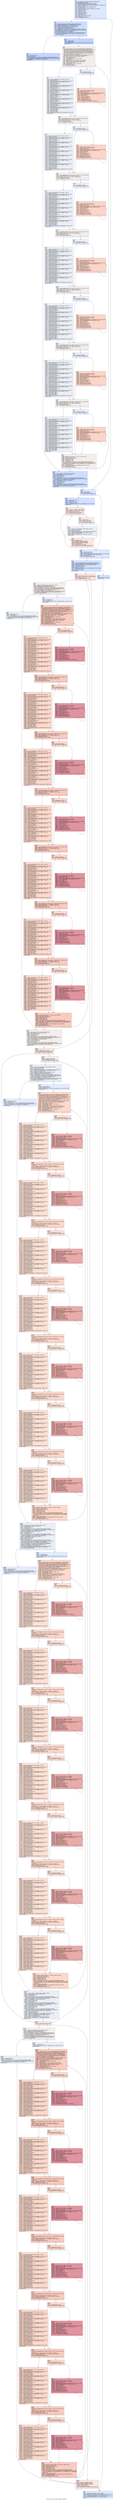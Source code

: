 digraph "CFG for '_Z18b_scan_reduce_cudaPiS_m' function" {
	label="CFG for '_Z18b_scan_reduce_cudaPiS_m' function";

	Node0x64b3500 [shape=record,color="#3d50c3ff", style=filled, fillcolor="#b2ccfb70",label="{%3:\l  %4 = tail call align 4 dereferenceable(64) i8 addrspace(4)*\l... @llvm.amdgcn.dispatch.ptr()\l  %5 = getelementptr i8, i8 addrspace(4)* %4, i64 4\l  %6 = bitcast i8 addrspace(4)* %5 to i16 addrspace(4)*\l  %7 = load i16, i16 addrspace(4)* %6, align 4, !range !4, !invariant.load !5\l  %8 = zext i16 %7 to i32\l  %9 = tail call i32 @llvm.amdgcn.workgroup.id.x()\l  %10 = mul i32 %9, %8\l  %11 = tail call i32 @llvm.amdgcn.workitem.id.x(), !range !6\l  %12 = add i32 %10, %11\l  %13 = zext i32 %10 to i64\l  %14 = sub i64 %2, %13\l  %15 = zext i16 %7 to i64\l  %16 = icmp ult i64 %14, %15\l  %17 = trunc i64 %2 to i32\l  %18 = sub i32 %17, %10\l  %19 = select i1 %16, i32 %18, i32 %8\l  %20 = icmp eq i32 %11, 0\l  br i1 %20, label %21, label %487\l|{<s0>T|<s1>F}}"];
	Node0x64b3500:s0 -> Node0x64b5850;
	Node0x64b3500:s1 -> Node0x64b58e0;
	Node0x64b5850 [shape=record,color="#3d50c3ff", style=filled, fillcolor="#93b5fe70",label="{%21:\l21:                                               \l  %22 = tail call i8 addrspace(4)* @llvm.amdgcn.implicitarg.ptr()\l  %23 = getelementptr inbounds i8, i8 addrspace(4)* %22, i64 24\l  %24 = bitcast i8 addrspace(4)* %23 to i64 addrspace(4)*\l  %25 = load i64, i64 addrspace(4)* %24, align 8, !tbaa !7\l  %26 = inttoptr i64 %25 to i8 addrspace(1)*\l  %27 = addrspacecast i8 addrspace(1)* %26 to i8*\l  %28 = tail call fastcc \<2 x i64\> @__ockl_hostcall_internal(i8* noundef %27,\l... i64 noundef 33, i64 noundef 0, i64 noundef 0, i64 noundef 0, i64 noundef 0,\l... i64 noundef 0, i64 noundef 0, i64 noundef 0) #11\l  %29 = extractelement \<2 x i64\> %28, i64 0\l  br i1 icmp eq (i8* addrspacecast (i8 addrspace(4)* getelementptr inbounds\l... ([23 x i8], [23 x i8] addrspace(4)* @.str, i64 0, i64 0) to i8*), i8* null),\l... label %30, label %34\l|{<s0>T|<s1>F}}"];
	Node0x64b5850:s0 -> Node0x64b6840;
	Node0x64b5850:s1 -> Node0x64b7230;
	Node0x64b6840 [shape=record,color="#3d50c3ff", style=filled, fillcolor="#7a9df870",label="{%30:\l30:                                               \l  %31 = and i64 %29, -225\l  %32 = or i64 %31, 32\l  %33 = tail call fastcc \<2 x i64\> @__ockl_hostcall_internal(i8* noundef %27,\l... i64 noundef %32, i64 noundef 0, i64 noundef 0, i64 noundef 0, i64 noundef 0,\l... i64 noundef 0, i64 noundef 0, i64 noundef 0) #11\l  br label %475\l}"];
	Node0x64b6840 -> Node0x64b7700;
	Node0x64b7230 [shape=record,color="#3d50c3ff", style=filled, fillcolor="#7a9df870",label="{%34:\l34:                                               \l  %35 = and i64 %29, 2\l  %36 = and i64 %29, -3\l  %37 = insertelement \<2 x i64\> \<i64 poison, i64 0\>, i64 %36, i64 0\l  br label %38\l}"];
	Node0x64b7230 -> Node0x64b81d0;
	Node0x64b81d0 [shape=record,color="#3d50c3ff", style=filled, fillcolor="#e3d9d370",label="{%38:\l38:                                               \l  %39 = phi i64 [ select (i1 icmp eq (i8* addrspacecast (i8 addrspace(4)*\l... getelementptr inbounds ([23 x i8], [23 x i8] addrspace(4)* @.str, i64 0, i64\l... 0) to i8*), i8* null), i64 0, i64 add (i64 ptrtoint (i8* addrspacecast (i8\l... addrspace(4)* getelementptr inbounds ([23 x i8], [23 x i8] addrspace(4)*\l... @.str, i64 0, i64 22) to i8*) to i64), i64 add (i64 sub (i64 0, i64 ptrtoint\l... ([23 x i8]* addrspacecast ([23 x i8] addrspace(4)* @.str to [23 x i8]*) to\l... i64)), i64 1))), %34 ], [ %472, %464 ]\l  %40 = phi i8 addrspace(4)* [ getelementptr inbounds ([23 x i8], [23 x i8]\l... addrspace(4)* @.str, i64 0, i64 0), %34 ], [ %473, %464 ]\l  %41 = phi \<2 x i64\> [ %37, %34 ], [ %471, %464 ]\l  %42 = icmp ugt i64 %39, 56\l  %43 = extractelement \<2 x i64\> %41, i64 0\l  %44 = or i64 %43, %35\l  %45 = insertelement \<2 x i64\> poison, i64 %44, i64 0\l  %46 = select i1 %42, \<2 x i64\> %41, \<2 x i64\> %45\l  %47 = tail call i64 @llvm.umin.i64(i64 %39, i64 56)\l  %48 = trunc i64 %47 to i32\l  %49 = extractelement \<2 x i64\> %46, i64 0\l  %50 = icmp ugt i32 %48, 7\l  br i1 %50, label %53, label %51\l|{<s0>T|<s1>F}}"];
	Node0x64b81d0:s0 -> Node0x64b9100;
	Node0x64b81d0:s1 -> Node0x64b9190;
	Node0x64b9190 [shape=record,color="#3d50c3ff", style=filled, fillcolor="#d1dae970",label="{%51:\l51:                                               \l  %52 = icmp eq i32 %48, 0\l  br i1 %52, label %106, label %93\l|{<s0>T|<s1>F}}"];
	Node0x64b9190:s0 -> Node0x64b9360;
	Node0x64b9190:s1 -> Node0x64b93b0;
	Node0x64b9100 [shape=record,color="#3d50c3ff", style=filled, fillcolor="#d1dae970",label="{%53:\l53:                                               \l  %54 = load i8, i8 addrspace(4)* %40, align 1, !tbaa !11\l  %55 = zext i8 %54 to i64\l  %56 = getelementptr inbounds i8, i8 addrspace(4)* %40, i64 1\l  %57 = load i8, i8 addrspace(4)* %56, align 1, !tbaa !11\l  %58 = zext i8 %57 to i64\l  %59 = shl nuw nsw i64 %58, 8\l  %60 = or i64 %59, %55\l  %61 = getelementptr inbounds i8, i8 addrspace(4)* %40, i64 2\l  %62 = load i8, i8 addrspace(4)* %61, align 1, !tbaa !11\l  %63 = zext i8 %62 to i64\l  %64 = shl nuw nsw i64 %63, 16\l  %65 = or i64 %60, %64\l  %66 = getelementptr inbounds i8, i8 addrspace(4)* %40, i64 3\l  %67 = load i8, i8 addrspace(4)* %66, align 1, !tbaa !11\l  %68 = zext i8 %67 to i64\l  %69 = shl nuw nsw i64 %68, 24\l  %70 = or i64 %65, %69\l  %71 = getelementptr inbounds i8, i8 addrspace(4)* %40, i64 4\l  %72 = load i8, i8 addrspace(4)* %71, align 1, !tbaa !11\l  %73 = zext i8 %72 to i64\l  %74 = shl nuw nsw i64 %73, 32\l  %75 = or i64 %70, %74\l  %76 = getelementptr inbounds i8, i8 addrspace(4)* %40, i64 5\l  %77 = load i8, i8 addrspace(4)* %76, align 1, !tbaa !11\l  %78 = zext i8 %77 to i64\l  %79 = shl nuw nsw i64 %78, 40\l  %80 = or i64 %75, %79\l  %81 = getelementptr inbounds i8, i8 addrspace(4)* %40, i64 6\l  %82 = load i8, i8 addrspace(4)* %81, align 1, !tbaa !11\l  %83 = zext i8 %82 to i64\l  %84 = shl nuw nsw i64 %83, 48\l  %85 = or i64 %80, %84\l  %86 = getelementptr inbounds i8, i8 addrspace(4)* %40, i64 7\l  %87 = load i8, i8 addrspace(4)* %86, align 1, !tbaa !11\l  %88 = zext i8 %87 to i64\l  %89 = shl nuw i64 %88, 56\l  %90 = or i64 %85, %89\l  %91 = add nsw i32 %48, -8\l  %92 = getelementptr inbounds i8, i8 addrspace(4)* %40, i64 8\l  br label %106\l}"];
	Node0x64b9100 -> Node0x64b9360;
	Node0x64b93b0 [shape=record,color="#3d50c3ff", style=filled, fillcolor="#f5a08170",label="{%93:\l93:                                               \l  %94 = phi i32 [ %104, %93 ], [ 0, %51 ]\l  %95 = phi i64 [ %103, %93 ], [ 0, %51 ]\l  %96 = zext i32 %94 to i64\l  %97 = getelementptr inbounds i8, i8 addrspace(4)* %40, i64 %96\l  %98 = load i8, i8 addrspace(4)* %97, align 1, !tbaa !11\l  %99 = zext i8 %98 to i64\l  %100 = shl i32 %94, 3\l  %101 = zext i32 %100 to i64\l  %102 = shl nuw i64 %99, %101\l  %103 = or i64 %102, %95\l  %104 = add nuw nsw i32 %94, 1\l  %105 = icmp eq i32 %104, %48\l  br i1 %105, label %106, label %93, !llvm.loop !12\l|{<s0>T|<s1>F}}"];
	Node0x64b93b0:s0 -> Node0x64b9360;
	Node0x64b93b0:s1 -> Node0x64b93b0;
	Node0x64b9360 [shape=record,color="#3d50c3ff", style=filled, fillcolor="#e3d9d370",label="{%106:\l106:                                              \l  %107 = phi i8 addrspace(4)* [ %92, %53 ], [ %40, %51 ], [ %40, %93 ]\l  %108 = phi i32 [ %91, %53 ], [ 0, %51 ], [ 0, %93 ]\l  %109 = phi i64 [ %90, %53 ], [ 0, %51 ], [ %103, %93 ]\l  %110 = icmp ugt i32 %108, 7\l  br i1 %110, label %113, label %111\l|{<s0>T|<s1>F}}"];
	Node0x64b9360:s0 -> Node0x64bc050;
	Node0x64b9360:s1 -> Node0x64bc0a0;
	Node0x64bc0a0 [shape=record,color="#3d50c3ff", style=filled, fillcolor="#d1dae970",label="{%111:\l111:                                              \l  %112 = icmp eq i32 %108, 0\l  br i1 %112, label %166, label %153\l|{<s0>T|<s1>F}}"];
	Node0x64bc0a0:s0 -> Node0x64bc270;
	Node0x64bc0a0:s1 -> Node0x64bc2c0;
	Node0x64bc050 [shape=record,color="#3d50c3ff", style=filled, fillcolor="#d1dae970",label="{%113:\l113:                                              \l  %114 = load i8, i8 addrspace(4)* %107, align 1, !tbaa !11\l  %115 = zext i8 %114 to i64\l  %116 = getelementptr inbounds i8, i8 addrspace(4)* %107, i64 1\l  %117 = load i8, i8 addrspace(4)* %116, align 1, !tbaa !11\l  %118 = zext i8 %117 to i64\l  %119 = shl nuw nsw i64 %118, 8\l  %120 = or i64 %119, %115\l  %121 = getelementptr inbounds i8, i8 addrspace(4)* %107, i64 2\l  %122 = load i8, i8 addrspace(4)* %121, align 1, !tbaa !11\l  %123 = zext i8 %122 to i64\l  %124 = shl nuw nsw i64 %123, 16\l  %125 = or i64 %120, %124\l  %126 = getelementptr inbounds i8, i8 addrspace(4)* %107, i64 3\l  %127 = load i8, i8 addrspace(4)* %126, align 1, !tbaa !11\l  %128 = zext i8 %127 to i64\l  %129 = shl nuw nsw i64 %128, 24\l  %130 = or i64 %125, %129\l  %131 = getelementptr inbounds i8, i8 addrspace(4)* %107, i64 4\l  %132 = load i8, i8 addrspace(4)* %131, align 1, !tbaa !11\l  %133 = zext i8 %132 to i64\l  %134 = shl nuw nsw i64 %133, 32\l  %135 = or i64 %130, %134\l  %136 = getelementptr inbounds i8, i8 addrspace(4)* %107, i64 5\l  %137 = load i8, i8 addrspace(4)* %136, align 1, !tbaa !11\l  %138 = zext i8 %137 to i64\l  %139 = shl nuw nsw i64 %138, 40\l  %140 = or i64 %135, %139\l  %141 = getelementptr inbounds i8, i8 addrspace(4)* %107, i64 6\l  %142 = load i8, i8 addrspace(4)* %141, align 1, !tbaa !11\l  %143 = zext i8 %142 to i64\l  %144 = shl nuw nsw i64 %143, 48\l  %145 = or i64 %140, %144\l  %146 = getelementptr inbounds i8, i8 addrspace(4)* %107, i64 7\l  %147 = load i8, i8 addrspace(4)* %146, align 1, !tbaa !11\l  %148 = zext i8 %147 to i64\l  %149 = shl nuw i64 %148, 56\l  %150 = or i64 %145, %149\l  %151 = add nsw i32 %108, -8\l  %152 = getelementptr inbounds i8, i8 addrspace(4)* %107, i64 8\l  br label %166\l}"];
	Node0x64bc050 -> Node0x64bc270;
	Node0x64bc2c0 [shape=record,color="#3d50c3ff", style=filled, fillcolor="#f5a08170",label="{%153:\l153:                                              \l  %154 = phi i32 [ %164, %153 ], [ 0, %111 ]\l  %155 = phi i64 [ %163, %153 ], [ 0, %111 ]\l  %156 = zext i32 %154 to i64\l  %157 = getelementptr inbounds i8, i8 addrspace(4)* %107, i64 %156\l  %158 = load i8, i8 addrspace(4)* %157, align 1, !tbaa !11\l  %159 = zext i8 %158 to i64\l  %160 = shl i32 %154, 3\l  %161 = zext i32 %160 to i64\l  %162 = shl nuw i64 %159, %161\l  %163 = or i64 %162, %155\l  %164 = add nuw nsw i32 %154, 1\l  %165 = icmp eq i32 %164, %108\l  br i1 %165, label %166, label %153\l|{<s0>T|<s1>F}}"];
	Node0x64bc2c0:s0 -> Node0x64bc270;
	Node0x64bc2c0:s1 -> Node0x64bc2c0;
	Node0x64bc270 [shape=record,color="#3d50c3ff", style=filled, fillcolor="#e3d9d370",label="{%166:\l166:                                              \l  %167 = phi i8 addrspace(4)* [ %152, %113 ], [ %107, %111 ], [ %107, %153 ]\l  %168 = phi i32 [ %151, %113 ], [ 0, %111 ], [ 0, %153 ]\l  %169 = phi i64 [ %150, %113 ], [ 0, %111 ], [ %163, %153 ]\l  %170 = icmp ugt i32 %168, 7\l  br i1 %170, label %173, label %171\l|{<s0>T|<s1>F}}"];
	Node0x64bc270:s0 -> Node0x64be790;
	Node0x64bc270:s1 -> Node0x64be7e0;
	Node0x64be7e0 [shape=record,color="#3d50c3ff", style=filled, fillcolor="#d1dae970",label="{%171:\l171:                                              \l  %172 = icmp eq i32 %168, 0\l  br i1 %172, label %226, label %213\l|{<s0>T|<s1>F}}"];
	Node0x64be7e0:s0 -> Node0x64be970;
	Node0x64be7e0:s1 -> Node0x64be9c0;
	Node0x64be790 [shape=record,color="#3d50c3ff", style=filled, fillcolor="#d1dae970",label="{%173:\l173:                                              \l  %174 = load i8, i8 addrspace(4)* %167, align 1, !tbaa !11\l  %175 = zext i8 %174 to i64\l  %176 = getelementptr inbounds i8, i8 addrspace(4)* %167, i64 1\l  %177 = load i8, i8 addrspace(4)* %176, align 1, !tbaa !11\l  %178 = zext i8 %177 to i64\l  %179 = shl nuw nsw i64 %178, 8\l  %180 = or i64 %179, %175\l  %181 = getelementptr inbounds i8, i8 addrspace(4)* %167, i64 2\l  %182 = load i8, i8 addrspace(4)* %181, align 1, !tbaa !11\l  %183 = zext i8 %182 to i64\l  %184 = shl nuw nsw i64 %183, 16\l  %185 = or i64 %180, %184\l  %186 = getelementptr inbounds i8, i8 addrspace(4)* %167, i64 3\l  %187 = load i8, i8 addrspace(4)* %186, align 1, !tbaa !11\l  %188 = zext i8 %187 to i64\l  %189 = shl nuw nsw i64 %188, 24\l  %190 = or i64 %185, %189\l  %191 = getelementptr inbounds i8, i8 addrspace(4)* %167, i64 4\l  %192 = load i8, i8 addrspace(4)* %191, align 1, !tbaa !11\l  %193 = zext i8 %192 to i64\l  %194 = shl nuw nsw i64 %193, 32\l  %195 = or i64 %190, %194\l  %196 = getelementptr inbounds i8, i8 addrspace(4)* %167, i64 5\l  %197 = load i8, i8 addrspace(4)* %196, align 1, !tbaa !11\l  %198 = zext i8 %197 to i64\l  %199 = shl nuw nsw i64 %198, 40\l  %200 = or i64 %195, %199\l  %201 = getelementptr inbounds i8, i8 addrspace(4)* %167, i64 6\l  %202 = load i8, i8 addrspace(4)* %201, align 1, !tbaa !11\l  %203 = zext i8 %202 to i64\l  %204 = shl nuw nsw i64 %203, 48\l  %205 = or i64 %200, %204\l  %206 = getelementptr inbounds i8, i8 addrspace(4)* %167, i64 7\l  %207 = load i8, i8 addrspace(4)* %206, align 1, !tbaa !11\l  %208 = zext i8 %207 to i64\l  %209 = shl nuw i64 %208, 56\l  %210 = or i64 %205, %209\l  %211 = add nsw i32 %168, -8\l  %212 = getelementptr inbounds i8, i8 addrspace(4)* %167, i64 8\l  br label %226\l}"];
	Node0x64be790 -> Node0x64be970;
	Node0x64be9c0 [shape=record,color="#3d50c3ff", style=filled, fillcolor="#f5a08170",label="{%213:\l213:                                              \l  %214 = phi i32 [ %224, %213 ], [ 0, %171 ]\l  %215 = phi i64 [ %223, %213 ], [ 0, %171 ]\l  %216 = zext i32 %214 to i64\l  %217 = getelementptr inbounds i8, i8 addrspace(4)* %167, i64 %216\l  %218 = load i8, i8 addrspace(4)* %217, align 1, !tbaa !11\l  %219 = zext i8 %218 to i64\l  %220 = shl i32 %214, 3\l  %221 = zext i32 %220 to i64\l  %222 = shl nuw i64 %219, %221\l  %223 = or i64 %222, %215\l  %224 = add nuw nsw i32 %214, 1\l  %225 = icmp eq i32 %224, %168\l  br i1 %225, label %226, label %213\l|{<s0>T|<s1>F}}"];
	Node0x64be9c0:s0 -> Node0x64be970;
	Node0x64be9c0:s1 -> Node0x64be9c0;
	Node0x64be970 [shape=record,color="#3d50c3ff", style=filled, fillcolor="#e3d9d370",label="{%226:\l226:                                              \l  %227 = phi i8 addrspace(4)* [ %212, %173 ], [ %167, %171 ], [ %167, %213 ]\l  %228 = phi i32 [ %211, %173 ], [ 0, %171 ], [ 0, %213 ]\l  %229 = phi i64 [ %210, %173 ], [ 0, %171 ], [ %223, %213 ]\l  %230 = icmp ugt i32 %228, 7\l  br i1 %230, label %233, label %231\l|{<s0>T|<s1>F}}"];
	Node0x64be970:s0 -> Node0x64c0a10;
	Node0x64be970:s1 -> Node0x64c0a60;
	Node0x64c0a60 [shape=record,color="#3d50c3ff", style=filled, fillcolor="#d1dae970",label="{%231:\l231:                                              \l  %232 = icmp eq i32 %228, 0\l  br i1 %232, label %286, label %273\l|{<s0>T|<s1>F}}"];
	Node0x64c0a60:s0 -> Node0x64c0bf0;
	Node0x64c0a60:s1 -> Node0x64c0c40;
	Node0x64c0a10 [shape=record,color="#3d50c3ff", style=filled, fillcolor="#d1dae970",label="{%233:\l233:                                              \l  %234 = load i8, i8 addrspace(4)* %227, align 1, !tbaa !11\l  %235 = zext i8 %234 to i64\l  %236 = getelementptr inbounds i8, i8 addrspace(4)* %227, i64 1\l  %237 = load i8, i8 addrspace(4)* %236, align 1, !tbaa !11\l  %238 = zext i8 %237 to i64\l  %239 = shl nuw nsw i64 %238, 8\l  %240 = or i64 %239, %235\l  %241 = getelementptr inbounds i8, i8 addrspace(4)* %227, i64 2\l  %242 = load i8, i8 addrspace(4)* %241, align 1, !tbaa !11\l  %243 = zext i8 %242 to i64\l  %244 = shl nuw nsw i64 %243, 16\l  %245 = or i64 %240, %244\l  %246 = getelementptr inbounds i8, i8 addrspace(4)* %227, i64 3\l  %247 = load i8, i8 addrspace(4)* %246, align 1, !tbaa !11\l  %248 = zext i8 %247 to i64\l  %249 = shl nuw nsw i64 %248, 24\l  %250 = or i64 %245, %249\l  %251 = getelementptr inbounds i8, i8 addrspace(4)* %227, i64 4\l  %252 = load i8, i8 addrspace(4)* %251, align 1, !tbaa !11\l  %253 = zext i8 %252 to i64\l  %254 = shl nuw nsw i64 %253, 32\l  %255 = or i64 %250, %254\l  %256 = getelementptr inbounds i8, i8 addrspace(4)* %227, i64 5\l  %257 = load i8, i8 addrspace(4)* %256, align 1, !tbaa !11\l  %258 = zext i8 %257 to i64\l  %259 = shl nuw nsw i64 %258, 40\l  %260 = or i64 %255, %259\l  %261 = getelementptr inbounds i8, i8 addrspace(4)* %227, i64 6\l  %262 = load i8, i8 addrspace(4)* %261, align 1, !tbaa !11\l  %263 = zext i8 %262 to i64\l  %264 = shl nuw nsw i64 %263, 48\l  %265 = or i64 %260, %264\l  %266 = getelementptr inbounds i8, i8 addrspace(4)* %227, i64 7\l  %267 = load i8, i8 addrspace(4)* %266, align 1, !tbaa !11\l  %268 = zext i8 %267 to i64\l  %269 = shl nuw i64 %268, 56\l  %270 = or i64 %265, %269\l  %271 = add nsw i32 %228, -8\l  %272 = getelementptr inbounds i8, i8 addrspace(4)* %227, i64 8\l  br label %286\l}"];
	Node0x64c0a10 -> Node0x64c0bf0;
	Node0x64c0c40 [shape=record,color="#3d50c3ff", style=filled, fillcolor="#f5a08170",label="{%273:\l273:                                              \l  %274 = phi i32 [ %284, %273 ], [ 0, %231 ]\l  %275 = phi i64 [ %283, %273 ], [ 0, %231 ]\l  %276 = zext i32 %274 to i64\l  %277 = getelementptr inbounds i8, i8 addrspace(4)* %227, i64 %276\l  %278 = load i8, i8 addrspace(4)* %277, align 1, !tbaa !11\l  %279 = zext i8 %278 to i64\l  %280 = shl i32 %274, 3\l  %281 = zext i32 %280 to i64\l  %282 = shl nuw i64 %279, %281\l  %283 = or i64 %282, %275\l  %284 = add nuw nsw i32 %274, 1\l  %285 = icmp eq i32 %284, %228\l  br i1 %285, label %286, label %273\l|{<s0>T|<s1>F}}"];
	Node0x64c0c40:s0 -> Node0x64c0bf0;
	Node0x64c0c40:s1 -> Node0x64c0c40;
	Node0x64c0bf0 [shape=record,color="#3d50c3ff", style=filled, fillcolor="#e3d9d370",label="{%286:\l286:                                              \l  %287 = phi i8 addrspace(4)* [ %272, %233 ], [ %227, %231 ], [ %227, %273 ]\l  %288 = phi i32 [ %271, %233 ], [ 0, %231 ], [ 0, %273 ]\l  %289 = phi i64 [ %270, %233 ], [ 0, %231 ], [ %283, %273 ]\l  %290 = icmp ugt i32 %288, 7\l  br i1 %290, label %293, label %291\l|{<s0>T|<s1>F}}"];
	Node0x64c0bf0:s0 -> Node0x64c34a0;
	Node0x64c0bf0:s1 -> Node0x64c34f0;
	Node0x64c34f0 [shape=record,color="#3d50c3ff", style=filled, fillcolor="#d1dae970",label="{%291:\l291:                                              \l  %292 = icmp eq i32 %288, 0\l  br i1 %292, label %346, label %333\l|{<s0>T|<s1>F}}"];
	Node0x64c34f0:s0 -> Node0x64c3680;
	Node0x64c34f0:s1 -> Node0x64c36d0;
	Node0x64c34a0 [shape=record,color="#3d50c3ff", style=filled, fillcolor="#d1dae970",label="{%293:\l293:                                              \l  %294 = load i8, i8 addrspace(4)* %287, align 1, !tbaa !11\l  %295 = zext i8 %294 to i64\l  %296 = getelementptr inbounds i8, i8 addrspace(4)* %287, i64 1\l  %297 = load i8, i8 addrspace(4)* %296, align 1, !tbaa !11\l  %298 = zext i8 %297 to i64\l  %299 = shl nuw nsw i64 %298, 8\l  %300 = or i64 %299, %295\l  %301 = getelementptr inbounds i8, i8 addrspace(4)* %287, i64 2\l  %302 = load i8, i8 addrspace(4)* %301, align 1, !tbaa !11\l  %303 = zext i8 %302 to i64\l  %304 = shl nuw nsw i64 %303, 16\l  %305 = or i64 %300, %304\l  %306 = getelementptr inbounds i8, i8 addrspace(4)* %287, i64 3\l  %307 = load i8, i8 addrspace(4)* %306, align 1, !tbaa !11\l  %308 = zext i8 %307 to i64\l  %309 = shl nuw nsw i64 %308, 24\l  %310 = or i64 %305, %309\l  %311 = getelementptr inbounds i8, i8 addrspace(4)* %287, i64 4\l  %312 = load i8, i8 addrspace(4)* %311, align 1, !tbaa !11\l  %313 = zext i8 %312 to i64\l  %314 = shl nuw nsw i64 %313, 32\l  %315 = or i64 %310, %314\l  %316 = getelementptr inbounds i8, i8 addrspace(4)* %287, i64 5\l  %317 = load i8, i8 addrspace(4)* %316, align 1, !tbaa !11\l  %318 = zext i8 %317 to i64\l  %319 = shl nuw nsw i64 %318, 40\l  %320 = or i64 %315, %319\l  %321 = getelementptr inbounds i8, i8 addrspace(4)* %287, i64 6\l  %322 = load i8, i8 addrspace(4)* %321, align 1, !tbaa !11\l  %323 = zext i8 %322 to i64\l  %324 = shl nuw nsw i64 %323, 48\l  %325 = or i64 %320, %324\l  %326 = getelementptr inbounds i8, i8 addrspace(4)* %287, i64 7\l  %327 = load i8, i8 addrspace(4)* %326, align 1, !tbaa !11\l  %328 = zext i8 %327 to i64\l  %329 = shl nuw i64 %328, 56\l  %330 = or i64 %325, %329\l  %331 = add nsw i32 %288, -8\l  %332 = getelementptr inbounds i8, i8 addrspace(4)* %287, i64 8\l  br label %346\l}"];
	Node0x64c34a0 -> Node0x64c3680;
	Node0x64c36d0 [shape=record,color="#3d50c3ff", style=filled, fillcolor="#f5a08170",label="{%333:\l333:                                              \l  %334 = phi i32 [ %344, %333 ], [ 0, %291 ]\l  %335 = phi i64 [ %343, %333 ], [ 0, %291 ]\l  %336 = zext i32 %334 to i64\l  %337 = getelementptr inbounds i8, i8 addrspace(4)* %287, i64 %336\l  %338 = load i8, i8 addrspace(4)* %337, align 1, !tbaa !11\l  %339 = zext i8 %338 to i64\l  %340 = shl i32 %334, 3\l  %341 = zext i32 %340 to i64\l  %342 = shl nuw i64 %339, %341\l  %343 = or i64 %342, %335\l  %344 = add nuw nsw i32 %334, 1\l  %345 = icmp eq i32 %344, %288\l  br i1 %345, label %346, label %333\l|{<s0>T|<s1>F}}"];
	Node0x64c36d0:s0 -> Node0x64c3680;
	Node0x64c36d0:s1 -> Node0x64c36d0;
	Node0x64c3680 [shape=record,color="#3d50c3ff", style=filled, fillcolor="#e3d9d370",label="{%346:\l346:                                              \l  %347 = phi i8 addrspace(4)* [ %332, %293 ], [ %287, %291 ], [ %287, %333 ]\l  %348 = phi i32 [ %331, %293 ], [ 0, %291 ], [ 0, %333 ]\l  %349 = phi i64 [ %330, %293 ], [ 0, %291 ], [ %343, %333 ]\l  %350 = icmp ugt i32 %348, 7\l  br i1 %350, label %353, label %351\l|{<s0>T|<s1>F}}"];
	Node0x64c3680:s0 -> Node0x64c60f0;
	Node0x64c3680:s1 -> Node0x64c6140;
	Node0x64c6140 [shape=record,color="#3d50c3ff", style=filled, fillcolor="#d1dae970",label="{%351:\l351:                                              \l  %352 = icmp eq i32 %348, 0\l  br i1 %352, label %406, label %393\l|{<s0>T|<s1>F}}"];
	Node0x64c6140:s0 -> Node0x64c62d0;
	Node0x64c6140:s1 -> Node0x64c6320;
	Node0x64c60f0 [shape=record,color="#3d50c3ff", style=filled, fillcolor="#d1dae970",label="{%353:\l353:                                              \l  %354 = load i8, i8 addrspace(4)* %347, align 1, !tbaa !11\l  %355 = zext i8 %354 to i64\l  %356 = getelementptr inbounds i8, i8 addrspace(4)* %347, i64 1\l  %357 = load i8, i8 addrspace(4)* %356, align 1, !tbaa !11\l  %358 = zext i8 %357 to i64\l  %359 = shl nuw nsw i64 %358, 8\l  %360 = or i64 %359, %355\l  %361 = getelementptr inbounds i8, i8 addrspace(4)* %347, i64 2\l  %362 = load i8, i8 addrspace(4)* %361, align 1, !tbaa !11\l  %363 = zext i8 %362 to i64\l  %364 = shl nuw nsw i64 %363, 16\l  %365 = or i64 %360, %364\l  %366 = getelementptr inbounds i8, i8 addrspace(4)* %347, i64 3\l  %367 = load i8, i8 addrspace(4)* %366, align 1, !tbaa !11\l  %368 = zext i8 %367 to i64\l  %369 = shl nuw nsw i64 %368, 24\l  %370 = or i64 %365, %369\l  %371 = getelementptr inbounds i8, i8 addrspace(4)* %347, i64 4\l  %372 = load i8, i8 addrspace(4)* %371, align 1, !tbaa !11\l  %373 = zext i8 %372 to i64\l  %374 = shl nuw nsw i64 %373, 32\l  %375 = or i64 %370, %374\l  %376 = getelementptr inbounds i8, i8 addrspace(4)* %347, i64 5\l  %377 = load i8, i8 addrspace(4)* %376, align 1, !tbaa !11\l  %378 = zext i8 %377 to i64\l  %379 = shl nuw nsw i64 %378, 40\l  %380 = or i64 %375, %379\l  %381 = getelementptr inbounds i8, i8 addrspace(4)* %347, i64 6\l  %382 = load i8, i8 addrspace(4)* %381, align 1, !tbaa !11\l  %383 = zext i8 %382 to i64\l  %384 = shl nuw nsw i64 %383, 48\l  %385 = or i64 %380, %384\l  %386 = getelementptr inbounds i8, i8 addrspace(4)* %347, i64 7\l  %387 = load i8, i8 addrspace(4)* %386, align 1, !tbaa !11\l  %388 = zext i8 %387 to i64\l  %389 = shl nuw i64 %388, 56\l  %390 = or i64 %385, %389\l  %391 = add nsw i32 %348, -8\l  %392 = getelementptr inbounds i8, i8 addrspace(4)* %347, i64 8\l  br label %406\l}"];
	Node0x64c60f0 -> Node0x64c62d0;
	Node0x64c6320 [shape=record,color="#3d50c3ff", style=filled, fillcolor="#f5a08170",label="{%393:\l393:                                              \l  %394 = phi i32 [ %404, %393 ], [ 0, %351 ]\l  %395 = phi i64 [ %403, %393 ], [ 0, %351 ]\l  %396 = zext i32 %394 to i64\l  %397 = getelementptr inbounds i8, i8 addrspace(4)* %347, i64 %396\l  %398 = load i8, i8 addrspace(4)* %397, align 1, !tbaa !11\l  %399 = zext i8 %398 to i64\l  %400 = shl i32 %394, 3\l  %401 = zext i32 %400 to i64\l  %402 = shl nuw i64 %399, %401\l  %403 = or i64 %402, %395\l  %404 = add nuw nsw i32 %394, 1\l  %405 = icmp eq i32 %404, %348\l  br i1 %405, label %406, label %393\l|{<s0>T|<s1>F}}"];
	Node0x64c6320:s0 -> Node0x64c62d0;
	Node0x64c6320:s1 -> Node0x64c6320;
	Node0x64c62d0 [shape=record,color="#3d50c3ff", style=filled, fillcolor="#e3d9d370",label="{%406:\l406:                                              \l  %407 = phi i8 addrspace(4)* [ %392, %353 ], [ %347, %351 ], [ %347, %393 ]\l  %408 = phi i32 [ %391, %353 ], [ 0, %351 ], [ 0, %393 ]\l  %409 = phi i64 [ %390, %353 ], [ 0, %351 ], [ %403, %393 ]\l  %410 = icmp ugt i32 %408, 7\l  br i1 %410, label %413, label %411\l|{<s0>T|<s1>F}}"];
	Node0x64c62d0:s0 -> Node0x64c8950;
	Node0x64c62d0:s1 -> Node0x64c89a0;
	Node0x64c89a0 [shape=record,color="#3d50c3ff", style=filled, fillcolor="#d1dae970",label="{%411:\l411:                                              \l  %412 = icmp eq i32 %408, 0\l  br i1 %412, label %464, label %451\l|{<s0>T|<s1>F}}"];
	Node0x64c89a0:s0 -> Node0x64b8630;
	Node0x64c89a0:s1 -> Node0x64c8b30;
	Node0x64c8950 [shape=record,color="#3d50c3ff", style=filled, fillcolor="#d1dae970",label="{%413:\l413:                                              \l  %414 = load i8, i8 addrspace(4)* %407, align 1, !tbaa !11\l  %415 = zext i8 %414 to i64\l  %416 = getelementptr inbounds i8, i8 addrspace(4)* %407, i64 1\l  %417 = load i8, i8 addrspace(4)* %416, align 1, !tbaa !11\l  %418 = zext i8 %417 to i64\l  %419 = shl nuw nsw i64 %418, 8\l  %420 = or i64 %419, %415\l  %421 = getelementptr inbounds i8, i8 addrspace(4)* %407, i64 2\l  %422 = load i8, i8 addrspace(4)* %421, align 1, !tbaa !11\l  %423 = zext i8 %422 to i64\l  %424 = shl nuw nsw i64 %423, 16\l  %425 = or i64 %420, %424\l  %426 = getelementptr inbounds i8, i8 addrspace(4)* %407, i64 3\l  %427 = load i8, i8 addrspace(4)* %426, align 1, !tbaa !11\l  %428 = zext i8 %427 to i64\l  %429 = shl nuw nsw i64 %428, 24\l  %430 = or i64 %425, %429\l  %431 = getelementptr inbounds i8, i8 addrspace(4)* %407, i64 4\l  %432 = load i8, i8 addrspace(4)* %431, align 1, !tbaa !11\l  %433 = zext i8 %432 to i64\l  %434 = shl nuw nsw i64 %433, 32\l  %435 = or i64 %430, %434\l  %436 = getelementptr inbounds i8, i8 addrspace(4)* %407, i64 5\l  %437 = load i8, i8 addrspace(4)* %436, align 1, !tbaa !11\l  %438 = zext i8 %437 to i64\l  %439 = shl nuw nsw i64 %438, 40\l  %440 = or i64 %435, %439\l  %441 = getelementptr inbounds i8, i8 addrspace(4)* %407, i64 6\l  %442 = load i8, i8 addrspace(4)* %441, align 1, !tbaa !11\l  %443 = zext i8 %442 to i64\l  %444 = shl nuw nsw i64 %443, 48\l  %445 = or i64 %440, %444\l  %446 = getelementptr inbounds i8, i8 addrspace(4)* %407, i64 7\l  %447 = load i8, i8 addrspace(4)* %446, align 1, !tbaa !11\l  %448 = zext i8 %447 to i64\l  %449 = shl nuw i64 %448, 56\l  %450 = or i64 %445, %449\l  br label %464\l}"];
	Node0x64c8950 -> Node0x64b8630;
	Node0x64c8b30 [shape=record,color="#3d50c3ff", style=filled, fillcolor="#f5a08170",label="{%451:\l451:                                              \l  %452 = phi i32 [ %462, %451 ], [ 0, %411 ]\l  %453 = phi i64 [ %461, %451 ], [ 0, %411 ]\l  %454 = zext i32 %452 to i64\l  %455 = getelementptr inbounds i8, i8 addrspace(4)* %407, i64 %454\l  %456 = load i8, i8 addrspace(4)* %455, align 1, !tbaa !11\l  %457 = zext i8 %456 to i64\l  %458 = shl i32 %452, 3\l  %459 = zext i32 %458 to i64\l  %460 = shl nuw i64 %457, %459\l  %461 = or i64 %460, %453\l  %462 = add nuw nsw i32 %452, 1\l  %463 = icmp eq i32 %462, %408\l  br i1 %463, label %464, label %451\l|{<s0>T|<s1>F}}"];
	Node0x64c8b30:s0 -> Node0x64b8630;
	Node0x64c8b30:s1 -> Node0x64c8b30;
	Node0x64b8630 [shape=record,color="#3d50c3ff", style=filled, fillcolor="#e3d9d370",label="{%464:\l464:                                              \l  %465 = phi i64 [ %450, %413 ], [ 0, %411 ], [ %461, %451 ]\l  %466 = shl nuw nsw i64 %47, 2\l  %467 = add nuw nsw i64 %466, 28\l  %468 = and i64 %467, 480\l  %469 = and i64 %49, -225\l  %470 = or i64 %469, %468\l  %471 = tail call fastcc \<2 x i64\> @__ockl_hostcall_internal(i8* noundef %27,\l... i64 noundef %470, i64 noundef %109, i64 noundef %169, i64 noundef %229, i64\l... noundef %289, i64 noundef %349, i64 noundef %409, i64 noundef %465) #11\l  %472 = sub i64 %39, %47\l  %473 = getelementptr inbounds i8, i8 addrspace(4)* %40, i64 %47\l  %474 = icmp eq i64 %472, 0\l  br i1 %474, label %475, label %38\l|{<s0>T|<s1>F}}"];
	Node0x64b8630:s0 -> Node0x64b7700;
	Node0x64b8630:s1 -> Node0x64b81d0;
	Node0x64b7700 [shape=record,color="#3d50c3ff", style=filled, fillcolor="#93b5fe70",label="{%475:\l475:                                              \l  %476 = phi \<2 x i64\> [ %33, %30 ], [ %471, %464 ]\l  %477 = extractelement \<2 x i64\> %476, i64 0\l  %478 = zext i32 %9 to i64\l  %479 = and i64 %477, -225\l  %480 = or i64 %479, 32\l  %481 = tail call fastcc \<2 x i64\> @__ockl_hostcall_internal(i8* noundef %27,\l... i64 noundef %480, i64 noundef %478, i64 noundef 0, i64 noundef 0, i64 noundef\l... 0, i64 noundef 0, i64 noundef 0, i64 noundef 0) #11\l  %482 = extractelement \<2 x i64\> %481, i64 0\l  %483 = zext i32 %19 to i64\l  %484 = and i64 %482, -227\l  %485 = or i64 %484, 34\l  %486 = tail call fastcc \<2 x i64\> @__ockl_hostcall_internal(i8* noundef %27,\l... i64 noundef %485, i64 noundef %483, i64 noundef 0, i64 noundef 0, i64 noundef\l... 0, i64 noundef 0, i64 noundef 0, i64 noundef 0) #11\l  br label %487\l}"];
	Node0x64b7700 -> Node0x64b58e0;
	Node0x64b58e0 [shape=record,color="#3d50c3ff", style=filled, fillcolor="#b2ccfb70",label="{%487:\l487:                                              \l  %488 = lshr i32 %8, 1\l  %489 = icmp ugt i16 %7, 3\l  br i1 %489, label %490, label %496\l|{<s0>T|<s1>F}}"];
	Node0x64b58e0:s0 -> Node0x64cb9c0;
	Node0x64b58e0:s1 -> Node0x64cba10;
	Node0x64cb9c0 [shape=record,color="#3d50c3ff", style=filled, fillcolor="#9abbff70",label="{%490:\l490:                                              \l  %491 = icmp sge i32 %11, %19\l  %492 = xor i32 %11, -1\l  %493 = add i32 %19, %492\l  %494 = sext i32 %12 to i64\l  %495 = getelementptr inbounds i32, i32 addrspace(1)* %0, i64 %494\l  br label %513\l}"];
	Node0x64cb9c0 -> Node0x64cbdd0;
	Node0x64cba10 [shape=record,color="#3d50c3ff", style=filled, fillcolor="#b2ccfb70",label="{%496:\l496:                                              \l  %497 = add nsw i32 %19, -1\l  %498 = sext i32 %497 to i64\l  %499 = getelementptr inbounds i32, i32 addrspace(1)* %0, i64 %498\l  store i32 0, i32 addrspace(1)* %499, align 4, !tbaa !14\l  %500 = icmp sgt i32 %19, 1\l  br i1 %500, label %503, label %501\l|{<s0>T|<s1>F}}"];
	Node0x64cba10:s0 -> Node0x64cc5e0;
	Node0x64cba10:s1 -> Node0x64cc630;
	Node0x64cc630 [shape=record,color="#3d50c3ff", style=filled, fillcolor="#9abbff70",label="{%501:\l501:                                              \l  %502 = sext i32 %12 to i64\l  br label %533\l}"];
	Node0x64cc630 -> Node0x64cc7a0;
	Node0x64cc5e0 [shape=record,color="#3d50c3ff", style=filled, fillcolor="#9abbff70",label="{%503:\l503:                                              \l  %504 = tail call i8 addrspace(4)* @llvm.amdgcn.implicitarg.ptr()\l  %505 = getelementptr inbounds i8, i8 addrspace(4)* %504, i64 24\l  %506 = bitcast i8 addrspace(4)* %505 to i64 addrspace(4)*\l  %507 = icmp sge i32 %11, %19\l  %508 = sub nsw i32 %497, %11\l  %509 = sext i32 %12 to i64\l  %510 = getelementptr inbounds i32, i32 addrspace(1)* %0, i64 %509\l  %511 = zext i32 %11 to i64\l  %512 = zext i32 %12 to i64\l  br label %538\l}"];
	Node0x64cc5e0 -> Node0x64c1940;
	Node0x64cbdd0 [shape=record,color="#3d50c3ff", style=filled, fillcolor="#f3c7b170",label="{%513:\l513:                                              \l  %514 = phi i32 [ 2, %490 ], [ %530, %529 ]\l  %515 = phi i32 [ 1, %490 ], [ %531, %529 ]\l  %516 = icmp slt i32 %11, %515\l  %517 = select i1 %491, i1 true, i1 %516\l  br i1 %517, label %529, label %518\l|{<s0>T|<s1>F}}"];
	Node0x64cbdd0:s0 -> Node0x64c1a30;
	Node0x64cbdd0:s1 -> Node0x64c1d80;
	Node0x64c1d80 [shape=record,color="#3d50c3ff", style=filled, fillcolor="#e8d6cc70",label="{%518:\l518:                                              \l  %519 = add i32 %514, -1\l  %520 = and i32 %519, %493\l  %521 = icmp eq i32 %520, 0\l  br i1 %521, label %522, label %529\l|{<s0>T|<s1>F}}"];
	Node0x64c1d80:s0 -> Node0x64c2030;
	Node0x64c1d80:s1 -> Node0x64c1a30;
	Node0x64c2030 [shape=record,color="#3d50c3ff", style=filled, fillcolor="#d1dae970",label="{%522:\l522:                                              \l  %523 = load i32, i32 addrspace(1)* %495, align 4, !tbaa !14\l  %524 = sub nsw i32 %12, %515\l  %525 = sext i32 %524 to i64\l  %526 = getelementptr inbounds i32, i32 addrspace(1)* %0, i64 %525\l  %527 = load i32, i32 addrspace(1)* %526, align 4, !tbaa !14\l  %528 = add nsw i32 %527, %523\l  store i32 %528, i32 addrspace(1)* %495, align 4, !tbaa !14\l  br label %529\l}"];
	Node0x64c2030 -> Node0x64c1a30;
	Node0x64c1a30 [shape=record,color="#3d50c3ff", style=filled, fillcolor="#f3c7b170",label="{%529:\l529:                                              \l  %530 = shl i32 %514, 1\l  fence syncscope(\"workgroup\") release\l  tail call void @llvm.amdgcn.s.barrier()\l  fence syncscope(\"workgroup\") acquire\l  %531 = shl i32 %515, 1\l  %532 = icmp ult i32 %531, %488\l  br i1 %532, label %513, label %496, !llvm.loop !18\l|{<s0>T|<s1>F}}"];
	Node0x64c1a30:s0 -> Node0x64cbdd0;
	Node0x64c1a30:s1 -> Node0x64cba10;
	Node0x64cc7a0 [shape=record,color="#3d50c3ff", style=filled, fillcolor="#b2ccfb70",label="{%533:\l533:                                              \l  %534 = phi i64 [ %502, %501 ], [ %509, %2403 ]\l  %535 = getelementptr inbounds i32, i32 addrspace(1)* %0, i64 %534\l  %536 = load i32, i32 addrspace(1)* %535, align 4, !tbaa !14\l  %537 = getelementptr inbounds i32, i32 addrspace(1)* %1, i64 %534\l  store i32 %536, i32 addrspace(1)* %537, align 4, !tbaa !14\l  ret void\l}"];
	Node0x64c1940 [shape=record,color="#3d50c3ff", style=filled, fillcolor="#f3c7b170",label="{%538:\l538:                                              \l  %539 = phi i32 [ %19, %503 ], [ %541, %2403 ]\l  %540 = phi i32 [ %19, %503 ], [ %2404, %2403 ]\l  %541 = ashr i32 %539, 1\l  br i1 %20, label %542, label %1005\l|{<s0>T|<s1>F}}"];
	Node0x64c1940:s0 -> Node0x64cfab0;
	Node0x64c1940:s1 -> Node0x64cfb00;
	Node0x64cfab0 [shape=record,color="#3d50c3ff", style=filled, fillcolor="#e3d9d370",label="{%542:\l542:                                              \l  %543 = load i64, i64 addrspace(4)* %506, align 8, !tbaa !7\l  %544 = inttoptr i64 %543 to i8 addrspace(1)*\l  %545 = addrspacecast i8 addrspace(1)* %544 to i8*\l  %546 = tail call fastcc \<2 x i64\> @__ockl_hostcall_internal(i8* noundef\l... %545, i64 noundef 33, i64 noundef 0, i64 noundef 0, i64 noundef 0, i64\l... noundef 0, i64 noundef 0, i64 noundef 0, i64 noundef 0) #11\l  %547 = extractelement \<2 x i64\> %546, i64 0\l  br i1 icmp eq (i8* addrspacecast (i8 addrspace(4)* getelementptr inbounds\l... ([32 x i8], [32 x i8] addrspace(4)* @.str.1, i64 0, i64 0) to i8*), i8*\l... null), label %548, label %552\l|{<s0>T|<s1>F}}"];
	Node0x64cfab0:s0 -> Node0x64d0760;
	Node0x64cfab0:s1 -> Node0x64d07f0;
	Node0x64d0760 [shape=record,color="#3d50c3ff", style=filled, fillcolor="#d1dae970",label="{%548:\l548:                                              \l  %549 = and i64 %547, -225\l  %550 = or i64 %549, 32\l  %551 = tail call fastcc \<2 x i64\> @__ockl_hostcall_internal(i8* noundef\l... %545, i64 noundef %550, i64 noundef 0, i64 noundef 0, i64 noundef 0, i64\l... noundef 0, i64 noundef 0, i64 noundef 0, i64 noundef 0) #11\l  br label %993\l}"];
	Node0x64d0760 -> Node0x64d0a50;
	Node0x64d07f0 [shape=record,color="#3d50c3ff", style=filled, fillcolor="#d1dae970",label="{%552:\l552:                                              \l  %553 = and i64 %547, 2\l  %554 = and i64 %547, -3\l  %555 = insertelement \<2 x i64\> \<i64 poison, i64 0\>, i64 %554, i64 0\l  br label %556\l}"];
	Node0x64d07f0 -> Node0x64d0b10;
	Node0x64d0b10 [shape=record,color="#3d50c3ff", style=filled, fillcolor="#f08b6e70",label="{%556:\l556:                                              \l  %557 = phi i64 [ select (i1 icmp eq (i8* addrspacecast (i8 addrspace(4)*\l... getelementptr inbounds ([32 x i8], [32 x i8] addrspace(4)* @.str.1, i64 0,\l... i64 0) to i8*), i8* null), i64 0, i64 add (i64 ptrtoint (i8* addrspacecast\l... (i8 addrspace(4)* getelementptr inbounds ([32 x i8], [32 x i8] addrspace(4)*\l... @.str.1, i64 0, i64 31) to i8*) to i64), i64 add (i64 sub (i64 0, i64\l... ptrtoint ([32 x i8]* addrspacecast ([32 x i8] addrspace(4)* @.str.1 to [32 x\l... i8]*) to i64)), i64 1))), %552 ], [ %990, %982 ]\l  %558 = phi i8 addrspace(4)* [ getelementptr inbounds ([32 x i8], [32 x i8]\l... addrspace(4)* @.str.1, i64 0, i64 0), %552 ], [ %991, %982 ]\l  %559 = phi \<2 x i64\> [ %555, %552 ], [ %989, %982 ]\l  %560 = icmp ugt i64 %557, 56\l  %561 = extractelement \<2 x i64\> %559, i64 0\l  %562 = or i64 %561, %553\l  %563 = insertelement \<2 x i64\> poison, i64 %562, i64 0\l  %564 = select i1 %560, \<2 x i64\> %559, \<2 x i64\> %563\l  %565 = tail call i64 @llvm.umin.i64(i64 %557, i64 56)\l  %566 = trunc i64 %565 to i32\l  %567 = extractelement \<2 x i64\> %564, i64 0\l  %568 = icmp ugt i32 %566, 7\l  br i1 %568, label %571, label %569\l|{<s0>T|<s1>F}}"];
	Node0x64d0b10:s0 -> Node0x64d1cb0;
	Node0x64d0b10:s1 -> Node0x64d1d40;
	Node0x64d1d40 [shape=record,color="#3d50c3ff", style=filled, fillcolor="#f7a88970",label="{%569:\l569:                                              \l  %570 = icmp eq i32 %566, 0\l  br i1 %570, label %624, label %611\l|{<s0>T|<s1>F}}"];
	Node0x64d1d40:s0 -> Node0x64d1f10;
	Node0x64d1d40:s1 -> Node0x64d1f60;
	Node0x64d1cb0 [shape=record,color="#3d50c3ff", style=filled, fillcolor="#f7a88970",label="{%571:\l571:                                              \l  %572 = load i8, i8 addrspace(4)* %558, align 1, !tbaa !11\l  %573 = zext i8 %572 to i64\l  %574 = getelementptr inbounds i8, i8 addrspace(4)* %558, i64 1\l  %575 = load i8, i8 addrspace(4)* %574, align 1, !tbaa !11\l  %576 = zext i8 %575 to i64\l  %577 = shl nuw nsw i64 %576, 8\l  %578 = or i64 %577, %573\l  %579 = getelementptr inbounds i8, i8 addrspace(4)* %558, i64 2\l  %580 = load i8, i8 addrspace(4)* %579, align 1, !tbaa !11\l  %581 = zext i8 %580 to i64\l  %582 = shl nuw nsw i64 %581, 16\l  %583 = or i64 %578, %582\l  %584 = getelementptr inbounds i8, i8 addrspace(4)* %558, i64 3\l  %585 = load i8, i8 addrspace(4)* %584, align 1, !tbaa !11\l  %586 = zext i8 %585 to i64\l  %587 = shl nuw nsw i64 %586, 24\l  %588 = or i64 %583, %587\l  %589 = getelementptr inbounds i8, i8 addrspace(4)* %558, i64 4\l  %590 = load i8, i8 addrspace(4)* %589, align 1, !tbaa !11\l  %591 = zext i8 %590 to i64\l  %592 = shl nuw nsw i64 %591, 32\l  %593 = or i64 %588, %592\l  %594 = getelementptr inbounds i8, i8 addrspace(4)* %558, i64 5\l  %595 = load i8, i8 addrspace(4)* %594, align 1, !tbaa !11\l  %596 = zext i8 %595 to i64\l  %597 = shl nuw nsw i64 %596, 40\l  %598 = or i64 %593, %597\l  %599 = getelementptr inbounds i8, i8 addrspace(4)* %558, i64 6\l  %600 = load i8, i8 addrspace(4)* %599, align 1, !tbaa !11\l  %601 = zext i8 %600 to i64\l  %602 = shl nuw nsw i64 %601, 48\l  %603 = or i64 %598, %602\l  %604 = getelementptr inbounds i8, i8 addrspace(4)* %558, i64 7\l  %605 = load i8, i8 addrspace(4)* %604, align 1, !tbaa !11\l  %606 = zext i8 %605 to i64\l  %607 = shl nuw i64 %606, 56\l  %608 = or i64 %603, %607\l  %609 = add nsw i32 %566, -8\l  %610 = getelementptr inbounds i8, i8 addrspace(4)* %558, i64 8\l  br label %624\l}"];
	Node0x64d1cb0 -> Node0x64d1f10;
	Node0x64d1f60 [shape=record,color="#b70d28ff", style=filled, fillcolor="#b70d2870",label="{%611:\l611:                                              \l  %612 = phi i32 [ %622, %611 ], [ 0, %569 ]\l  %613 = phi i64 [ %621, %611 ], [ 0, %569 ]\l  %614 = zext i32 %612 to i64\l  %615 = getelementptr inbounds i8, i8 addrspace(4)* %558, i64 %614\l  %616 = load i8, i8 addrspace(4)* %615, align 1, !tbaa !11\l  %617 = zext i8 %616 to i64\l  %618 = shl i32 %612, 3\l  %619 = zext i32 %618 to i64\l  %620 = shl nuw i64 %617, %619\l  %621 = or i64 %620, %613\l  %622 = add nuw nsw i32 %612, 1\l  %623 = icmp eq i32 %622, %566\l  br i1 %623, label %624, label %611, !llvm.loop !12\l|{<s0>T|<s1>F}}"];
	Node0x64d1f60:s0 -> Node0x64d1f10;
	Node0x64d1f60:s1 -> Node0x64d1f60;
	Node0x64d1f10 [shape=record,color="#3d50c3ff", style=filled, fillcolor="#f08b6e70",label="{%624:\l624:                                              \l  %625 = phi i8 addrspace(4)* [ %610, %571 ], [ %558, %569 ], [ %558, %611 ]\l  %626 = phi i32 [ %609, %571 ], [ 0, %569 ], [ 0, %611 ]\l  %627 = phi i64 [ %608, %571 ], [ 0, %569 ], [ %621, %611 ]\l  %628 = icmp ugt i32 %626, 7\l  br i1 %628, label %631, label %629\l|{<s0>T|<s1>F}}"];
	Node0x64d1f10:s0 -> Node0x64d45e0;
	Node0x64d1f10:s1 -> Node0x64d4630;
	Node0x64d4630 [shape=record,color="#3d50c3ff", style=filled, fillcolor="#f7a88970",label="{%629:\l629:                                              \l  %630 = icmp eq i32 %626, 0\l  br i1 %630, label %684, label %671\l|{<s0>T|<s1>F}}"];
	Node0x64d4630:s0 -> Node0x64d47c0;
	Node0x64d4630:s1 -> Node0x64d4810;
	Node0x64d45e0 [shape=record,color="#3d50c3ff", style=filled, fillcolor="#f7a88970",label="{%631:\l631:                                              \l  %632 = load i8, i8 addrspace(4)* %625, align 1, !tbaa !11\l  %633 = zext i8 %632 to i64\l  %634 = getelementptr inbounds i8, i8 addrspace(4)* %625, i64 1\l  %635 = load i8, i8 addrspace(4)* %634, align 1, !tbaa !11\l  %636 = zext i8 %635 to i64\l  %637 = shl nuw nsw i64 %636, 8\l  %638 = or i64 %637, %633\l  %639 = getelementptr inbounds i8, i8 addrspace(4)* %625, i64 2\l  %640 = load i8, i8 addrspace(4)* %639, align 1, !tbaa !11\l  %641 = zext i8 %640 to i64\l  %642 = shl nuw nsw i64 %641, 16\l  %643 = or i64 %638, %642\l  %644 = getelementptr inbounds i8, i8 addrspace(4)* %625, i64 3\l  %645 = load i8, i8 addrspace(4)* %644, align 1, !tbaa !11\l  %646 = zext i8 %645 to i64\l  %647 = shl nuw nsw i64 %646, 24\l  %648 = or i64 %643, %647\l  %649 = getelementptr inbounds i8, i8 addrspace(4)* %625, i64 4\l  %650 = load i8, i8 addrspace(4)* %649, align 1, !tbaa !11\l  %651 = zext i8 %650 to i64\l  %652 = shl nuw nsw i64 %651, 32\l  %653 = or i64 %648, %652\l  %654 = getelementptr inbounds i8, i8 addrspace(4)* %625, i64 5\l  %655 = load i8, i8 addrspace(4)* %654, align 1, !tbaa !11\l  %656 = zext i8 %655 to i64\l  %657 = shl nuw nsw i64 %656, 40\l  %658 = or i64 %653, %657\l  %659 = getelementptr inbounds i8, i8 addrspace(4)* %625, i64 6\l  %660 = load i8, i8 addrspace(4)* %659, align 1, !tbaa !11\l  %661 = zext i8 %660 to i64\l  %662 = shl nuw nsw i64 %661, 48\l  %663 = or i64 %658, %662\l  %664 = getelementptr inbounds i8, i8 addrspace(4)* %625, i64 7\l  %665 = load i8, i8 addrspace(4)* %664, align 1, !tbaa !11\l  %666 = zext i8 %665 to i64\l  %667 = shl nuw i64 %666, 56\l  %668 = or i64 %663, %667\l  %669 = add nsw i32 %626, -8\l  %670 = getelementptr inbounds i8, i8 addrspace(4)* %625, i64 8\l  br label %684\l}"];
	Node0x64d45e0 -> Node0x64d47c0;
	Node0x64d4810 [shape=record,color="#b70d28ff", style=filled, fillcolor="#b70d2870",label="{%671:\l671:                                              \l  %672 = phi i32 [ %682, %671 ], [ 0, %629 ]\l  %673 = phi i64 [ %681, %671 ], [ 0, %629 ]\l  %674 = zext i32 %672 to i64\l  %675 = getelementptr inbounds i8, i8 addrspace(4)* %625, i64 %674\l  %676 = load i8, i8 addrspace(4)* %675, align 1, !tbaa !11\l  %677 = zext i8 %676 to i64\l  %678 = shl i32 %672, 3\l  %679 = zext i32 %678 to i64\l  %680 = shl nuw i64 %677, %679\l  %681 = or i64 %680, %673\l  %682 = add nuw nsw i32 %672, 1\l  %683 = icmp eq i32 %682, %626\l  br i1 %683, label %684, label %671\l|{<s0>T|<s1>F}}"];
	Node0x64d4810:s0 -> Node0x64d47c0;
	Node0x64d4810:s1 -> Node0x64d4810;
	Node0x64d47c0 [shape=record,color="#3d50c3ff", style=filled, fillcolor="#f08b6e70",label="{%684:\l684:                                              \l  %685 = phi i8 addrspace(4)* [ %670, %631 ], [ %625, %629 ], [ %625, %671 ]\l  %686 = phi i32 [ %669, %631 ], [ 0, %629 ], [ 0, %671 ]\l  %687 = phi i64 [ %668, %631 ], [ 0, %629 ], [ %681, %671 ]\l  %688 = icmp ugt i32 %686, 7\l  br i1 %688, label %691, label %689\l|{<s0>T|<s1>F}}"];
	Node0x64d47c0:s0 -> Node0x64d6860;
	Node0x64d47c0:s1 -> Node0x64d68b0;
	Node0x64d68b0 [shape=record,color="#3d50c3ff", style=filled, fillcolor="#f7a88970",label="{%689:\l689:                                              \l  %690 = icmp eq i32 %686, 0\l  br i1 %690, label %744, label %731\l|{<s0>T|<s1>F}}"];
	Node0x64d68b0:s0 -> Node0x64d6a40;
	Node0x64d68b0:s1 -> Node0x64d6a90;
	Node0x64d6860 [shape=record,color="#3d50c3ff", style=filled, fillcolor="#f7a88970",label="{%691:\l691:                                              \l  %692 = load i8, i8 addrspace(4)* %685, align 1, !tbaa !11\l  %693 = zext i8 %692 to i64\l  %694 = getelementptr inbounds i8, i8 addrspace(4)* %685, i64 1\l  %695 = load i8, i8 addrspace(4)* %694, align 1, !tbaa !11\l  %696 = zext i8 %695 to i64\l  %697 = shl nuw nsw i64 %696, 8\l  %698 = or i64 %697, %693\l  %699 = getelementptr inbounds i8, i8 addrspace(4)* %685, i64 2\l  %700 = load i8, i8 addrspace(4)* %699, align 1, !tbaa !11\l  %701 = zext i8 %700 to i64\l  %702 = shl nuw nsw i64 %701, 16\l  %703 = or i64 %698, %702\l  %704 = getelementptr inbounds i8, i8 addrspace(4)* %685, i64 3\l  %705 = load i8, i8 addrspace(4)* %704, align 1, !tbaa !11\l  %706 = zext i8 %705 to i64\l  %707 = shl nuw nsw i64 %706, 24\l  %708 = or i64 %703, %707\l  %709 = getelementptr inbounds i8, i8 addrspace(4)* %685, i64 4\l  %710 = load i8, i8 addrspace(4)* %709, align 1, !tbaa !11\l  %711 = zext i8 %710 to i64\l  %712 = shl nuw nsw i64 %711, 32\l  %713 = or i64 %708, %712\l  %714 = getelementptr inbounds i8, i8 addrspace(4)* %685, i64 5\l  %715 = load i8, i8 addrspace(4)* %714, align 1, !tbaa !11\l  %716 = zext i8 %715 to i64\l  %717 = shl nuw nsw i64 %716, 40\l  %718 = or i64 %713, %717\l  %719 = getelementptr inbounds i8, i8 addrspace(4)* %685, i64 6\l  %720 = load i8, i8 addrspace(4)* %719, align 1, !tbaa !11\l  %721 = zext i8 %720 to i64\l  %722 = shl nuw nsw i64 %721, 48\l  %723 = or i64 %718, %722\l  %724 = getelementptr inbounds i8, i8 addrspace(4)* %685, i64 7\l  %725 = load i8, i8 addrspace(4)* %724, align 1, !tbaa !11\l  %726 = zext i8 %725 to i64\l  %727 = shl nuw i64 %726, 56\l  %728 = or i64 %723, %727\l  %729 = add nsw i32 %686, -8\l  %730 = getelementptr inbounds i8, i8 addrspace(4)* %685, i64 8\l  br label %744\l}"];
	Node0x64d6860 -> Node0x64d6a40;
	Node0x64d6a90 [shape=record,color="#b70d28ff", style=filled, fillcolor="#b70d2870",label="{%731:\l731:                                              \l  %732 = phi i32 [ %742, %731 ], [ 0, %689 ]\l  %733 = phi i64 [ %741, %731 ], [ 0, %689 ]\l  %734 = zext i32 %732 to i64\l  %735 = getelementptr inbounds i8, i8 addrspace(4)* %685, i64 %734\l  %736 = load i8, i8 addrspace(4)* %735, align 1, !tbaa !11\l  %737 = zext i8 %736 to i64\l  %738 = shl i32 %732, 3\l  %739 = zext i32 %738 to i64\l  %740 = shl nuw i64 %737, %739\l  %741 = or i64 %740, %733\l  %742 = add nuw nsw i32 %732, 1\l  %743 = icmp eq i32 %742, %686\l  br i1 %743, label %744, label %731\l|{<s0>T|<s1>F}}"];
	Node0x64d6a90:s0 -> Node0x64d6a40;
	Node0x64d6a90:s1 -> Node0x64d6a90;
	Node0x64d6a40 [shape=record,color="#3d50c3ff", style=filled, fillcolor="#f08b6e70",label="{%744:\l744:                                              \l  %745 = phi i8 addrspace(4)* [ %730, %691 ], [ %685, %689 ], [ %685, %731 ]\l  %746 = phi i32 [ %729, %691 ], [ 0, %689 ], [ 0, %731 ]\l  %747 = phi i64 [ %728, %691 ], [ 0, %689 ], [ %741, %731 ]\l  %748 = icmp ugt i32 %746, 7\l  br i1 %748, label %751, label %749\l|{<s0>T|<s1>F}}"];
	Node0x64d6a40:s0 -> Node0x64d9ed0;
	Node0x64d6a40:s1 -> Node0x64d9f20;
	Node0x64d9f20 [shape=record,color="#3d50c3ff", style=filled, fillcolor="#f7a88970",label="{%749:\l749:                                              \l  %750 = icmp eq i32 %746, 0\l  br i1 %750, label %804, label %791\l|{<s0>T|<s1>F}}"];
	Node0x64d9f20:s0 -> Node0x64da0b0;
	Node0x64d9f20:s1 -> Node0x64da100;
	Node0x64d9ed0 [shape=record,color="#3d50c3ff", style=filled, fillcolor="#f7a88970",label="{%751:\l751:                                              \l  %752 = load i8, i8 addrspace(4)* %745, align 1, !tbaa !11\l  %753 = zext i8 %752 to i64\l  %754 = getelementptr inbounds i8, i8 addrspace(4)* %745, i64 1\l  %755 = load i8, i8 addrspace(4)* %754, align 1, !tbaa !11\l  %756 = zext i8 %755 to i64\l  %757 = shl nuw nsw i64 %756, 8\l  %758 = or i64 %757, %753\l  %759 = getelementptr inbounds i8, i8 addrspace(4)* %745, i64 2\l  %760 = load i8, i8 addrspace(4)* %759, align 1, !tbaa !11\l  %761 = zext i8 %760 to i64\l  %762 = shl nuw nsw i64 %761, 16\l  %763 = or i64 %758, %762\l  %764 = getelementptr inbounds i8, i8 addrspace(4)* %745, i64 3\l  %765 = load i8, i8 addrspace(4)* %764, align 1, !tbaa !11\l  %766 = zext i8 %765 to i64\l  %767 = shl nuw nsw i64 %766, 24\l  %768 = or i64 %763, %767\l  %769 = getelementptr inbounds i8, i8 addrspace(4)* %745, i64 4\l  %770 = load i8, i8 addrspace(4)* %769, align 1, !tbaa !11\l  %771 = zext i8 %770 to i64\l  %772 = shl nuw nsw i64 %771, 32\l  %773 = or i64 %768, %772\l  %774 = getelementptr inbounds i8, i8 addrspace(4)* %745, i64 5\l  %775 = load i8, i8 addrspace(4)* %774, align 1, !tbaa !11\l  %776 = zext i8 %775 to i64\l  %777 = shl nuw nsw i64 %776, 40\l  %778 = or i64 %773, %777\l  %779 = getelementptr inbounds i8, i8 addrspace(4)* %745, i64 6\l  %780 = load i8, i8 addrspace(4)* %779, align 1, !tbaa !11\l  %781 = zext i8 %780 to i64\l  %782 = shl nuw nsw i64 %781, 48\l  %783 = or i64 %778, %782\l  %784 = getelementptr inbounds i8, i8 addrspace(4)* %745, i64 7\l  %785 = load i8, i8 addrspace(4)* %784, align 1, !tbaa !11\l  %786 = zext i8 %785 to i64\l  %787 = shl nuw i64 %786, 56\l  %788 = or i64 %783, %787\l  %789 = add nsw i32 %746, -8\l  %790 = getelementptr inbounds i8, i8 addrspace(4)* %745, i64 8\l  br label %804\l}"];
	Node0x64d9ed0 -> Node0x64da0b0;
	Node0x64da100 [shape=record,color="#b70d28ff", style=filled, fillcolor="#b70d2870",label="{%791:\l791:                                              \l  %792 = phi i32 [ %802, %791 ], [ 0, %749 ]\l  %793 = phi i64 [ %801, %791 ], [ 0, %749 ]\l  %794 = zext i32 %792 to i64\l  %795 = getelementptr inbounds i8, i8 addrspace(4)* %745, i64 %794\l  %796 = load i8, i8 addrspace(4)* %795, align 1, !tbaa !11\l  %797 = zext i8 %796 to i64\l  %798 = shl i32 %792, 3\l  %799 = zext i32 %798 to i64\l  %800 = shl nuw i64 %797, %799\l  %801 = or i64 %800, %793\l  %802 = add nuw nsw i32 %792, 1\l  %803 = icmp eq i32 %802, %746\l  br i1 %803, label %804, label %791\l|{<s0>T|<s1>F}}"];
	Node0x64da100:s0 -> Node0x64da0b0;
	Node0x64da100:s1 -> Node0x64da100;
	Node0x64da0b0 [shape=record,color="#3d50c3ff", style=filled, fillcolor="#f08b6e70",label="{%804:\l804:                                              \l  %805 = phi i8 addrspace(4)* [ %790, %751 ], [ %745, %749 ], [ %745, %791 ]\l  %806 = phi i32 [ %789, %751 ], [ 0, %749 ], [ 0, %791 ]\l  %807 = phi i64 [ %788, %751 ], [ 0, %749 ], [ %801, %791 ]\l  %808 = icmp ugt i32 %806, 7\l  br i1 %808, label %811, label %809\l|{<s0>T|<s1>F}}"];
	Node0x64da0b0:s0 -> Node0x64dcd20;
	Node0x64da0b0:s1 -> Node0x64dcd70;
	Node0x64dcd70 [shape=record,color="#3d50c3ff", style=filled, fillcolor="#f7a88970",label="{%809:\l809:                                              \l  %810 = icmp eq i32 %806, 0\l  br i1 %810, label %864, label %851\l|{<s0>T|<s1>F}}"];
	Node0x64dcd70:s0 -> Node0x64dcf00;
	Node0x64dcd70:s1 -> Node0x64dcf50;
	Node0x64dcd20 [shape=record,color="#3d50c3ff", style=filled, fillcolor="#f7a88970",label="{%811:\l811:                                              \l  %812 = load i8, i8 addrspace(4)* %805, align 1, !tbaa !11\l  %813 = zext i8 %812 to i64\l  %814 = getelementptr inbounds i8, i8 addrspace(4)* %805, i64 1\l  %815 = load i8, i8 addrspace(4)* %814, align 1, !tbaa !11\l  %816 = zext i8 %815 to i64\l  %817 = shl nuw nsw i64 %816, 8\l  %818 = or i64 %817, %813\l  %819 = getelementptr inbounds i8, i8 addrspace(4)* %805, i64 2\l  %820 = load i8, i8 addrspace(4)* %819, align 1, !tbaa !11\l  %821 = zext i8 %820 to i64\l  %822 = shl nuw nsw i64 %821, 16\l  %823 = or i64 %818, %822\l  %824 = getelementptr inbounds i8, i8 addrspace(4)* %805, i64 3\l  %825 = load i8, i8 addrspace(4)* %824, align 1, !tbaa !11\l  %826 = zext i8 %825 to i64\l  %827 = shl nuw nsw i64 %826, 24\l  %828 = or i64 %823, %827\l  %829 = getelementptr inbounds i8, i8 addrspace(4)* %805, i64 4\l  %830 = load i8, i8 addrspace(4)* %829, align 1, !tbaa !11\l  %831 = zext i8 %830 to i64\l  %832 = shl nuw nsw i64 %831, 32\l  %833 = or i64 %828, %832\l  %834 = getelementptr inbounds i8, i8 addrspace(4)* %805, i64 5\l  %835 = load i8, i8 addrspace(4)* %834, align 1, !tbaa !11\l  %836 = zext i8 %835 to i64\l  %837 = shl nuw nsw i64 %836, 40\l  %838 = or i64 %833, %837\l  %839 = getelementptr inbounds i8, i8 addrspace(4)* %805, i64 6\l  %840 = load i8, i8 addrspace(4)* %839, align 1, !tbaa !11\l  %841 = zext i8 %840 to i64\l  %842 = shl nuw nsw i64 %841, 48\l  %843 = or i64 %838, %842\l  %844 = getelementptr inbounds i8, i8 addrspace(4)* %805, i64 7\l  %845 = load i8, i8 addrspace(4)* %844, align 1, !tbaa !11\l  %846 = zext i8 %845 to i64\l  %847 = shl nuw i64 %846, 56\l  %848 = or i64 %843, %847\l  %849 = add nsw i32 %806, -8\l  %850 = getelementptr inbounds i8, i8 addrspace(4)* %805, i64 8\l  br label %864\l}"];
	Node0x64dcd20 -> Node0x64dcf00;
	Node0x64dcf50 [shape=record,color="#b70d28ff", style=filled, fillcolor="#b70d2870",label="{%851:\l851:                                              \l  %852 = phi i32 [ %862, %851 ], [ 0, %809 ]\l  %853 = phi i64 [ %861, %851 ], [ 0, %809 ]\l  %854 = zext i32 %852 to i64\l  %855 = getelementptr inbounds i8, i8 addrspace(4)* %805, i64 %854\l  %856 = load i8, i8 addrspace(4)* %855, align 1, !tbaa !11\l  %857 = zext i8 %856 to i64\l  %858 = shl i32 %852, 3\l  %859 = zext i32 %858 to i64\l  %860 = shl nuw i64 %857, %859\l  %861 = or i64 %860, %853\l  %862 = add nuw nsw i32 %852, 1\l  %863 = icmp eq i32 %862, %806\l  br i1 %863, label %864, label %851\l|{<s0>T|<s1>F}}"];
	Node0x64dcf50:s0 -> Node0x64dcf00;
	Node0x64dcf50:s1 -> Node0x64dcf50;
	Node0x64dcf00 [shape=record,color="#3d50c3ff", style=filled, fillcolor="#f08b6e70",label="{%864:\l864:                                              \l  %865 = phi i8 addrspace(4)* [ %850, %811 ], [ %805, %809 ], [ %805, %851 ]\l  %866 = phi i32 [ %849, %811 ], [ 0, %809 ], [ 0, %851 ]\l  %867 = phi i64 [ %848, %811 ], [ 0, %809 ], [ %861, %851 ]\l  %868 = icmp ugt i32 %866, 7\l  br i1 %868, label %871, label %869\l|{<s0>T|<s1>F}}"];
	Node0x64dcf00:s0 -> Node0x64def70;
	Node0x64dcf00:s1 -> Node0x64defc0;
	Node0x64defc0 [shape=record,color="#3d50c3ff", style=filled, fillcolor="#f7a88970",label="{%869:\l869:                                              \l  %870 = icmp eq i32 %866, 0\l  br i1 %870, label %924, label %911\l|{<s0>T|<s1>F}}"];
	Node0x64defc0:s0 -> Node0x64df150;
	Node0x64defc0:s1 -> Node0x64df1a0;
	Node0x64def70 [shape=record,color="#3d50c3ff", style=filled, fillcolor="#f7a88970",label="{%871:\l871:                                              \l  %872 = load i8, i8 addrspace(4)* %865, align 1, !tbaa !11\l  %873 = zext i8 %872 to i64\l  %874 = getelementptr inbounds i8, i8 addrspace(4)* %865, i64 1\l  %875 = load i8, i8 addrspace(4)* %874, align 1, !tbaa !11\l  %876 = zext i8 %875 to i64\l  %877 = shl nuw nsw i64 %876, 8\l  %878 = or i64 %877, %873\l  %879 = getelementptr inbounds i8, i8 addrspace(4)* %865, i64 2\l  %880 = load i8, i8 addrspace(4)* %879, align 1, !tbaa !11\l  %881 = zext i8 %880 to i64\l  %882 = shl nuw nsw i64 %881, 16\l  %883 = or i64 %878, %882\l  %884 = getelementptr inbounds i8, i8 addrspace(4)* %865, i64 3\l  %885 = load i8, i8 addrspace(4)* %884, align 1, !tbaa !11\l  %886 = zext i8 %885 to i64\l  %887 = shl nuw nsw i64 %886, 24\l  %888 = or i64 %883, %887\l  %889 = getelementptr inbounds i8, i8 addrspace(4)* %865, i64 4\l  %890 = load i8, i8 addrspace(4)* %889, align 1, !tbaa !11\l  %891 = zext i8 %890 to i64\l  %892 = shl nuw nsw i64 %891, 32\l  %893 = or i64 %888, %892\l  %894 = getelementptr inbounds i8, i8 addrspace(4)* %865, i64 5\l  %895 = load i8, i8 addrspace(4)* %894, align 1, !tbaa !11\l  %896 = zext i8 %895 to i64\l  %897 = shl nuw nsw i64 %896, 40\l  %898 = or i64 %893, %897\l  %899 = getelementptr inbounds i8, i8 addrspace(4)* %865, i64 6\l  %900 = load i8, i8 addrspace(4)* %899, align 1, !tbaa !11\l  %901 = zext i8 %900 to i64\l  %902 = shl nuw nsw i64 %901, 48\l  %903 = or i64 %898, %902\l  %904 = getelementptr inbounds i8, i8 addrspace(4)* %865, i64 7\l  %905 = load i8, i8 addrspace(4)* %904, align 1, !tbaa !11\l  %906 = zext i8 %905 to i64\l  %907 = shl nuw i64 %906, 56\l  %908 = or i64 %903, %907\l  %909 = add nsw i32 %866, -8\l  %910 = getelementptr inbounds i8, i8 addrspace(4)* %865, i64 8\l  br label %924\l}"];
	Node0x64def70 -> Node0x64df150;
	Node0x64df1a0 [shape=record,color="#b70d28ff", style=filled, fillcolor="#b70d2870",label="{%911:\l911:                                              \l  %912 = phi i32 [ %922, %911 ], [ 0, %869 ]\l  %913 = phi i64 [ %921, %911 ], [ 0, %869 ]\l  %914 = zext i32 %912 to i64\l  %915 = getelementptr inbounds i8, i8 addrspace(4)* %865, i64 %914\l  %916 = load i8, i8 addrspace(4)* %915, align 1, !tbaa !11\l  %917 = zext i8 %916 to i64\l  %918 = shl i32 %912, 3\l  %919 = zext i32 %918 to i64\l  %920 = shl nuw i64 %917, %919\l  %921 = or i64 %920, %913\l  %922 = add nuw nsw i32 %912, 1\l  %923 = icmp eq i32 %922, %866\l  br i1 %923, label %924, label %911\l|{<s0>T|<s1>F}}"];
	Node0x64df1a0:s0 -> Node0x64df150;
	Node0x64df1a0:s1 -> Node0x64df1a0;
	Node0x64df150 [shape=record,color="#3d50c3ff", style=filled, fillcolor="#f08b6e70",label="{%924:\l924:                                              \l  %925 = phi i8 addrspace(4)* [ %910, %871 ], [ %865, %869 ], [ %865, %911 ]\l  %926 = phi i32 [ %909, %871 ], [ 0, %869 ], [ 0, %911 ]\l  %927 = phi i64 [ %908, %871 ], [ 0, %869 ], [ %921, %911 ]\l  %928 = icmp ugt i32 %926, 7\l  br i1 %928, label %931, label %929\l|{<s0>T|<s1>F}}"];
	Node0x64df150:s0 -> Node0x64e11c0;
	Node0x64df150:s1 -> Node0x64e1210;
	Node0x64e1210 [shape=record,color="#3d50c3ff", style=filled, fillcolor="#f7a88970",label="{%929:\l929:                                              \l  %930 = icmp eq i32 %926, 0\l  br i1 %930, label %982, label %969\l|{<s0>T|<s1>F}}"];
	Node0x64e1210:s0 -> Node0x64d1330;
	Node0x64e1210:s1 -> Node0x64e13a0;
	Node0x64e11c0 [shape=record,color="#3d50c3ff", style=filled, fillcolor="#f7a88970",label="{%931:\l931:                                              \l  %932 = load i8, i8 addrspace(4)* %925, align 1, !tbaa !11\l  %933 = zext i8 %932 to i64\l  %934 = getelementptr inbounds i8, i8 addrspace(4)* %925, i64 1\l  %935 = load i8, i8 addrspace(4)* %934, align 1, !tbaa !11\l  %936 = zext i8 %935 to i64\l  %937 = shl nuw nsw i64 %936, 8\l  %938 = or i64 %937, %933\l  %939 = getelementptr inbounds i8, i8 addrspace(4)* %925, i64 2\l  %940 = load i8, i8 addrspace(4)* %939, align 1, !tbaa !11\l  %941 = zext i8 %940 to i64\l  %942 = shl nuw nsw i64 %941, 16\l  %943 = or i64 %938, %942\l  %944 = getelementptr inbounds i8, i8 addrspace(4)* %925, i64 3\l  %945 = load i8, i8 addrspace(4)* %944, align 1, !tbaa !11\l  %946 = zext i8 %945 to i64\l  %947 = shl nuw nsw i64 %946, 24\l  %948 = or i64 %943, %947\l  %949 = getelementptr inbounds i8, i8 addrspace(4)* %925, i64 4\l  %950 = load i8, i8 addrspace(4)* %949, align 1, !tbaa !11\l  %951 = zext i8 %950 to i64\l  %952 = shl nuw nsw i64 %951, 32\l  %953 = or i64 %948, %952\l  %954 = getelementptr inbounds i8, i8 addrspace(4)* %925, i64 5\l  %955 = load i8, i8 addrspace(4)* %954, align 1, !tbaa !11\l  %956 = zext i8 %955 to i64\l  %957 = shl nuw nsw i64 %956, 40\l  %958 = or i64 %953, %957\l  %959 = getelementptr inbounds i8, i8 addrspace(4)* %925, i64 6\l  %960 = load i8, i8 addrspace(4)* %959, align 1, !tbaa !11\l  %961 = zext i8 %960 to i64\l  %962 = shl nuw nsw i64 %961, 48\l  %963 = or i64 %958, %962\l  %964 = getelementptr inbounds i8, i8 addrspace(4)* %925, i64 7\l  %965 = load i8, i8 addrspace(4)* %964, align 1, !tbaa !11\l  %966 = zext i8 %965 to i64\l  %967 = shl nuw i64 %966, 56\l  %968 = or i64 %963, %967\l  br label %982\l}"];
	Node0x64e11c0 -> Node0x64d1330;
	Node0x64e13a0 [shape=record,color="#b70d28ff", style=filled, fillcolor="#b70d2870",label="{%969:\l969:                                              \l  %970 = phi i32 [ %980, %969 ], [ 0, %929 ]\l  %971 = phi i64 [ %979, %969 ], [ 0, %929 ]\l  %972 = zext i32 %970 to i64\l  %973 = getelementptr inbounds i8, i8 addrspace(4)* %925, i64 %972\l  %974 = load i8, i8 addrspace(4)* %973, align 1, !tbaa !11\l  %975 = zext i8 %974 to i64\l  %976 = shl i32 %970, 3\l  %977 = zext i32 %976 to i64\l  %978 = shl nuw i64 %975, %977\l  %979 = or i64 %978, %971\l  %980 = add nuw nsw i32 %970, 1\l  %981 = icmp eq i32 %980, %926\l  br i1 %981, label %982, label %969\l|{<s0>T|<s1>F}}"];
	Node0x64e13a0:s0 -> Node0x64d1330;
	Node0x64e13a0:s1 -> Node0x64e13a0;
	Node0x64d1330 [shape=record,color="#3d50c3ff", style=filled, fillcolor="#f08b6e70",label="{%982:\l982:                                              \l  %983 = phi i64 [ %968, %931 ], [ 0, %929 ], [ %979, %969 ]\l  %984 = shl nuw nsw i64 %565, 2\l  %985 = add nuw nsw i64 %984, 28\l  %986 = and i64 %985, 480\l  %987 = and i64 %567, -225\l  %988 = or i64 %987, %986\l  %989 = tail call fastcc \<2 x i64\> @__ockl_hostcall_internal(i8* noundef\l... %545, i64 noundef %988, i64 noundef %627, i64 noundef %687, i64 noundef %747,\l... i64 noundef %807, i64 noundef %867, i64 noundef %927, i64 noundef %983) #11\l  %990 = sub i64 %557, %565\l  %991 = getelementptr inbounds i8, i8 addrspace(4)* %558, i64 %565\l  %992 = icmp eq i64 %990, 0\l  br i1 %992, label %993, label %556\l|{<s0>T|<s1>F}}"];
	Node0x64d1330:s0 -> Node0x64d0a50;
	Node0x64d1330:s1 -> Node0x64d0b10;
	Node0x64d0a50 [shape=record,color="#3d50c3ff", style=filled, fillcolor="#e3d9d370",label="{%993:\l993:                                              \l  %994 = phi \<2 x i64\> [ %551, %548 ], [ %989, %982 ]\l  %995 = extractelement \<2 x i64\> %994, i64 0\l  %996 = zext i32 %540 to i64\l  %997 = and i64 %995, -225\l  %998 = or i64 %997, 32\l  %999 = tail call fastcc \<2 x i64\> @__ockl_hostcall_internal(i8* noundef\l... %545, i64 noundef %998, i64 noundef %996, i64 noundef 0, i64 noundef 0, i64\l... noundef 0, i64 noundef 0, i64 noundef 0, i64 noundef 0) #11\l  %1000 = extractelement \<2 x i64\> %999, i64 0\l  %1001 = zext i32 %541 to i64\l  %1002 = and i64 %1000, -227\l  %1003 = or i64 %1002, 34\l  %1004 = tail call fastcc \<2 x i64\> @__ockl_hostcall_internal(i8* noundef\l... %545, i64 noundef %1003, i64 noundef %1001, i64 noundef 0, i64 noundef 0, i64\l... noundef 0, i64 noundef 0, i64 noundef 0, i64 noundef 0) #11\l  br label %1005\l}"];
	Node0x64d0a50 -> Node0x64cfb00;
	Node0x64cfb00 [shape=record,color="#3d50c3ff", style=filled, fillcolor="#f3c7b170",label="{%1005:\l1005:                                             \l  %1006 = icmp slt i32 %11, %541\l  %1007 = select i1 %507, i1 true, i1 %1006\l  br i1 %1007, label %1952, label %1008\l|{<s0>T|<s1>F}}"];
	Node0x64cfb00:s0 -> Node0x64e4660;
	Node0x64cfb00:s1 -> Node0x64e46b0;
	Node0x64e46b0 [shape=record,color="#3d50c3ff", style=filled, fillcolor="#e8d6cc70",label="{%1008:\l1008:                                             \l  %1009 = srem i32 %508, %540\l  %1010 = icmp eq i32 %1009, 0\l  br i1 %1010, label %1011, label %1952\l|{<s0>T|<s1>F}}"];
	Node0x64e46b0:s0 -> Node0x64e48d0;
	Node0x64e46b0:s1 -> Node0x64e4660;
	Node0x64e48d0 [shape=record,color="#3d50c3ff", style=filled, fillcolor="#d1dae970",label="{%1011:\l1011:                                             \l  %1012 = load i32, i32 addrspace(1)* %510, align 4, !tbaa !14\l  %1013 = sub nsw i32 %12, %540\l  %1014 = sext i32 %1013 to i64\l  %1015 = getelementptr inbounds i32, i32 addrspace(1)* %0, i64 %1014\l  %1016 = load i32, i32 addrspace(1)* %1015, align 4, !tbaa !14\l  %1017 = add nsw i32 %1016, %1012\l  %1018 = load i64, i64 addrspace(4)* %506, align 8, !tbaa !7\l  %1019 = inttoptr i64 %1018 to i8 addrspace(1)*\l  %1020 = addrspacecast i8 addrspace(1)* %1019 to i8*\l  %1021 = tail call fastcc \<2 x i64\> @__ockl_hostcall_internal(i8* noundef\l... %1020, i64 noundef 33, i64 noundef 0, i64 noundef 0, i64 noundef 0, i64\l... noundef 0, i64 noundef 0, i64 noundef 0, i64 noundef 0) #11\l  %1022 = extractelement \<2 x i64\> %1021, i64 0\l  br i1 icmp eq (i8* addrspacecast (i8 addrspace(4)* getelementptr inbounds\l... ([29 x i8], [29 x i8] addrspace(4)* @.str.2, i64 0, i64 0) to i8*), i8*\l... null), label %1023, label %1027\l|{<s0>T|<s1>F}}"];
	Node0x64e48d0:s0 -> Node0x64e51b0;
	Node0x64e48d0:s1 -> Node0x64e5200;
	Node0x64e51b0 [shape=record,color="#3d50c3ff", style=filled, fillcolor="#bfd3f670",label="{%1023:\l1023:                                             \l  %1024 = and i64 %1022, -225\l  %1025 = or i64 %1024, 32\l  %1026 = tail call fastcc \<2 x i64\> @__ockl_hostcall_internal(i8* noundef\l... %1020, i64 noundef %1025, i64 noundef 0, i64 noundef 0, i64 noundef 0, i64\l... noundef 0, i64 noundef 0, i64 noundef 0, i64 noundef 0) #11\l  br label %1468\l}"];
	Node0x64e51b0 -> Node0x64d1470;
	Node0x64e5200 [shape=record,color="#3d50c3ff", style=filled, fillcolor="#bfd3f670",label="{%1027:\l1027:                                             \l  %1028 = and i64 %1022, 2\l  %1029 = and i64 %1022, -3\l  %1030 = insertelement \<2 x i64\> \<i64 poison, i64 0\>, i64 %1029, i64 0\l  br label %1031\l}"];
	Node0x64e5200 -> Node0x64cd220;
	Node0x64cd220 [shape=record,color="#3d50c3ff", style=filled, fillcolor="#f7a88970",label="{%1031:\l1031:                                             \l  %1032 = phi i64 [ select (i1 icmp eq (i8* addrspacecast (i8 addrspace(4)*\l... getelementptr inbounds ([29 x i8], [29 x i8] addrspace(4)* @.str.2, i64 0,\l... i64 0) to i8*), i8* null), i64 0, i64 add (i64 ptrtoint (i8* addrspacecast\l... (i8 addrspace(4)* getelementptr inbounds ([29 x i8], [29 x i8] addrspace(4)*\l... @.str.2, i64 0, i64 28) to i8*) to i64), i64 add (i64 sub (i64 0, i64\l... ptrtoint ([29 x i8]* addrspacecast ([29 x i8] addrspace(4)* @.str.2 to [29 x\l... i8]*) to i64)), i64 1))), %1027 ], [ %1465, %1457 ]\l  %1033 = phi i8 addrspace(4)* [ getelementptr inbounds ([29 x i8], [29 x i8]\l... addrspace(4)* @.str.2, i64 0, i64 0), %1027 ], [ %1466, %1457 ]\l  %1034 = phi \<2 x i64\> [ %1030, %1027 ], [ %1464, %1457 ]\l  %1035 = icmp ugt i64 %1032, 56\l  %1036 = extractelement \<2 x i64\> %1034, i64 0\l  %1037 = or i64 %1036, %1028\l  %1038 = insertelement \<2 x i64\> poison, i64 %1037, i64 0\l  %1039 = select i1 %1035, \<2 x i64\> %1034, \<2 x i64\> %1038\l  %1040 = tail call i64 @llvm.umin.i64(i64 %1032, i64 56)\l  %1041 = trunc i64 %1040 to i32\l  %1042 = extractelement \<2 x i64\> %1039, i64 0\l  %1043 = icmp ugt i32 %1041, 7\l  br i1 %1043, label %1046, label %1044\l|{<s0>T|<s1>F}}"];
	Node0x64cd220:s0 -> Node0x64cde60;
	Node0x64cd220:s1 -> Node0x64cdef0;
	Node0x64cdef0 [shape=record,color="#3d50c3ff", style=filled, fillcolor="#f7bca170",label="{%1044:\l1044:                                             \l  %1045 = icmp eq i32 %1041, 0\l  br i1 %1045, label %1099, label %1086\l|{<s0>T|<s1>F}}"];
	Node0x64cdef0:s0 -> Node0x64ce0c0;
	Node0x64cdef0:s1 -> Node0x64ce110;
	Node0x64cde60 [shape=record,color="#3d50c3ff", style=filled, fillcolor="#f7bca170",label="{%1046:\l1046:                                             \l  %1047 = load i8, i8 addrspace(4)* %1033, align 1, !tbaa !11\l  %1048 = zext i8 %1047 to i64\l  %1049 = getelementptr inbounds i8, i8 addrspace(4)* %1033, i64 1\l  %1050 = load i8, i8 addrspace(4)* %1049, align 1, !tbaa !11\l  %1051 = zext i8 %1050 to i64\l  %1052 = shl nuw nsw i64 %1051, 8\l  %1053 = or i64 %1052, %1048\l  %1054 = getelementptr inbounds i8, i8 addrspace(4)* %1033, i64 2\l  %1055 = load i8, i8 addrspace(4)* %1054, align 1, !tbaa !11\l  %1056 = zext i8 %1055 to i64\l  %1057 = shl nuw nsw i64 %1056, 16\l  %1058 = or i64 %1053, %1057\l  %1059 = getelementptr inbounds i8, i8 addrspace(4)* %1033, i64 3\l  %1060 = load i8, i8 addrspace(4)* %1059, align 1, !tbaa !11\l  %1061 = zext i8 %1060 to i64\l  %1062 = shl nuw nsw i64 %1061, 24\l  %1063 = or i64 %1058, %1062\l  %1064 = getelementptr inbounds i8, i8 addrspace(4)* %1033, i64 4\l  %1065 = load i8, i8 addrspace(4)* %1064, align 1, !tbaa !11\l  %1066 = zext i8 %1065 to i64\l  %1067 = shl nuw nsw i64 %1066, 32\l  %1068 = or i64 %1063, %1067\l  %1069 = getelementptr inbounds i8, i8 addrspace(4)* %1033, i64 5\l  %1070 = load i8, i8 addrspace(4)* %1069, align 1, !tbaa !11\l  %1071 = zext i8 %1070 to i64\l  %1072 = shl nuw nsw i64 %1071, 40\l  %1073 = or i64 %1068, %1072\l  %1074 = getelementptr inbounds i8, i8 addrspace(4)* %1033, i64 6\l  %1075 = load i8, i8 addrspace(4)* %1074, align 1, !tbaa !11\l  %1076 = zext i8 %1075 to i64\l  %1077 = shl nuw nsw i64 %1076, 48\l  %1078 = or i64 %1073, %1077\l  %1079 = getelementptr inbounds i8, i8 addrspace(4)* %1033, i64 7\l  %1080 = load i8, i8 addrspace(4)* %1079, align 1, !tbaa !11\l  %1081 = zext i8 %1080 to i64\l  %1082 = shl nuw i64 %1081, 56\l  %1083 = or i64 %1078, %1082\l  %1084 = add nsw i32 %1041, -8\l  %1085 = getelementptr inbounds i8, i8 addrspace(4)* %1033, i64 8\l  br label %1099\l}"];
	Node0x64cde60 -> Node0x64ce0c0;
	Node0x64ce110 [shape=record,color="#3d50c3ff", style=filled, fillcolor="#cc403a70",label="{%1086:\l1086:                                             \l  %1087 = phi i32 [ %1097, %1086 ], [ 0, %1044 ]\l  %1088 = phi i64 [ %1096, %1086 ], [ 0, %1044 ]\l  %1089 = zext i32 %1087 to i64\l  %1090 = getelementptr inbounds i8, i8 addrspace(4)* %1033, i64 %1089\l  %1091 = load i8, i8 addrspace(4)* %1090, align 1, !tbaa !11\l  %1092 = zext i8 %1091 to i64\l  %1093 = shl i32 %1087, 3\l  %1094 = zext i32 %1093 to i64\l  %1095 = shl nuw i64 %1092, %1094\l  %1096 = or i64 %1095, %1088\l  %1097 = add nuw nsw i32 %1087, 1\l  %1098 = icmp eq i32 %1097, %1041\l  br i1 %1098, label %1099, label %1086, !llvm.loop !12\l|{<s0>T|<s1>F}}"];
	Node0x64ce110:s0 -> Node0x64ce0c0;
	Node0x64ce110:s1 -> Node0x64ce110;
	Node0x64ce0c0 [shape=record,color="#3d50c3ff", style=filled, fillcolor="#f7a88970",label="{%1099:\l1099:                                             \l  %1100 = phi i8 addrspace(4)* [ %1085, %1046 ], [ %1033, %1044 ], [ %1033,\l... %1086 ]\l  %1101 = phi i32 [ %1084, %1046 ], [ 0, %1044 ], [ 0, %1086 ]\l  %1102 = phi i64 [ %1083, %1046 ], [ 0, %1044 ], [ %1096, %1086 ]\l  %1103 = icmp ugt i32 %1101, 7\l  br i1 %1103, label %1106, label %1104\l|{<s0>T|<s1>F}}"];
	Node0x64ce0c0:s0 -> Node0x64ea7c0;
	Node0x64ce0c0:s1 -> Node0x64ea810;
	Node0x64ea810 [shape=record,color="#3d50c3ff", style=filled, fillcolor="#f7bca170",label="{%1104:\l1104:                                             \l  %1105 = icmp eq i32 %1101, 0\l  br i1 %1105, label %1159, label %1146\l|{<s0>T|<s1>F}}"];
	Node0x64ea810:s0 -> Node0x64ea9a0;
	Node0x64ea810:s1 -> Node0x64ea9f0;
	Node0x64ea7c0 [shape=record,color="#3d50c3ff", style=filled, fillcolor="#f7bca170",label="{%1106:\l1106:                                             \l  %1107 = load i8, i8 addrspace(4)* %1100, align 1, !tbaa !11\l  %1108 = zext i8 %1107 to i64\l  %1109 = getelementptr inbounds i8, i8 addrspace(4)* %1100, i64 1\l  %1110 = load i8, i8 addrspace(4)* %1109, align 1, !tbaa !11\l  %1111 = zext i8 %1110 to i64\l  %1112 = shl nuw nsw i64 %1111, 8\l  %1113 = or i64 %1112, %1108\l  %1114 = getelementptr inbounds i8, i8 addrspace(4)* %1100, i64 2\l  %1115 = load i8, i8 addrspace(4)* %1114, align 1, !tbaa !11\l  %1116 = zext i8 %1115 to i64\l  %1117 = shl nuw nsw i64 %1116, 16\l  %1118 = or i64 %1113, %1117\l  %1119 = getelementptr inbounds i8, i8 addrspace(4)* %1100, i64 3\l  %1120 = load i8, i8 addrspace(4)* %1119, align 1, !tbaa !11\l  %1121 = zext i8 %1120 to i64\l  %1122 = shl nuw nsw i64 %1121, 24\l  %1123 = or i64 %1118, %1122\l  %1124 = getelementptr inbounds i8, i8 addrspace(4)* %1100, i64 4\l  %1125 = load i8, i8 addrspace(4)* %1124, align 1, !tbaa !11\l  %1126 = zext i8 %1125 to i64\l  %1127 = shl nuw nsw i64 %1126, 32\l  %1128 = or i64 %1123, %1127\l  %1129 = getelementptr inbounds i8, i8 addrspace(4)* %1100, i64 5\l  %1130 = load i8, i8 addrspace(4)* %1129, align 1, !tbaa !11\l  %1131 = zext i8 %1130 to i64\l  %1132 = shl nuw nsw i64 %1131, 40\l  %1133 = or i64 %1128, %1132\l  %1134 = getelementptr inbounds i8, i8 addrspace(4)* %1100, i64 6\l  %1135 = load i8, i8 addrspace(4)* %1134, align 1, !tbaa !11\l  %1136 = zext i8 %1135 to i64\l  %1137 = shl nuw nsw i64 %1136, 48\l  %1138 = or i64 %1133, %1137\l  %1139 = getelementptr inbounds i8, i8 addrspace(4)* %1100, i64 7\l  %1140 = load i8, i8 addrspace(4)* %1139, align 1, !tbaa !11\l  %1141 = zext i8 %1140 to i64\l  %1142 = shl nuw i64 %1141, 56\l  %1143 = or i64 %1138, %1142\l  %1144 = add nsw i32 %1101, -8\l  %1145 = getelementptr inbounds i8, i8 addrspace(4)* %1100, i64 8\l  br label %1159\l}"];
	Node0x64ea7c0 -> Node0x64ea9a0;
	Node0x64ea9f0 [shape=record,color="#3d50c3ff", style=filled, fillcolor="#cc403a70",label="{%1146:\l1146:                                             \l  %1147 = phi i32 [ %1157, %1146 ], [ 0, %1104 ]\l  %1148 = phi i64 [ %1156, %1146 ], [ 0, %1104 ]\l  %1149 = zext i32 %1147 to i64\l  %1150 = getelementptr inbounds i8, i8 addrspace(4)* %1100, i64 %1149\l  %1151 = load i8, i8 addrspace(4)* %1150, align 1, !tbaa !11\l  %1152 = zext i8 %1151 to i64\l  %1153 = shl i32 %1147, 3\l  %1154 = zext i32 %1153 to i64\l  %1155 = shl nuw i64 %1152, %1154\l  %1156 = or i64 %1155, %1148\l  %1157 = add nuw nsw i32 %1147, 1\l  %1158 = icmp eq i32 %1157, %1101\l  br i1 %1158, label %1159, label %1146\l|{<s0>T|<s1>F}}"];
	Node0x64ea9f0:s0 -> Node0x64ea9a0;
	Node0x64ea9f0:s1 -> Node0x64ea9f0;
	Node0x64ea9a0 [shape=record,color="#3d50c3ff", style=filled, fillcolor="#f7a88970",label="{%1159:\l1159:                                             \l  %1160 = phi i8 addrspace(4)* [ %1145, %1106 ], [ %1100, %1104 ], [ %1100,\l... %1146 ]\l  %1161 = phi i32 [ %1144, %1106 ], [ 0, %1104 ], [ 0, %1146 ]\l  %1162 = phi i64 [ %1143, %1106 ], [ 0, %1104 ], [ %1156, %1146 ]\l  %1163 = icmp ugt i32 %1161, 7\l  br i1 %1163, label %1166, label %1164\l|{<s0>T|<s1>F}}"];
	Node0x64ea9a0:s0 -> Node0x64eca10;
	Node0x64ea9a0:s1 -> Node0x64eca60;
	Node0x64eca60 [shape=record,color="#3d50c3ff", style=filled, fillcolor="#f7bca170",label="{%1164:\l1164:                                             \l  %1165 = icmp eq i32 %1161, 0\l  br i1 %1165, label %1219, label %1206\l|{<s0>T|<s1>F}}"];
	Node0x64eca60:s0 -> Node0x64ecbf0;
	Node0x64eca60:s1 -> Node0x64ecc40;
	Node0x64eca10 [shape=record,color="#3d50c3ff", style=filled, fillcolor="#f7bca170",label="{%1166:\l1166:                                             \l  %1167 = load i8, i8 addrspace(4)* %1160, align 1, !tbaa !11\l  %1168 = zext i8 %1167 to i64\l  %1169 = getelementptr inbounds i8, i8 addrspace(4)* %1160, i64 1\l  %1170 = load i8, i8 addrspace(4)* %1169, align 1, !tbaa !11\l  %1171 = zext i8 %1170 to i64\l  %1172 = shl nuw nsw i64 %1171, 8\l  %1173 = or i64 %1172, %1168\l  %1174 = getelementptr inbounds i8, i8 addrspace(4)* %1160, i64 2\l  %1175 = load i8, i8 addrspace(4)* %1174, align 1, !tbaa !11\l  %1176 = zext i8 %1175 to i64\l  %1177 = shl nuw nsw i64 %1176, 16\l  %1178 = or i64 %1173, %1177\l  %1179 = getelementptr inbounds i8, i8 addrspace(4)* %1160, i64 3\l  %1180 = load i8, i8 addrspace(4)* %1179, align 1, !tbaa !11\l  %1181 = zext i8 %1180 to i64\l  %1182 = shl nuw nsw i64 %1181, 24\l  %1183 = or i64 %1178, %1182\l  %1184 = getelementptr inbounds i8, i8 addrspace(4)* %1160, i64 4\l  %1185 = load i8, i8 addrspace(4)* %1184, align 1, !tbaa !11\l  %1186 = zext i8 %1185 to i64\l  %1187 = shl nuw nsw i64 %1186, 32\l  %1188 = or i64 %1183, %1187\l  %1189 = getelementptr inbounds i8, i8 addrspace(4)* %1160, i64 5\l  %1190 = load i8, i8 addrspace(4)* %1189, align 1, !tbaa !11\l  %1191 = zext i8 %1190 to i64\l  %1192 = shl nuw nsw i64 %1191, 40\l  %1193 = or i64 %1188, %1192\l  %1194 = getelementptr inbounds i8, i8 addrspace(4)* %1160, i64 6\l  %1195 = load i8, i8 addrspace(4)* %1194, align 1, !tbaa !11\l  %1196 = zext i8 %1195 to i64\l  %1197 = shl nuw nsw i64 %1196, 48\l  %1198 = or i64 %1193, %1197\l  %1199 = getelementptr inbounds i8, i8 addrspace(4)* %1160, i64 7\l  %1200 = load i8, i8 addrspace(4)* %1199, align 1, !tbaa !11\l  %1201 = zext i8 %1200 to i64\l  %1202 = shl nuw i64 %1201, 56\l  %1203 = or i64 %1198, %1202\l  %1204 = add nsw i32 %1161, -8\l  %1205 = getelementptr inbounds i8, i8 addrspace(4)* %1160, i64 8\l  br label %1219\l}"];
	Node0x64eca10 -> Node0x64ecbf0;
	Node0x64ecc40 [shape=record,color="#3d50c3ff", style=filled, fillcolor="#cc403a70",label="{%1206:\l1206:                                             \l  %1207 = phi i32 [ %1217, %1206 ], [ 0, %1164 ]\l  %1208 = phi i64 [ %1216, %1206 ], [ 0, %1164 ]\l  %1209 = zext i32 %1207 to i64\l  %1210 = getelementptr inbounds i8, i8 addrspace(4)* %1160, i64 %1209\l  %1211 = load i8, i8 addrspace(4)* %1210, align 1, !tbaa !11\l  %1212 = zext i8 %1211 to i64\l  %1213 = shl i32 %1207, 3\l  %1214 = zext i32 %1213 to i64\l  %1215 = shl nuw i64 %1212, %1214\l  %1216 = or i64 %1215, %1208\l  %1217 = add nuw nsw i32 %1207, 1\l  %1218 = icmp eq i32 %1217, %1161\l  br i1 %1218, label %1219, label %1206\l|{<s0>T|<s1>F}}"];
	Node0x64ecc40:s0 -> Node0x64ecbf0;
	Node0x64ecc40:s1 -> Node0x64ecc40;
	Node0x64ecbf0 [shape=record,color="#3d50c3ff", style=filled, fillcolor="#f7a88970",label="{%1219:\l1219:                                             \l  %1220 = phi i8 addrspace(4)* [ %1205, %1166 ], [ %1160, %1164 ], [ %1160,\l... %1206 ]\l  %1221 = phi i32 [ %1204, %1166 ], [ 0, %1164 ], [ 0, %1206 ]\l  %1222 = phi i64 [ %1203, %1166 ], [ 0, %1164 ], [ %1216, %1206 ]\l  %1223 = icmp ugt i32 %1221, 7\l  br i1 %1223, label %1226, label %1224\l|{<s0>T|<s1>F}}"];
	Node0x64ecbf0:s0 -> Node0x64eec60;
	Node0x64ecbf0:s1 -> Node0x64eecb0;
	Node0x64eecb0 [shape=record,color="#3d50c3ff", style=filled, fillcolor="#f7bca170",label="{%1224:\l1224:                                             \l  %1225 = icmp eq i32 %1221, 0\l  br i1 %1225, label %1279, label %1266\l|{<s0>T|<s1>F}}"];
	Node0x64eecb0:s0 -> Node0x64eee40;
	Node0x64eecb0:s1 -> Node0x64eee90;
	Node0x64eec60 [shape=record,color="#3d50c3ff", style=filled, fillcolor="#f7bca170",label="{%1226:\l1226:                                             \l  %1227 = load i8, i8 addrspace(4)* %1220, align 1, !tbaa !11\l  %1228 = zext i8 %1227 to i64\l  %1229 = getelementptr inbounds i8, i8 addrspace(4)* %1220, i64 1\l  %1230 = load i8, i8 addrspace(4)* %1229, align 1, !tbaa !11\l  %1231 = zext i8 %1230 to i64\l  %1232 = shl nuw nsw i64 %1231, 8\l  %1233 = or i64 %1232, %1228\l  %1234 = getelementptr inbounds i8, i8 addrspace(4)* %1220, i64 2\l  %1235 = load i8, i8 addrspace(4)* %1234, align 1, !tbaa !11\l  %1236 = zext i8 %1235 to i64\l  %1237 = shl nuw nsw i64 %1236, 16\l  %1238 = or i64 %1233, %1237\l  %1239 = getelementptr inbounds i8, i8 addrspace(4)* %1220, i64 3\l  %1240 = load i8, i8 addrspace(4)* %1239, align 1, !tbaa !11\l  %1241 = zext i8 %1240 to i64\l  %1242 = shl nuw nsw i64 %1241, 24\l  %1243 = or i64 %1238, %1242\l  %1244 = getelementptr inbounds i8, i8 addrspace(4)* %1220, i64 4\l  %1245 = load i8, i8 addrspace(4)* %1244, align 1, !tbaa !11\l  %1246 = zext i8 %1245 to i64\l  %1247 = shl nuw nsw i64 %1246, 32\l  %1248 = or i64 %1243, %1247\l  %1249 = getelementptr inbounds i8, i8 addrspace(4)* %1220, i64 5\l  %1250 = load i8, i8 addrspace(4)* %1249, align 1, !tbaa !11\l  %1251 = zext i8 %1250 to i64\l  %1252 = shl nuw nsw i64 %1251, 40\l  %1253 = or i64 %1248, %1252\l  %1254 = getelementptr inbounds i8, i8 addrspace(4)* %1220, i64 6\l  %1255 = load i8, i8 addrspace(4)* %1254, align 1, !tbaa !11\l  %1256 = zext i8 %1255 to i64\l  %1257 = shl nuw nsw i64 %1256, 48\l  %1258 = or i64 %1253, %1257\l  %1259 = getelementptr inbounds i8, i8 addrspace(4)* %1220, i64 7\l  %1260 = load i8, i8 addrspace(4)* %1259, align 1, !tbaa !11\l  %1261 = zext i8 %1260 to i64\l  %1262 = shl nuw i64 %1261, 56\l  %1263 = or i64 %1258, %1262\l  %1264 = add nsw i32 %1221, -8\l  %1265 = getelementptr inbounds i8, i8 addrspace(4)* %1220, i64 8\l  br label %1279\l}"];
	Node0x64eec60 -> Node0x64eee40;
	Node0x64eee90 [shape=record,color="#3d50c3ff", style=filled, fillcolor="#cc403a70",label="{%1266:\l1266:                                             \l  %1267 = phi i32 [ %1277, %1266 ], [ 0, %1224 ]\l  %1268 = phi i64 [ %1276, %1266 ], [ 0, %1224 ]\l  %1269 = zext i32 %1267 to i64\l  %1270 = getelementptr inbounds i8, i8 addrspace(4)* %1220, i64 %1269\l  %1271 = load i8, i8 addrspace(4)* %1270, align 1, !tbaa !11\l  %1272 = zext i8 %1271 to i64\l  %1273 = shl i32 %1267, 3\l  %1274 = zext i32 %1273 to i64\l  %1275 = shl nuw i64 %1272, %1274\l  %1276 = or i64 %1275, %1268\l  %1277 = add nuw nsw i32 %1267, 1\l  %1278 = icmp eq i32 %1277, %1221\l  br i1 %1278, label %1279, label %1266\l|{<s0>T|<s1>F}}"];
	Node0x64eee90:s0 -> Node0x64eee40;
	Node0x64eee90:s1 -> Node0x64eee90;
	Node0x64eee40 [shape=record,color="#3d50c3ff", style=filled, fillcolor="#f7a88970",label="{%1279:\l1279:                                             \l  %1280 = phi i8 addrspace(4)* [ %1265, %1226 ], [ %1220, %1224 ], [ %1220,\l... %1266 ]\l  %1281 = phi i32 [ %1264, %1226 ], [ 0, %1224 ], [ 0, %1266 ]\l  %1282 = phi i64 [ %1263, %1226 ], [ 0, %1224 ], [ %1276, %1266 ]\l  %1283 = icmp ugt i32 %1281, 7\l  br i1 %1283, label %1286, label %1284\l|{<s0>T|<s1>F}}"];
	Node0x64eee40:s0 -> Node0x64f0eb0;
	Node0x64eee40:s1 -> Node0x64f0f00;
	Node0x64f0f00 [shape=record,color="#3d50c3ff", style=filled, fillcolor="#f7bca170",label="{%1284:\l1284:                                             \l  %1285 = icmp eq i32 %1281, 0\l  br i1 %1285, label %1339, label %1326\l|{<s0>T|<s1>F}}"];
	Node0x64f0f00:s0 -> Node0x64f1090;
	Node0x64f0f00:s1 -> Node0x64f10e0;
	Node0x64f0eb0 [shape=record,color="#3d50c3ff", style=filled, fillcolor="#f7bca170",label="{%1286:\l1286:                                             \l  %1287 = load i8, i8 addrspace(4)* %1280, align 1, !tbaa !11\l  %1288 = zext i8 %1287 to i64\l  %1289 = getelementptr inbounds i8, i8 addrspace(4)* %1280, i64 1\l  %1290 = load i8, i8 addrspace(4)* %1289, align 1, !tbaa !11\l  %1291 = zext i8 %1290 to i64\l  %1292 = shl nuw nsw i64 %1291, 8\l  %1293 = or i64 %1292, %1288\l  %1294 = getelementptr inbounds i8, i8 addrspace(4)* %1280, i64 2\l  %1295 = load i8, i8 addrspace(4)* %1294, align 1, !tbaa !11\l  %1296 = zext i8 %1295 to i64\l  %1297 = shl nuw nsw i64 %1296, 16\l  %1298 = or i64 %1293, %1297\l  %1299 = getelementptr inbounds i8, i8 addrspace(4)* %1280, i64 3\l  %1300 = load i8, i8 addrspace(4)* %1299, align 1, !tbaa !11\l  %1301 = zext i8 %1300 to i64\l  %1302 = shl nuw nsw i64 %1301, 24\l  %1303 = or i64 %1298, %1302\l  %1304 = getelementptr inbounds i8, i8 addrspace(4)* %1280, i64 4\l  %1305 = load i8, i8 addrspace(4)* %1304, align 1, !tbaa !11\l  %1306 = zext i8 %1305 to i64\l  %1307 = shl nuw nsw i64 %1306, 32\l  %1308 = or i64 %1303, %1307\l  %1309 = getelementptr inbounds i8, i8 addrspace(4)* %1280, i64 5\l  %1310 = load i8, i8 addrspace(4)* %1309, align 1, !tbaa !11\l  %1311 = zext i8 %1310 to i64\l  %1312 = shl nuw nsw i64 %1311, 40\l  %1313 = or i64 %1308, %1312\l  %1314 = getelementptr inbounds i8, i8 addrspace(4)* %1280, i64 6\l  %1315 = load i8, i8 addrspace(4)* %1314, align 1, !tbaa !11\l  %1316 = zext i8 %1315 to i64\l  %1317 = shl nuw nsw i64 %1316, 48\l  %1318 = or i64 %1313, %1317\l  %1319 = getelementptr inbounds i8, i8 addrspace(4)* %1280, i64 7\l  %1320 = load i8, i8 addrspace(4)* %1319, align 1, !tbaa !11\l  %1321 = zext i8 %1320 to i64\l  %1322 = shl nuw i64 %1321, 56\l  %1323 = or i64 %1318, %1322\l  %1324 = add nsw i32 %1281, -8\l  %1325 = getelementptr inbounds i8, i8 addrspace(4)* %1280, i64 8\l  br label %1339\l}"];
	Node0x64f0eb0 -> Node0x64f1090;
	Node0x64f10e0 [shape=record,color="#3d50c3ff", style=filled, fillcolor="#cc403a70",label="{%1326:\l1326:                                             \l  %1327 = phi i32 [ %1337, %1326 ], [ 0, %1284 ]\l  %1328 = phi i64 [ %1336, %1326 ], [ 0, %1284 ]\l  %1329 = zext i32 %1327 to i64\l  %1330 = getelementptr inbounds i8, i8 addrspace(4)* %1280, i64 %1329\l  %1331 = load i8, i8 addrspace(4)* %1330, align 1, !tbaa !11\l  %1332 = zext i8 %1331 to i64\l  %1333 = shl i32 %1327, 3\l  %1334 = zext i32 %1333 to i64\l  %1335 = shl nuw i64 %1332, %1334\l  %1336 = or i64 %1335, %1328\l  %1337 = add nuw nsw i32 %1327, 1\l  %1338 = icmp eq i32 %1337, %1281\l  br i1 %1338, label %1339, label %1326\l|{<s0>T|<s1>F}}"];
	Node0x64f10e0:s0 -> Node0x64f1090;
	Node0x64f10e0:s1 -> Node0x64f10e0;
	Node0x64f1090 [shape=record,color="#3d50c3ff", style=filled, fillcolor="#f7a88970",label="{%1339:\l1339:                                             \l  %1340 = phi i8 addrspace(4)* [ %1325, %1286 ], [ %1280, %1284 ], [ %1280,\l... %1326 ]\l  %1341 = phi i32 [ %1324, %1286 ], [ 0, %1284 ], [ 0, %1326 ]\l  %1342 = phi i64 [ %1323, %1286 ], [ 0, %1284 ], [ %1336, %1326 ]\l  %1343 = icmp ugt i32 %1341, 7\l  br i1 %1343, label %1346, label %1344\l|{<s0>T|<s1>F}}"];
	Node0x64f1090:s0 -> Node0x64f3100;
	Node0x64f1090:s1 -> Node0x64f3150;
	Node0x64f3150 [shape=record,color="#3d50c3ff", style=filled, fillcolor="#f7bca170",label="{%1344:\l1344:                                             \l  %1345 = icmp eq i32 %1341, 0\l  br i1 %1345, label %1399, label %1386\l|{<s0>T|<s1>F}}"];
	Node0x64f3150:s0 -> Node0x64f32e0;
	Node0x64f3150:s1 -> Node0x64f3330;
	Node0x64f3100 [shape=record,color="#3d50c3ff", style=filled, fillcolor="#f7bca170",label="{%1346:\l1346:                                             \l  %1347 = load i8, i8 addrspace(4)* %1340, align 1, !tbaa !11\l  %1348 = zext i8 %1347 to i64\l  %1349 = getelementptr inbounds i8, i8 addrspace(4)* %1340, i64 1\l  %1350 = load i8, i8 addrspace(4)* %1349, align 1, !tbaa !11\l  %1351 = zext i8 %1350 to i64\l  %1352 = shl nuw nsw i64 %1351, 8\l  %1353 = or i64 %1352, %1348\l  %1354 = getelementptr inbounds i8, i8 addrspace(4)* %1340, i64 2\l  %1355 = load i8, i8 addrspace(4)* %1354, align 1, !tbaa !11\l  %1356 = zext i8 %1355 to i64\l  %1357 = shl nuw nsw i64 %1356, 16\l  %1358 = or i64 %1353, %1357\l  %1359 = getelementptr inbounds i8, i8 addrspace(4)* %1340, i64 3\l  %1360 = load i8, i8 addrspace(4)* %1359, align 1, !tbaa !11\l  %1361 = zext i8 %1360 to i64\l  %1362 = shl nuw nsw i64 %1361, 24\l  %1363 = or i64 %1358, %1362\l  %1364 = getelementptr inbounds i8, i8 addrspace(4)* %1340, i64 4\l  %1365 = load i8, i8 addrspace(4)* %1364, align 1, !tbaa !11\l  %1366 = zext i8 %1365 to i64\l  %1367 = shl nuw nsw i64 %1366, 32\l  %1368 = or i64 %1363, %1367\l  %1369 = getelementptr inbounds i8, i8 addrspace(4)* %1340, i64 5\l  %1370 = load i8, i8 addrspace(4)* %1369, align 1, !tbaa !11\l  %1371 = zext i8 %1370 to i64\l  %1372 = shl nuw nsw i64 %1371, 40\l  %1373 = or i64 %1368, %1372\l  %1374 = getelementptr inbounds i8, i8 addrspace(4)* %1340, i64 6\l  %1375 = load i8, i8 addrspace(4)* %1374, align 1, !tbaa !11\l  %1376 = zext i8 %1375 to i64\l  %1377 = shl nuw nsw i64 %1376, 48\l  %1378 = or i64 %1373, %1377\l  %1379 = getelementptr inbounds i8, i8 addrspace(4)* %1340, i64 7\l  %1380 = load i8, i8 addrspace(4)* %1379, align 1, !tbaa !11\l  %1381 = zext i8 %1380 to i64\l  %1382 = shl nuw i64 %1381, 56\l  %1383 = or i64 %1378, %1382\l  %1384 = add nsw i32 %1341, -8\l  %1385 = getelementptr inbounds i8, i8 addrspace(4)* %1340, i64 8\l  br label %1399\l}"];
	Node0x64f3100 -> Node0x64f32e0;
	Node0x64f3330 [shape=record,color="#3d50c3ff", style=filled, fillcolor="#cc403a70",label="{%1386:\l1386:                                             \l  %1387 = phi i32 [ %1397, %1386 ], [ 0, %1344 ]\l  %1388 = phi i64 [ %1396, %1386 ], [ 0, %1344 ]\l  %1389 = zext i32 %1387 to i64\l  %1390 = getelementptr inbounds i8, i8 addrspace(4)* %1340, i64 %1389\l  %1391 = load i8, i8 addrspace(4)* %1390, align 1, !tbaa !11\l  %1392 = zext i8 %1391 to i64\l  %1393 = shl i32 %1387, 3\l  %1394 = zext i32 %1393 to i64\l  %1395 = shl nuw i64 %1392, %1394\l  %1396 = or i64 %1395, %1388\l  %1397 = add nuw nsw i32 %1387, 1\l  %1398 = icmp eq i32 %1397, %1341\l  br i1 %1398, label %1399, label %1386\l|{<s0>T|<s1>F}}"];
	Node0x64f3330:s0 -> Node0x64f32e0;
	Node0x64f3330:s1 -> Node0x64f3330;
	Node0x64f32e0 [shape=record,color="#3d50c3ff", style=filled, fillcolor="#f7a88970",label="{%1399:\l1399:                                             \l  %1400 = phi i8 addrspace(4)* [ %1385, %1346 ], [ %1340, %1344 ], [ %1340,\l... %1386 ]\l  %1401 = phi i32 [ %1384, %1346 ], [ 0, %1344 ], [ 0, %1386 ]\l  %1402 = phi i64 [ %1383, %1346 ], [ 0, %1344 ], [ %1396, %1386 ]\l  %1403 = icmp ugt i32 %1401, 7\l  br i1 %1403, label %1406, label %1404\l|{<s0>T|<s1>F}}"];
	Node0x64f32e0:s0 -> Node0x64d8570;
	Node0x64f32e0:s1 -> Node0x64d85c0;
	Node0x64d85c0 [shape=record,color="#3d50c3ff", style=filled, fillcolor="#f7bca170",label="{%1404:\l1404:                                             \l  %1405 = icmp eq i32 %1401, 0\l  br i1 %1405, label %1457, label %1444\l|{<s0>T|<s1>F}}"];
	Node0x64d85c0:s0 -> Node0x64cd590;
	Node0x64d85c0:s1 -> Node0x64d8750;
	Node0x64d8570 [shape=record,color="#3d50c3ff", style=filled, fillcolor="#f7bca170",label="{%1406:\l1406:                                             \l  %1407 = load i8, i8 addrspace(4)* %1400, align 1, !tbaa !11\l  %1408 = zext i8 %1407 to i64\l  %1409 = getelementptr inbounds i8, i8 addrspace(4)* %1400, i64 1\l  %1410 = load i8, i8 addrspace(4)* %1409, align 1, !tbaa !11\l  %1411 = zext i8 %1410 to i64\l  %1412 = shl nuw nsw i64 %1411, 8\l  %1413 = or i64 %1412, %1408\l  %1414 = getelementptr inbounds i8, i8 addrspace(4)* %1400, i64 2\l  %1415 = load i8, i8 addrspace(4)* %1414, align 1, !tbaa !11\l  %1416 = zext i8 %1415 to i64\l  %1417 = shl nuw nsw i64 %1416, 16\l  %1418 = or i64 %1413, %1417\l  %1419 = getelementptr inbounds i8, i8 addrspace(4)* %1400, i64 3\l  %1420 = load i8, i8 addrspace(4)* %1419, align 1, !tbaa !11\l  %1421 = zext i8 %1420 to i64\l  %1422 = shl nuw nsw i64 %1421, 24\l  %1423 = or i64 %1418, %1422\l  %1424 = getelementptr inbounds i8, i8 addrspace(4)* %1400, i64 4\l  %1425 = load i8, i8 addrspace(4)* %1424, align 1, !tbaa !11\l  %1426 = zext i8 %1425 to i64\l  %1427 = shl nuw nsw i64 %1426, 32\l  %1428 = or i64 %1423, %1427\l  %1429 = getelementptr inbounds i8, i8 addrspace(4)* %1400, i64 5\l  %1430 = load i8, i8 addrspace(4)* %1429, align 1, !tbaa !11\l  %1431 = zext i8 %1430 to i64\l  %1432 = shl nuw nsw i64 %1431, 40\l  %1433 = or i64 %1428, %1432\l  %1434 = getelementptr inbounds i8, i8 addrspace(4)* %1400, i64 6\l  %1435 = load i8, i8 addrspace(4)* %1434, align 1, !tbaa !11\l  %1436 = zext i8 %1435 to i64\l  %1437 = shl nuw nsw i64 %1436, 48\l  %1438 = or i64 %1433, %1437\l  %1439 = getelementptr inbounds i8, i8 addrspace(4)* %1400, i64 7\l  %1440 = load i8, i8 addrspace(4)* %1439, align 1, !tbaa !11\l  %1441 = zext i8 %1440 to i64\l  %1442 = shl nuw i64 %1441, 56\l  %1443 = or i64 %1438, %1442\l  br label %1457\l}"];
	Node0x64d8570 -> Node0x64cd590;
	Node0x64d8750 [shape=record,color="#3d50c3ff", style=filled, fillcolor="#cc403a70",label="{%1444:\l1444:                                             \l  %1445 = phi i32 [ %1455, %1444 ], [ 0, %1404 ]\l  %1446 = phi i64 [ %1454, %1444 ], [ 0, %1404 ]\l  %1447 = zext i32 %1445 to i64\l  %1448 = getelementptr inbounds i8, i8 addrspace(4)* %1400, i64 %1447\l  %1449 = load i8, i8 addrspace(4)* %1448, align 1, !tbaa !11\l  %1450 = zext i8 %1449 to i64\l  %1451 = shl i32 %1445, 3\l  %1452 = zext i32 %1451 to i64\l  %1453 = shl nuw i64 %1450, %1452\l  %1454 = or i64 %1453, %1446\l  %1455 = add nuw nsw i32 %1445, 1\l  %1456 = icmp eq i32 %1455, %1401\l  br i1 %1456, label %1457, label %1444\l|{<s0>T|<s1>F}}"];
	Node0x64d8750:s0 -> Node0x64cd590;
	Node0x64d8750:s1 -> Node0x64d8750;
	Node0x64cd590 [shape=record,color="#3d50c3ff", style=filled, fillcolor="#f7a88970",label="{%1457:\l1457:                                             \l  %1458 = phi i64 [ %1443, %1406 ], [ 0, %1404 ], [ %1454, %1444 ]\l  %1459 = shl nuw nsw i64 %1040, 2\l  %1460 = add nuw nsw i64 %1459, 28\l  %1461 = and i64 %1460, 480\l  %1462 = and i64 %1042, -225\l  %1463 = or i64 %1462, %1461\l  %1464 = tail call fastcc \<2 x i64\> @__ockl_hostcall_internal(i8* noundef\l... %1020, i64 noundef %1463, i64 noundef %1102, i64 noundef %1162, i64 noundef\l... %1222, i64 noundef %1282, i64 noundef %1342, i64 noundef %1402, i64 noundef\l... %1458) #11\l  %1465 = sub i64 %1032, %1040\l  %1466 = getelementptr inbounds i8, i8 addrspace(4)* %1033, i64 %1040\l  %1467 = icmp eq i64 %1465, 0\l  br i1 %1467, label %1468, label %1031\l|{<s0>T|<s1>F}}"];
	Node0x64cd590:s0 -> Node0x64d1470;
	Node0x64cd590:s1 -> Node0x64cd220;
	Node0x64d1470 [shape=record,color="#3d50c3ff", style=filled, fillcolor="#d1dae970",label="{%1468:\l1468:                                             \l  %1469 = phi \<2 x i64\> [ %1026, %1023 ], [ %1464, %1457 ]\l  %1470 = extractelement \<2 x i64\> %1469, i64 0\l  %1471 = and i64 %1470, -225\l  %1472 = or i64 %1471, 32\l  %1473 = tail call fastcc \<2 x i64\> @__ockl_hostcall_internal(i8* noundef\l... %1020, i64 noundef %1472, i64 noundef %511, i64 noundef 0, i64 noundef 0, i64\l... noundef 0, i64 noundef 0, i64 noundef 0, i64 noundef 0) #11\l  %1474 = extractelement \<2 x i64\> %1473, i64 0\l  %1475 = and i64 %1474, -225\l  %1476 = or i64 %1475, 32\l  %1477 = tail call fastcc \<2 x i64\> @__ockl_hostcall_internal(i8* noundef\l... %1020, i64 noundef %1476, i64 noundef %512, i64 noundef 0, i64 noundef 0, i64\l... noundef 0, i64 noundef 0, i64 noundef 0, i64 noundef 0) #11\l  %1478 = extractelement \<2 x i64\> %1477, i64 0\l  %1479 = zext i32 %1017 to i64\l  %1480 = and i64 %1478, -227\l  %1481 = or i64 %1480, 34\l  %1482 = tail call fastcc \<2 x i64\> @__ockl_hostcall_internal(i8* noundef\l... %1020, i64 noundef %1481, i64 noundef %1479, i64 noundef 0, i64 noundef 0,\l... i64 noundef 0, i64 noundef 0, i64 noundef 0, i64 noundef 0) #11\l  %1483 = tail call fastcc \<2 x i64\> @__ockl_hostcall_internal(i8* noundef\l... %1020, i64 noundef 33, i64 noundef 0, i64 noundef 0, i64 noundef 0, i64\l... noundef 0, i64 noundef 0, i64 noundef 0, i64 noundef 0) #11\l  %1484 = extractelement \<2 x i64\> %1483, i64 0\l  br i1 icmp eq (i8* addrspacecast (i8 addrspace(4)* getelementptr inbounds\l... ([29 x i8], [29 x i8] addrspace(4)* @.str.2, i64 0, i64 0) to i8*), i8*\l... null), label %1485, label %1489\l|{<s0>T|<s1>F}}"];
	Node0x64d1470:s0 -> Node0x64fabb0;
	Node0x64d1470:s1 -> Node0x64fac00;
	Node0x64fabb0 [shape=record,color="#3d50c3ff", style=filled, fillcolor="#bfd3f670",label="{%1485:\l1485:                                             \l  %1486 = and i64 %1484, -225\l  %1487 = or i64 %1486, 32\l  %1488 = tail call fastcc \<2 x i64\> @__ockl_hostcall_internal(i8* noundef\l... %1020, i64 noundef %1487, i64 noundef 0, i64 noundef 0, i64 noundef 0, i64\l... noundef 0, i64 noundef 0, i64 noundef 0, i64 noundef 0) #11\l  br label %1930\l}"];
	Node0x64fabb0 -> Node0x64fb270;
	Node0x64fac00 [shape=record,color="#3d50c3ff", style=filled, fillcolor="#bfd3f670",label="{%1489:\l1489:                                             \l  %1490 = and i64 %1484, 2\l  %1491 = and i64 %1484, -3\l  %1492 = insertelement \<2 x i64\> \<i64 poison, i64 0\>, i64 %1491, i64 0\l  br label %1493\l}"];
	Node0x64fac00 -> Node0x64fb330;
	Node0x64fb330 [shape=record,color="#3d50c3ff", style=filled, fillcolor="#f7a88970",label="{%1493:\l1493:                                             \l  %1494 = phi i64 [ select (i1 icmp eq (i8* addrspacecast (i8 addrspace(4)*\l... getelementptr inbounds ([29 x i8], [29 x i8] addrspace(4)* @.str.2, i64 0,\l... i64 0) to i8*), i8* null), i64 0, i64 add (i64 ptrtoint (i8* addrspacecast\l... (i8 addrspace(4)* getelementptr inbounds ([29 x i8], [29 x i8] addrspace(4)*\l... @.str.2, i64 0, i64 28) to i8*) to i64), i64 add (i64 sub (i64 0, i64\l... ptrtoint ([29 x i8]* addrspacecast ([29 x i8] addrspace(4)* @.str.2 to [29 x\l... i8]*) to i64)), i64 1))), %1489 ], [ %1927, %1919 ]\l  %1495 = phi i8 addrspace(4)* [ getelementptr inbounds ([29 x i8], [29 x i8]\l... addrspace(4)* @.str.2, i64 0, i64 0), %1489 ], [ %1928, %1919 ]\l  %1496 = phi \<2 x i64\> [ %1492, %1489 ], [ %1926, %1919 ]\l  %1497 = icmp ugt i64 %1494, 56\l  %1498 = extractelement \<2 x i64\> %1496, i64 0\l  %1499 = or i64 %1498, %1490\l  %1500 = insertelement \<2 x i64\> poison, i64 %1499, i64 0\l  %1501 = select i1 %1497, \<2 x i64\> %1496, \<2 x i64\> %1500\l  %1502 = tail call i64 @llvm.umin.i64(i64 %1494, i64 56)\l  %1503 = trunc i64 %1502 to i32\l  %1504 = extractelement \<2 x i64\> %1501, i64 0\l  %1505 = icmp ugt i32 %1503, 7\l  br i1 %1505, label %1508, label %1506\l|{<s0>T|<s1>F}}"];
	Node0x64fb330:s0 -> Node0x64fbfd0;
	Node0x64fb330:s1 -> Node0x64fc020;
	Node0x64fc020 [shape=record,color="#3d50c3ff", style=filled, fillcolor="#f7bca170",label="{%1506:\l1506:                                             \l  %1507 = icmp eq i32 %1503, 0\l  br i1 %1507, label %1561, label %1548\l|{<s0>T|<s1>F}}"];
	Node0x64fc020:s0 -> Node0x64fc1b0;
	Node0x64fc020:s1 -> Node0x64fc200;
	Node0x64fbfd0 [shape=record,color="#3d50c3ff", style=filled, fillcolor="#f7bca170",label="{%1508:\l1508:                                             \l  %1509 = load i8, i8 addrspace(4)* %1495, align 1, !tbaa !11\l  %1510 = zext i8 %1509 to i64\l  %1511 = getelementptr inbounds i8, i8 addrspace(4)* %1495, i64 1\l  %1512 = load i8, i8 addrspace(4)* %1511, align 1, !tbaa !11\l  %1513 = zext i8 %1512 to i64\l  %1514 = shl nuw nsw i64 %1513, 8\l  %1515 = or i64 %1514, %1510\l  %1516 = getelementptr inbounds i8, i8 addrspace(4)* %1495, i64 2\l  %1517 = load i8, i8 addrspace(4)* %1516, align 1, !tbaa !11\l  %1518 = zext i8 %1517 to i64\l  %1519 = shl nuw nsw i64 %1518, 16\l  %1520 = or i64 %1515, %1519\l  %1521 = getelementptr inbounds i8, i8 addrspace(4)* %1495, i64 3\l  %1522 = load i8, i8 addrspace(4)* %1521, align 1, !tbaa !11\l  %1523 = zext i8 %1522 to i64\l  %1524 = shl nuw nsw i64 %1523, 24\l  %1525 = or i64 %1520, %1524\l  %1526 = getelementptr inbounds i8, i8 addrspace(4)* %1495, i64 4\l  %1527 = load i8, i8 addrspace(4)* %1526, align 1, !tbaa !11\l  %1528 = zext i8 %1527 to i64\l  %1529 = shl nuw nsw i64 %1528, 32\l  %1530 = or i64 %1525, %1529\l  %1531 = getelementptr inbounds i8, i8 addrspace(4)* %1495, i64 5\l  %1532 = load i8, i8 addrspace(4)* %1531, align 1, !tbaa !11\l  %1533 = zext i8 %1532 to i64\l  %1534 = shl nuw nsw i64 %1533, 40\l  %1535 = or i64 %1530, %1534\l  %1536 = getelementptr inbounds i8, i8 addrspace(4)* %1495, i64 6\l  %1537 = load i8, i8 addrspace(4)* %1536, align 1, !tbaa !11\l  %1538 = zext i8 %1537 to i64\l  %1539 = shl nuw nsw i64 %1538, 48\l  %1540 = or i64 %1535, %1539\l  %1541 = getelementptr inbounds i8, i8 addrspace(4)* %1495, i64 7\l  %1542 = load i8, i8 addrspace(4)* %1541, align 1, !tbaa !11\l  %1543 = zext i8 %1542 to i64\l  %1544 = shl nuw i64 %1543, 56\l  %1545 = or i64 %1540, %1544\l  %1546 = add nsw i32 %1503, -8\l  %1547 = getelementptr inbounds i8, i8 addrspace(4)* %1495, i64 8\l  br label %1561\l}"];
	Node0x64fbfd0 -> Node0x64fc1b0;
	Node0x64fc200 [shape=record,color="#3d50c3ff", style=filled, fillcolor="#cc403a70",label="{%1548:\l1548:                                             \l  %1549 = phi i32 [ %1559, %1548 ], [ 0, %1506 ]\l  %1550 = phi i64 [ %1558, %1548 ], [ 0, %1506 ]\l  %1551 = zext i32 %1549 to i64\l  %1552 = getelementptr inbounds i8, i8 addrspace(4)* %1495, i64 %1551\l  %1553 = load i8, i8 addrspace(4)* %1552, align 1, !tbaa !11\l  %1554 = zext i8 %1553 to i64\l  %1555 = shl i32 %1549, 3\l  %1556 = zext i32 %1555 to i64\l  %1557 = shl nuw i64 %1554, %1556\l  %1558 = or i64 %1557, %1550\l  %1559 = add nuw nsw i32 %1549, 1\l  %1560 = icmp eq i32 %1559, %1503\l  br i1 %1560, label %1561, label %1548, !llvm.loop !12\l|{<s0>T|<s1>F}}"];
	Node0x64fc200:s0 -> Node0x64fc1b0;
	Node0x64fc200:s1 -> Node0x64fc200;
	Node0x64fc1b0 [shape=record,color="#3d50c3ff", style=filled, fillcolor="#f7a88970",label="{%1561:\l1561:                                             \l  %1562 = phi i8 addrspace(4)* [ %1547, %1508 ], [ %1495, %1506 ], [ %1495,\l... %1548 ]\l  %1563 = phi i32 [ %1546, %1508 ], [ 0, %1506 ], [ 0, %1548 ]\l  %1564 = phi i64 [ %1545, %1508 ], [ 0, %1506 ], [ %1558, %1548 ]\l  %1565 = icmp ugt i32 %1563, 7\l  br i1 %1565, label %1568, label %1566\l|{<s0>T|<s1>F}}"];
	Node0x64fc1b0:s0 -> Node0x64ffaa0;
	Node0x64fc1b0:s1 -> Node0x64ffaf0;
	Node0x64ffaf0 [shape=record,color="#3d50c3ff", style=filled, fillcolor="#f7bca170",label="{%1566:\l1566:                                             \l  %1567 = icmp eq i32 %1563, 0\l  br i1 %1567, label %1621, label %1608\l|{<s0>T|<s1>F}}"];
	Node0x64ffaf0:s0 -> Node0x64ffc80;
	Node0x64ffaf0:s1 -> Node0x64ffcd0;
	Node0x64ffaa0 [shape=record,color="#3d50c3ff", style=filled, fillcolor="#f7bca170",label="{%1568:\l1568:                                             \l  %1569 = load i8, i8 addrspace(4)* %1562, align 1, !tbaa !11\l  %1570 = zext i8 %1569 to i64\l  %1571 = getelementptr inbounds i8, i8 addrspace(4)* %1562, i64 1\l  %1572 = load i8, i8 addrspace(4)* %1571, align 1, !tbaa !11\l  %1573 = zext i8 %1572 to i64\l  %1574 = shl nuw nsw i64 %1573, 8\l  %1575 = or i64 %1574, %1570\l  %1576 = getelementptr inbounds i8, i8 addrspace(4)* %1562, i64 2\l  %1577 = load i8, i8 addrspace(4)* %1576, align 1, !tbaa !11\l  %1578 = zext i8 %1577 to i64\l  %1579 = shl nuw nsw i64 %1578, 16\l  %1580 = or i64 %1575, %1579\l  %1581 = getelementptr inbounds i8, i8 addrspace(4)* %1562, i64 3\l  %1582 = load i8, i8 addrspace(4)* %1581, align 1, !tbaa !11\l  %1583 = zext i8 %1582 to i64\l  %1584 = shl nuw nsw i64 %1583, 24\l  %1585 = or i64 %1580, %1584\l  %1586 = getelementptr inbounds i8, i8 addrspace(4)* %1562, i64 4\l  %1587 = load i8, i8 addrspace(4)* %1586, align 1, !tbaa !11\l  %1588 = zext i8 %1587 to i64\l  %1589 = shl nuw nsw i64 %1588, 32\l  %1590 = or i64 %1585, %1589\l  %1591 = getelementptr inbounds i8, i8 addrspace(4)* %1562, i64 5\l  %1592 = load i8, i8 addrspace(4)* %1591, align 1, !tbaa !11\l  %1593 = zext i8 %1592 to i64\l  %1594 = shl nuw nsw i64 %1593, 40\l  %1595 = or i64 %1590, %1594\l  %1596 = getelementptr inbounds i8, i8 addrspace(4)* %1562, i64 6\l  %1597 = load i8, i8 addrspace(4)* %1596, align 1, !tbaa !11\l  %1598 = zext i8 %1597 to i64\l  %1599 = shl nuw nsw i64 %1598, 48\l  %1600 = or i64 %1595, %1599\l  %1601 = getelementptr inbounds i8, i8 addrspace(4)* %1562, i64 7\l  %1602 = load i8, i8 addrspace(4)* %1601, align 1, !tbaa !11\l  %1603 = zext i8 %1602 to i64\l  %1604 = shl nuw i64 %1603, 56\l  %1605 = or i64 %1600, %1604\l  %1606 = add nsw i32 %1563, -8\l  %1607 = getelementptr inbounds i8, i8 addrspace(4)* %1562, i64 8\l  br label %1621\l}"];
	Node0x64ffaa0 -> Node0x64ffc80;
	Node0x64ffcd0 [shape=record,color="#3d50c3ff", style=filled, fillcolor="#cc403a70",label="{%1608:\l1608:                                             \l  %1609 = phi i32 [ %1619, %1608 ], [ 0, %1566 ]\l  %1610 = phi i64 [ %1618, %1608 ], [ 0, %1566 ]\l  %1611 = zext i32 %1609 to i64\l  %1612 = getelementptr inbounds i8, i8 addrspace(4)* %1562, i64 %1611\l  %1613 = load i8, i8 addrspace(4)* %1612, align 1, !tbaa !11\l  %1614 = zext i8 %1613 to i64\l  %1615 = shl i32 %1609, 3\l  %1616 = zext i32 %1615 to i64\l  %1617 = shl nuw i64 %1614, %1616\l  %1618 = or i64 %1617, %1610\l  %1619 = add nuw nsw i32 %1609, 1\l  %1620 = icmp eq i32 %1619, %1563\l  br i1 %1620, label %1621, label %1608\l|{<s0>T|<s1>F}}"];
	Node0x64ffcd0:s0 -> Node0x64ffc80;
	Node0x64ffcd0:s1 -> Node0x64ffcd0;
	Node0x64ffc80 [shape=record,color="#3d50c3ff", style=filled, fillcolor="#f7a88970",label="{%1621:\l1621:                                             \l  %1622 = phi i8 addrspace(4)* [ %1607, %1568 ], [ %1562, %1566 ], [ %1562,\l... %1608 ]\l  %1623 = phi i32 [ %1606, %1568 ], [ 0, %1566 ], [ 0, %1608 ]\l  %1624 = phi i64 [ %1605, %1568 ], [ 0, %1566 ], [ %1618, %1608 ]\l  %1625 = icmp ugt i32 %1623, 7\l  br i1 %1625, label %1628, label %1626\l|{<s0>T|<s1>F}}"];
	Node0x64ffc80:s0 -> Node0x6501cf0;
	Node0x64ffc80:s1 -> Node0x6501d40;
	Node0x6501d40 [shape=record,color="#3d50c3ff", style=filled, fillcolor="#f7bca170",label="{%1626:\l1626:                                             \l  %1627 = icmp eq i32 %1623, 0\l  br i1 %1627, label %1681, label %1668\l|{<s0>T|<s1>F}}"];
	Node0x6501d40:s0 -> Node0x6501ed0;
	Node0x6501d40:s1 -> Node0x6501f20;
	Node0x6501cf0 [shape=record,color="#3d50c3ff", style=filled, fillcolor="#f7bca170",label="{%1628:\l1628:                                             \l  %1629 = load i8, i8 addrspace(4)* %1622, align 1, !tbaa !11\l  %1630 = zext i8 %1629 to i64\l  %1631 = getelementptr inbounds i8, i8 addrspace(4)* %1622, i64 1\l  %1632 = load i8, i8 addrspace(4)* %1631, align 1, !tbaa !11\l  %1633 = zext i8 %1632 to i64\l  %1634 = shl nuw nsw i64 %1633, 8\l  %1635 = or i64 %1634, %1630\l  %1636 = getelementptr inbounds i8, i8 addrspace(4)* %1622, i64 2\l  %1637 = load i8, i8 addrspace(4)* %1636, align 1, !tbaa !11\l  %1638 = zext i8 %1637 to i64\l  %1639 = shl nuw nsw i64 %1638, 16\l  %1640 = or i64 %1635, %1639\l  %1641 = getelementptr inbounds i8, i8 addrspace(4)* %1622, i64 3\l  %1642 = load i8, i8 addrspace(4)* %1641, align 1, !tbaa !11\l  %1643 = zext i8 %1642 to i64\l  %1644 = shl nuw nsw i64 %1643, 24\l  %1645 = or i64 %1640, %1644\l  %1646 = getelementptr inbounds i8, i8 addrspace(4)* %1622, i64 4\l  %1647 = load i8, i8 addrspace(4)* %1646, align 1, !tbaa !11\l  %1648 = zext i8 %1647 to i64\l  %1649 = shl nuw nsw i64 %1648, 32\l  %1650 = or i64 %1645, %1649\l  %1651 = getelementptr inbounds i8, i8 addrspace(4)* %1622, i64 5\l  %1652 = load i8, i8 addrspace(4)* %1651, align 1, !tbaa !11\l  %1653 = zext i8 %1652 to i64\l  %1654 = shl nuw nsw i64 %1653, 40\l  %1655 = or i64 %1650, %1654\l  %1656 = getelementptr inbounds i8, i8 addrspace(4)* %1622, i64 6\l  %1657 = load i8, i8 addrspace(4)* %1656, align 1, !tbaa !11\l  %1658 = zext i8 %1657 to i64\l  %1659 = shl nuw nsw i64 %1658, 48\l  %1660 = or i64 %1655, %1659\l  %1661 = getelementptr inbounds i8, i8 addrspace(4)* %1622, i64 7\l  %1662 = load i8, i8 addrspace(4)* %1661, align 1, !tbaa !11\l  %1663 = zext i8 %1662 to i64\l  %1664 = shl nuw i64 %1663, 56\l  %1665 = or i64 %1660, %1664\l  %1666 = add nsw i32 %1623, -8\l  %1667 = getelementptr inbounds i8, i8 addrspace(4)* %1622, i64 8\l  br label %1681\l}"];
	Node0x6501cf0 -> Node0x6501ed0;
	Node0x6501f20 [shape=record,color="#3d50c3ff", style=filled, fillcolor="#cc403a70",label="{%1668:\l1668:                                             \l  %1669 = phi i32 [ %1679, %1668 ], [ 0, %1626 ]\l  %1670 = phi i64 [ %1678, %1668 ], [ 0, %1626 ]\l  %1671 = zext i32 %1669 to i64\l  %1672 = getelementptr inbounds i8, i8 addrspace(4)* %1622, i64 %1671\l  %1673 = load i8, i8 addrspace(4)* %1672, align 1, !tbaa !11\l  %1674 = zext i8 %1673 to i64\l  %1675 = shl i32 %1669, 3\l  %1676 = zext i32 %1675 to i64\l  %1677 = shl nuw i64 %1674, %1676\l  %1678 = or i64 %1677, %1670\l  %1679 = add nuw nsw i32 %1669, 1\l  %1680 = icmp eq i32 %1679, %1623\l  br i1 %1680, label %1681, label %1668\l|{<s0>T|<s1>F}}"];
	Node0x6501f20:s0 -> Node0x6501ed0;
	Node0x6501f20:s1 -> Node0x6501f20;
	Node0x6501ed0 [shape=record,color="#3d50c3ff", style=filled, fillcolor="#f7a88970",label="{%1681:\l1681:                                             \l  %1682 = phi i8 addrspace(4)* [ %1667, %1628 ], [ %1622, %1626 ], [ %1622,\l... %1668 ]\l  %1683 = phi i32 [ %1666, %1628 ], [ 0, %1626 ], [ 0, %1668 ]\l  %1684 = phi i64 [ %1665, %1628 ], [ 0, %1626 ], [ %1678, %1668 ]\l  %1685 = icmp ugt i32 %1683, 7\l  br i1 %1685, label %1688, label %1686\l|{<s0>T|<s1>F}}"];
	Node0x6501ed0:s0 -> Node0x6503f40;
	Node0x6501ed0:s1 -> Node0x6503f90;
	Node0x6503f90 [shape=record,color="#3d50c3ff", style=filled, fillcolor="#f7bca170",label="{%1686:\l1686:                                             \l  %1687 = icmp eq i32 %1683, 0\l  br i1 %1687, label %1741, label %1728\l|{<s0>T|<s1>F}}"];
	Node0x6503f90:s0 -> Node0x6504120;
	Node0x6503f90:s1 -> Node0x6504170;
	Node0x6503f40 [shape=record,color="#3d50c3ff", style=filled, fillcolor="#f7bca170",label="{%1688:\l1688:                                             \l  %1689 = load i8, i8 addrspace(4)* %1682, align 1, !tbaa !11\l  %1690 = zext i8 %1689 to i64\l  %1691 = getelementptr inbounds i8, i8 addrspace(4)* %1682, i64 1\l  %1692 = load i8, i8 addrspace(4)* %1691, align 1, !tbaa !11\l  %1693 = zext i8 %1692 to i64\l  %1694 = shl nuw nsw i64 %1693, 8\l  %1695 = or i64 %1694, %1690\l  %1696 = getelementptr inbounds i8, i8 addrspace(4)* %1682, i64 2\l  %1697 = load i8, i8 addrspace(4)* %1696, align 1, !tbaa !11\l  %1698 = zext i8 %1697 to i64\l  %1699 = shl nuw nsw i64 %1698, 16\l  %1700 = or i64 %1695, %1699\l  %1701 = getelementptr inbounds i8, i8 addrspace(4)* %1682, i64 3\l  %1702 = load i8, i8 addrspace(4)* %1701, align 1, !tbaa !11\l  %1703 = zext i8 %1702 to i64\l  %1704 = shl nuw nsw i64 %1703, 24\l  %1705 = or i64 %1700, %1704\l  %1706 = getelementptr inbounds i8, i8 addrspace(4)* %1682, i64 4\l  %1707 = load i8, i8 addrspace(4)* %1706, align 1, !tbaa !11\l  %1708 = zext i8 %1707 to i64\l  %1709 = shl nuw nsw i64 %1708, 32\l  %1710 = or i64 %1705, %1709\l  %1711 = getelementptr inbounds i8, i8 addrspace(4)* %1682, i64 5\l  %1712 = load i8, i8 addrspace(4)* %1711, align 1, !tbaa !11\l  %1713 = zext i8 %1712 to i64\l  %1714 = shl nuw nsw i64 %1713, 40\l  %1715 = or i64 %1710, %1714\l  %1716 = getelementptr inbounds i8, i8 addrspace(4)* %1682, i64 6\l  %1717 = load i8, i8 addrspace(4)* %1716, align 1, !tbaa !11\l  %1718 = zext i8 %1717 to i64\l  %1719 = shl nuw nsw i64 %1718, 48\l  %1720 = or i64 %1715, %1719\l  %1721 = getelementptr inbounds i8, i8 addrspace(4)* %1682, i64 7\l  %1722 = load i8, i8 addrspace(4)* %1721, align 1, !tbaa !11\l  %1723 = zext i8 %1722 to i64\l  %1724 = shl nuw i64 %1723, 56\l  %1725 = or i64 %1720, %1724\l  %1726 = add nsw i32 %1683, -8\l  %1727 = getelementptr inbounds i8, i8 addrspace(4)* %1682, i64 8\l  br label %1741\l}"];
	Node0x6503f40 -> Node0x6504120;
	Node0x6504170 [shape=record,color="#3d50c3ff", style=filled, fillcolor="#cc403a70",label="{%1728:\l1728:                                             \l  %1729 = phi i32 [ %1739, %1728 ], [ 0, %1686 ]\l  %1730 = phi i64 [ %1738, %1728 ], [ 0, %1686 ]\l  %1731 = zext i32 %1729 to i64\l  %1732 = getelementptr inbounds i8, i8 addrspace(4)* %1682, i64 %1731\l  %1733 = load i8, i8 addrspace(4)* %1732, align 1, !tbaa !11\l  %1734 = zext i8 %1733 to i64\l  %1735 = shl i32 %1729, 3\l  %1736 = zext i32 %1735 to i64\l  %1737 = shl nuw i64 %1734, %1736\l  %1738 = or i64 %1737, %1730\l  %1739 = add nuw nsw i32 %1729, 1\l  %1740 = icmp eq i32 %1739, %1683\l  br i1 %1740, label %1741, label %1728\l|{<s0>T|<s1>F}}"];
	Node0x6504170:s0 -> Node0x6504120;
	Node0x6504170:s1 -> Node0x6504170;
	Node0x6504120 [shape=record,color="#3d50c3ff", style=filled, fillcolor="#f7a88970",label="{%1741:\l1741:                                             \l  %1742 = phi i8 addrspace(4)* [ %1727, %1688 ], [ %1682, %1686 ], [ %1682,\l... %1728 ]\l  %1743 = phi i32 [ %1726, %1688 ], [ 0, %1686 ], [ 0, %1728 ]\l  %1744 = phi i64 [ %1725, %1688 ], [ 0, %1686 ], [ %1738, %1728 ]\l  %1745 = icmp ugt i32 %1743, 7\l  br i1 %1745, label %1748, label %1746\l|{<s0>T|<s1>F}}"];
	Node0x6504120:s0 -> Node0x6506190;
	Node0x6504120:s1 -> Node0x65061e0;
	Node0x65061e0 [shape=record,color="#3d50c3ff", style=filled, fillcolor="#f7bca170",label="{%1746:\l1746:                                             \l  %1747 = icmp eq i32 %1743, 0\l  br i1 %1747, label %1801, label %1788\l|{<s0>T|<s1>F}}"];
	Node0x65061e0:s0 -> Node0x6506370;
	Node0x65061e0:s1 -> Node0x65063c0;
	Node0x6506190 [shape=record,color="#3d50c3ff", style=filled, fillcolor="#f7bca170",label="{%1748:\l1748:                                             \l  %1749 = load i8, i8 addrspace(4)* %1742, align 1, !tbaa !11\l  %1750 = zext i8 %1749 to i64\l  %1751 = getelementptr inbounds i8, i8 addrspace(4)* %1742, i64 1\l  %1752 = load i8, i8 addrspace(4)* %1751, align 1, !tbaa !11\l  %1753 = zext i8 %1752 to i64\l  %1754 = shl nuw nsw i64 %1753, 8\l  %1755 = or i64 %1754, %1750\l  %1756 = getelementptr inbounds i8, i8 addrspace(4)* %1742, i64 2\l  %1757 = load i8, i8 addrspace(4)* %1756, align 1, !tbaa !11\l  %1758 = zext i8 %1757 to i64\l  %1759 = shl nuw nsw i64 %1758, 16\l  %1760 = or i64 %1755, %1759\l  %1761 = getelementptr inbounds i8, i8 addrspace(4)* %1742, i64 3\l  %1762 = load i8, i8 addrspace(4)* %1761, align 1, !tbaa !11\l  %1763 = zext i8 %1762 to i64\l  %1764 = shl nuw nsw i64 %1763, 24\l  %1765 = or i64 %1760, %1764\l  %1766 = getelementptr inbounds i8, i8 addrspace(4)* %1742, i64 4\l  %1767 = load i8, i8 addrspace(4)* %1766, align 1, !tbaa !11\l  %1768 = zext i8 %1767 to i64\l  %1769 = shl nuw nsw i64 %1768, 32\l  %1770 = or i64 %1765, %1769\l  %1771 = getelementptr inbounds i8, i8 addrspace(4)* %1742, i64 5\l  %1772 = load i8, i8 addrspace(4)* %1771, align 1, !tbaa !11\l  %1773 = zext i8 %1772 to i64\l  %1774 = shl nuw nsw i64 %1773, 40\l  %1775 = or i64 %1770, %1774\l  %1776 = getelementptr inbounds i8, i8 addrspace(4)* %1742, i64 6\l  %1777 = load i8, i8 addrspace(4)* %1776, align 1, !tbaa !11\l  %1778 = zext i8 %1777 to i64\l  %1779 = shl nuw nsw i64 %1778, 48\l  %1780 = or i64 %1775, %1779\l  %1781 = getelementptr inbounds i8, i8 addrspace(4)* %1742, i64 7\l  %1782 = load i8, i8 addrspace(4)* %1781, align 1, !tbaa !11\l  %1783 = zext i8 %1782 to i64\l  %1784 = shl nuw i64 %1783, 56\l  %1785 = or i64 %1780, %1784\l  %1786 = add nsw i32 %1743, -8\l  %1787 = getelementptr inbounds i8, i8 addrspace(4)* %1742, i64 8\l  br label %1801\l}"];
	Node0x6506190 -> Node0x6506370;
	Node0x65063c0 [shape=record,color="#3d50c3ff", style=filled, fillcolor="#cc403a70",label="{%1788:\l1788:                                             \l  %1789 = phi i32 [ %1799, %1788 ], [ 0, %1746 ]\l  %1790 = phi i64 [ %1798, %1788 ], [ 0, %1746 ]\l  %1791 = zext i32 %1789 to i64\l  %1792 = getelementptr inbounds i8, i8 addrspace(4)* %1742, i64 %1791\l  %1793 = load i8, i8 addrspace(4)* %1792, align 1, !tbaa !11\l  %1794 = zext i8 %1793 to i64\l  %1795 = shl i32 %1789, 3\l  %1796 = zext i32 %1795 to i64\l  %1797 = shl nuw i64 %1794, %1796\l  %1798 = or i64 %1797, %1790\l  %1799 = add nuw nsw i32 %1789, 1\l  %1800 = icmp eq i32 %1799, %1743\l  br i1 %1800, label %1801, label %1788\l|{<s0>T|<s1>F}}"];
	Node0x65063c0:s0 -> Node0x6506370;
	Node0x65063c0:s1 -> Node0x65063c0;
	Node0x6506370 [shape=record,color="#3d50c3ff", style=filled, fillcolor="#f7a88970",label="{%1801:\l1801:                                             \l  %1802 = phi i8 addrspace(4)* [ %1787, %1748 ], [ %1742, %1746 ], [ %1742,\l... %1788 ]\l  %1803 = phi i32 [ %1786, %1748 ], [ 0, %1746 ], [ 0, %1788 ]\l  %1804 = phi i64 [ %1785, %1748 ], [ 0, %1746 ], [ %1798, %1788 ]\l  %1805 = icmp ugt i32 %1803, 7\l  br i1 %1805, label %1808, label %1806\l|{<s0>T|<s1>F}}"];
	Node0x6506370:s0 -> Node0x65083e0;
	Node0x6506370:s1 -> Node0x6508430;
	Node0x6508430 [shape=record,color="#3d50c3ff", style=filled, fillcolor="#f7bca170",label="{%1806:\l1806:                                             \l  %1807 = icmp eq i32 %1803, 0\l  br i1 %1807, label %1861, label %1848\l|{<s0>T|<s1>F}}"];
	Node0x6508430:s0 -> Node0x65085c0;
	Node0x6508430:s1 -> Node0x6508610;
	Node0x65083e0 [shape=record,color="#3d50c3ff", style=filled, fillcolor="#f7bca170",label="{%1808:\l1808:                                             \l  %1809 = load i8, i8 addrspace(4)* %1802, align 1, !tbaa !11\l  %1810 = zext i8 %1809 to i64\l  %1811 = getelementptr inbounds i8, i8 addrspace(4)* %1802, i64 1\l  %1812 = load i8, i8 addrspace(4)* %1811, align 1, !tbaa !11\l  %1813 = zext i8 %1812 to i64\l  %1814 = shl nuw nsw i64 %1813, 8\l  %1815 = or i64 %1814, %1810\l  %1816 = getelementptr inbounds i8, i8 addrspace(4)* %1802, i64 2\l  %1817 = load i8, i8 addrspace(4)* %1816, align 1, !tbaa !11\l  %1818 = zext i8 %1817 to i64\l  %1819 = shl nuw nsw i64 %1818, 16\l  %1820 = or i64 %1815, %1819\l  %1821 = getelementptr inbounds i8, i8 addrspace(4)* %1802, i64 3\l  %1822 = load i8, i8 addrspace(4)* %1821, align 1, !tbaa !11\l  %1823 = zext i8 %1822 to i64\l  %1824 = shl nuw nsw i64 %1823, 24\l  %1825 = or i64 %1820, %1824\l  %1826 = getelementptr inbounds i8, i8 addrspace(4)* %1802, i64 4\l  %1827 = load i8, i8 addrspace(4)* %1826, align 1, !tbaa !11\l  %1828 = zext i8 %1827 to i64\l  %1829 = shl nuw nsw i64 %1828, 32\l  %1830 = or i64 %1825, %1829\l  %1831 = getelementptr inbounds i8, i8 addrspace(4)* %1802, i64 5\l  %1832 = load i8, i8 addrspace(4)* %1831, align 1, !tbaa !11\l  %1833 = zext i8 %1832 to i64\l  %1834 = shl nuw nsw i64 %1833, 40\l  %1835 = or i64 %1830, %1834\l  %1836 = getelementptr inbounds i8, i8 addrspace(4)* %1802, i64 6\l  %1837 = load i8, i8 addrspace(4)* %1836, align 1, !tbaa !11\l  %1838 = zext i8 %1837 to i64\l  %1839 = shl nuw nsw i64 %1838, 48\l  %1840 = or i64 %1835, %1839\l  %1841 = getelementptr inbounds i8, i8 addrspace(4)* %1802, i64 7\l  %1842 = load i8, i8 addrspace(4)* %1841, align 1, !tbaa !11\l  %1843 = zext i8 %1842 to i64\l  %1844 = shl nuw i64 %1843, 56\l  %1845 = or i64 %1840, %1844\l  %1846 = add nsw i32 %1803, -8\l  %1847 = getelementptr inbounds i8, i8 addrspace(4)* %1802, i64 8\l  br label %1861\l}"];
	Node0x65083e0 -> Node0x65085c0;
	Node0x6508610 [shape=record,color="#3d50c3ff", style=filled, fillcolor="#cc403a70",label="{%1848:\l1848:                                             \l  %1849 = phi i32 [ %1859, %1848 ], [ 0, %1806 ]\l  %1850 = phi i64 [ %1858, %1848 ], [ 0, %1806 ]\l  %1851 = zext i32 %1849 to i64\l  %1852 = getelementptr inbounds i8, i8 addrspace(4)* %1802, i64 %1851\l  %1853 = load i8, i8 addrspace(4)* %1852, align 1, !tbaa !11\l  %1854 = zext i8 %1853 to i64\l  %1855 = shl i32 %1849, 3\l  %1856 = zext i32 %1855 to i64\l  %1857 = shl nuw i64 %1854, %1856\l  %1858 = or i64 %1857, %1850\l  %1859 = add nuw nsw i32 %1849, 1\l  %1860 = icmp eq i32 %1859, %1803\l  br i1 %1860, label %1861, label %1848\l|{<s0>T|<s1>F}}"];
	Node0x6508610:s0 -> Node0x65085c0;
	Node0x6508610:s1 -> Node0x6508610;
	Node0x65085c0 [shape=record,color="#3d50c3ff", style=filled, fillcolor="#f7a88970",label="{%1861:\l1861:                                             \l  %1862 = phi i8 addrspace(4)* [ %1847, %1808 ], [ %1802, %1806 ], [ %1802,\l... %1848 ]\l  %1863 = phi i32 [ %1846, %1808 ], [ 0, %1806 ], [ 0, %1848 ]\l  %1864 = phi i64 [ %1845, %1808 ], [ 0, %1806 ], [ %1858, %1848 ]\l  %1865 = icmp ugt i32 %1863, 7\l  br i1 %1865, label %1868, label %1866\l|{<s0>T|<s1>F}}"];
	Node0x65085c0:s0 -> Node0x650a630;
	Node0x65085c0:s1 -> Node0x650a680;
	Node0x650a680 [shape=record,color="#3d50c3ff", style=filled, fillcolor="#f7bca170",label="{%1866:\l1866:                                             \l  %1867 = icmp eq i32 %1863, 0\l  br i1 %1867, label %1919, label %1906\l|{<s0>T|<s1>F}}"];
	Node0x650a680:s0 -> Node0x64fb7c0;
	Node0x650a680:s1 -> Node0x650a810;
	Node0x650a630 [shape=record,color="#3d50c3ff", style=filled, fillcolor="#f7bca170",label="{%1868:\l1868:                                             \l  %1869 = load i8, i8 addrspace(4)* %1862, align 1, !tbaa !11\l  %1870 = zext i8 %1869 to i64\l  %1871 = getelementptr inbounds i8, i8 addrspace(4)* %1862, i64 1\l  %1872 = load i8, i8 addrspace(4)* %1871, align 1, !tbaa !11\l  %1873 = zext i8 %1872 to i64\l  %1874 = shl nuw nsw i64 %1873, 8\l  %1875 = or i64 %1874, %1870\l  %1876 = getelementptr inbounds i8, i8 addrspace(4)* %1862, i64 2\l  %1877 = load i8, i8 addrspace(4)* %1876, align 1, !tbaa !11\l  %1878 = zext i8 %1877 to i64\l  %1879 = shl nuw nsw i64 %1878, 16\l  %1880 = or i64 %1875, %1879\l  %1881 = getelementptr inbounds i8, i8 addrspace(4)* %1862, i64 3\l  %1882 = load i8, i8 addrspace(4)* %1881, align 1, !tbaa !11\l  %1883 = zext i8 %1882 to i64\l  %1884 = shl nuw nsw i64 %1883, 24\l  %1885 = or i64 %1880, %1884\l  %1886 = getelementptr inbounds i8, i8 addrspace(4)* %1862, i64 4\l  %1887 = load i8, i8 addrspace(4)* %1886, align 1, !tbaa !11\l  %1888 = zext i8 %1887 to i64\l  %1889 = shl nuw nsw i64 %1888, 32\l  %1890 = or i64 %1885, %1889\l  %1891 = getelementptr inbounds i8, i8 addrspace(4)* %1862, i64 5\l  %1892 = load i8, i8 addrspace(4)* %1891, align 1, !tbaa !11\l  %1893 = zext i8 %1892 to i64\l  %1894 = shl nuw nsw i64 %1893, 40\l  %1895 = or i64 %1890, %1894\l  %1896 = getelementptr inbounds i8, i8 addrspace(4)* %1862, i64 6\l  %1897 = load i8, i8 addrspace(4)* %1896, align 1, !tbaa !11\l  %1898 = zext i8 %1897 to i64\l  %1899 = shl nuw nsw i64 %1898, 48\l  %1900 = or i64 %1895, %1899\l  %1901 = getelementptr inbounds i8, i8 addrspace(4)* %1862, i64 7\l  %1902 = load i8, i8 addrspace(4)* %1901, align 1, !tbaa !11\l  %1903 = zext i8 %1902 to i64\l  %1904 = shl nuw i64 %1903, 56\l  %1905 = or i64 %1900, %1904\l  br label %1919\l}"];
	Node0x650a630 -> Node0x64fb7c0;
	Node0x650a810 [shape=record,color="#3d50c3ff", style=filled, fillcolor="#cc403a70",label="{%1906:\l1906:                                             \l  %1907 = phi i32 [ %1917, %1906 ], [ 0, %1866 ]\l  %1908 = phi i64 [ %1916, %1906 ], [ 0, %1866 ]\l  %1909 = zext i32 %1907 to i64\l  %1910 = getelementptr inbounds i8, i8 addrspace(4)* %1862, i64 %1909\l  %1911 = load i8, i8 addrspace(4)* %1910, align 1, !tbaa !11\l  %1912 = zext i8 %1911 to i64\l  %1913 = shl i32 %1907, 3\l  %1914 = zext i32 %1913 to i64\l  %1915 = shl nuw i64 %1912, %1914\l  %1916 = or i64 %1915, %1908\l  %1917 = add nuw nsw i32 %1907, 1\l  %1918 = icmp eq i32 %1917, %1863\l  br i1 %1918, label %1919, label %1906\l|{<s0>T|<s1>F}}"];
	Node0x650a810:s0 -> Node0x64fb7c0;
	Node0x650a810:s1 -> Node0x650a810;
	Node0x64fb7c0 [shape=record,color="#3d50c3ff", style=filled, fillcolor="#f7a88970",label="{%1919:\l1919:                                             \l  %1920 = phi i64 [ %1905, %1868 ], [ 0, %1866 ], [ %1916, %1906 ]\l  %1921 = shl nuw nsw i64 %1502, 2\l  %1922 = add nuw nsw i64 %1921, 28\l  %1923 = and i64 %1922, 480\l  %1924 = and i64 %1504, -225\l  %1925 = or i64 %1924, %1923\l  %1926 = tail call fastcc \<2 x i64\> @__ockl_hostcall_internal(i8* noundef\l... %1020, i64 noundef %1925, i64 noundef %1564, i64 noundef %1624, i64 noundef\l... %1684, i64 noundef %1744, i64 noundef %1804, i64 noundef %1864, i64 noundef\l... %1920) #11\l  %1927 = sub i64 %1494, %1502\l  %1928 = getelementptr inbounds i8, i8 addrspace(4)* %1495, i64 %1502\l  %1929 = icmp eq i64 %1927, 0\l  br i1 %1929, label %1930, label %1493\l|{<s0>T|<s1>F}}"];
	Node0x64fb7c0:s0 -> Node0x64fb270;
	Node0x64fb7c0:s1 -> Node0x64fb330;
	Node0x64fb270 [shape=record,color="#3d50c3ff", style=filled, fillcolor="#d1dae970",label="{%1930:\l1930:                                             \l  %1931 = phi \<2 x i64\> [ %1488, %1485 ], [ %1926, %1919 ]\l  %1932 = extractelement \<2 x i64\> %1931, i64 0\l  %1933 = and i64 %1932, -225\l  %1934 = or i64 %1933, 32\l  %1935 = tail call fastcc \<2 x i64\> @__ockl_hostcall_internal(i8* noundef\l... %1020, i64 noundef %1934, i64 noundef %511, i64 noundef 0, i64 noundef 0, i64\l... noundef 0, i64 noundef 0, i64 noundef 0, i64 noundef 0) #11\l  %1936 = extractelement \<2 x i64\> %1935, i64 0\l  %1937 = zext i32 %1013 to i64\l  %1938 = and i64 %1936, -225\l  %1939 = or i64 %1938, 32\l  %1940 = tail call fastcc \<2 x i64\> @__ockl_hostcall_internal(i8* noundef\l... %1020, i64 noundef %1939, i64 noundef %1937, i64 noundef 0, i64 noundef 0,\l... i64 noundef 0, i64 noundef 0, i64 noundef 0, i64 noundef 0) #11\l  %1941 = extractelement \<2 x i64\> %1940, i64 0\l  %1942 = zext i32 %1012 to i64\l  %1943 = and i64 %1941, -227\l  %1944 = or i64 %1943, 34\l  %1945 = tail call fastcc \<2 x i64\> @__ockl_hostcall_internal(i8* noundef\l... %1020, i64 noundef %1944, i64 noundef %1942, i64 noundef 0, i64 noundef 0,\l... i64 noundef 0, i64 noundef 0, i64 noundef 0, i64 noundef 0) #11\l  %1946 = sub nsw i32 %12, %541\l  %1947 = sext i32 %1946 to i64\l  %1948 = getelementptr inbounds i32, i32 addrspace(1)* %0, i64 %1947\l  %1949 = load i32, i32 addrspace(1)* %1948, align 4, !tbaa !14\l  %1950 = load i32, i32 addrspace(1)* %510, align 4, !tbaa !14\l  %1951 = add nsw i32 %1950, %1949\l  store i32 %1951, i32 addrspace(1)* %510, align 4, !tbaa !14\l  store i32 %1012, i32 addrspace(1)* %1948, align 4, !tbaa !14\l  br label %1952\l}"];
	Node0x64fb270 -> Node0x64e4660;
	Node0x64e4660 [shape=record,color="#3d50c3ff", style=filled, fillcolor="#f3c7b170",label="{%1952:\l1952:                                             \l  br i1 %20, label %1953, label %2403\l|{<s0>T|<s1>F}}"];
	Node0x64e4660:s0 -> Node0x650e5c0;
	Node0x64e4660:s1 -> Node0x64cf530;
	Node0x650e5c0 [shape=record,color="#3d50c3ff", style=filled, fillcolor="#e3d9d370",label="{%1953:\l1953:                                             \l  %1954 = load i64, i64 addrspace(4)* %506, align 8, !tbaa !7\l  %1955 = inttoptr i64 %1954 to i8 addrspace(1)*\l  %1956 = addrspacecast i8 addrspace(1)* %1955 to i8*\l  %1957 = tail call fastcc \<2 x i64\> @__ockl_hostcall_internal(i8* noundef\l... %1956, i64 noundef 33, i64 noundef 0, i64 noundef 0, i64 noundef 0, i64\l... noundef 0, i64 noundef 0, i64 noundef 0, i64 noundef 0) #11\l  %1958 = extractelement \<2 x i64\> %1957, i64 0\l  br i1 icmp eq (i8* addrspacecast (i8 addrspace(4)* getelementptr inbounds\l... ([2 x i8], [2 x i8] addrspace(4)* @.str.3, i64 0, i64 0) to i8*), i8* null),\l... label %1959, label %1963\l|{<s0>T|<s1>F}}"];
	Node0x650e5c0:s0 -> Node0x650eb90;
	Node0x650e5c0:s1 -> Node0x650ebe0;
	Node0x650eb90 [shape=record,color="#3d50c3ff", style=filled, fillcolor="#d1dae970",label="{%1959:\l1959:                                             \l  %1960 = and i64 %1958, -227\l  %1961 = or i64 %1960, 34\l  %1962 = tail call fastcc \<2 x i64\> @__ockl_hostcall_internal(i8* noundef\l... %1956, i64 noundef %1961, i64 noundef 0, i64 noundef 0, i64 noundef 0, i64\l... noundef 0, i64 noundef 0, i64 noundef 0, i64 noundef 0) #11\l  br label %2403\l}"];
	Node0x650eb90 -> Node0x64cf530;
	Node0x650ebe0 [shape=record,color="#3d50c3ff", style=filled, fillcolor="#d1dae970",label="{%1963:\l1963:                                             \l  %1964 = and i64 %1958, -3\l  %1965 = insertelement \<2 x i64\> \<i64 poison, i64 0\>, i64 %1964, i64 0\l  br label %1966\l}"];
	Node0x650ebe0 -> Node0x650f1e0;
	Node0x650f1e0 [shape=record,color="#3d50c3ff", style=filled, fillcolor="#f08b6e70",label="{%1966:\l1966:                                             \l  %1967 = phi i64 [ select (i1 icmp eq (i8* addrspacecast (i8 addrspace(4)*\l... getelementptr inbounds ([2 x i8], [2 x i8] addrspace(4)* @.str.3, i64 0, i64\l... 0) to i8*), i8* null), i64 0, i64 add (i64 ptrtoint (i8* addrspacecast (i8\l... addrspace(4)* getelementptr inbounds ([2 x i8], [2 x i8] addrspace(4)*\l... @.str.3, i64 0, i64 1) to i8*) to i64), i64 add (i64 sub (i64 0, i64 ptrtoint\l... ([2 x i8]* addrspacecast ([2 x i8] addrspace(4)* @.str.3 to [2 x i8]*) to\l... i64)), i64 1))), %1963 ], [ %2400, %2392 ]\l  %1968 = phi i8 addrspace(4)* [ getelementptr inbounds ([2 x i8], [2 x i8]\l... addrspace(4)* @.str.3, i64 0, i64 0), %1963 ], [ %2401, %2392 ]\l  %1969 = phi \<2 x i64\> [ %1965, %1963 ], [ %2399, %2392 ]\l  %1970 = icmp ugt i64 %1967, 56\l  %1971 = extractelement \<2 x i64\> %1969, i64 0\l  %1972 = or i64 %1971, 2\l  %1973 = insertelement \<2 x i64\> poison, i64 %1972, i64 0\l  %1974 = select i1 %1970, \<2 x i64\> %1969, \<2 x i64\> %1973\l  %1975 = tail call i64 @llvm.umin.i64(i64 %1967, i64 56)\l  %1976 = trunc i64 %1975 to i32\l  %1977 = extractelement \<2 x i64\> %1974, i64 0\l  %1978 = icmp ugt i32 %1976, 7\l  br i1 %1978, label %1981, label %1979\l|{<s0>T|<s1>F}}"];
	Node0x650f1e0:s0 -> Node0x650ff40;
	Node0x650f1e0:s1 -> Node0x650ffd0;
	Node0x650ffd0 [shape=record,color="#3d50c3ff", style=filled, fillcolor="#f7a88970",label="{%1979:\l1979:                                             \l  %1980 = icmp eq i32 %1976, 0\l  br i1 %1980, label %2034, label %2021\l|{<s0>T|<s1>F}}"];
	Node0x650ffd0:s0 -> Node0x65101a0;
	Node0x650ffd0:s1 -> Node0x65101f0;
	Node0x650ff40 [shape=record,color="#3d50c3ff", style=filled, fillcolor="#f7a88970",label="{%1981:\l1981:                                             \l  %1982 = load i8, i8 addrspace(4)* %1968, align 1, !tbaa !11\l  %1983 = zext i8 %1982 to i64\l  %1984 = getelementptr inbounds i8, i8 addrspace(4)* %1968, i64 1\l  %1985 = load i8, i8 addrspace(4)* %1984, align 1, !tbaa !11\l  %1986 = zext i8 %1985 to i64\l  %1987 = shl nuw nsw i64 %1986, 8\l  %1988 = or i64 %1987, %1983\l  %1989 = getelementptr inbounds i8, i8 addrspace(4)* %1968, i64 2\l  %1990 = load i8, i8 addrspace(4)* %1989, align 1, !tbaa !11\l  %1991 = zext i8 %1990 to i64\l  %1992 = shl nuw nsw i64 %1991, 16\l  %1993 = or i64 %1988, %1992\l  %1994 = getelementptr inbounds i8, i8 addrspace(4)* %1968, i64 3\l  %1995 = load i8, i8 addrspace(4)* %1994, align 1, !tbaa !11\l  %1996 = zext i8 %1995 to i64\l  %1997 = shl nuw nsw i64 %1996, 24\l  %1998 = or i64 %1993, %1997\l  %1999 = getelementptr inbounds i8, i8 addrspace(4)* %1968, i64 4\l  %2000 = load i8, i8 addrspace(4)* %1999, align 1, !tbaa !11\l  %2001 = zext i8 %2000 to i64\l  %2002 = shl nuw nsw i64 %2001, 32\l  %2003 = or i64 %1998, %2002\l  %2004 = getelementptr inbounds i8, i8 addrspace(4)* %1968, i64 5\l  %2005 = load i8, i8 addrspace(4)* %2004, align 1, !tbaa !11\l  %2006 = zext i8 %2005 to i64\l  %2007 = shl nuw nsw i64 %2006, 40\l  %2008 = or i64 %2003, %2007\l  %2009 = getelementptr inbounds i8, i8 addrspace(4)* %1968, i64 6\l  %2010 = load i8, i8 addrspace(4)* %2009, align 1, !tbaa !11\l  %2011 = zext i8 %2010 to i64\l  %2012 = shl nuw nsw i64 %2011, 48\l  %2013 = or i64 %2008, %2012\l  %2014 = getelementptr inbounds i8, i8 addrspace(4)* %1968, i64 7\l  %2015 = load i8, i8 addrspace(4)* %2014, align 1, !tbaa !11\l  %2016 = zext i8 %2015 to i64\l  %2017 = shl nuw i64 %2016, 56\l  %2018 = or i64 %2013, %2017\l  %2019 = add nsw i32 %1976, -8\l  %2020 = getelementptr inbounds i8, i8 addrspace(4)* %1968, i64 8\l  br label %2034\l}"];
	Node0x650ff40 -> Node0x65101a0;
	Node0x65101f0 [shape=record,color="#b70d28ff", style=filled, fillcolor="#b70d2870",label="{%2021:\l2021:                                             \l  %2022 = phi i32 [ %2032, %2021 ], [ 0, %1979 ]\l  %2023 = phi i64 [ %2031, %2021 ], [ 0, %1979 ]\l  %2024 = zext i32 %2022 to i64\l  %2025 = getelementptr inbounds i8, i8 addrspace(4)* %1968, i64 %2024\l  %2026 = load i8, i8 addrspace(4)* %2025, align 1, !tbaa !11\l  %2027 = zext i8 %2026 to i64\l  %2028 = shl i32 %2022, 3\l  %2029 = zext i32 %2028 to i64\l  %2030 = shl nuw i64 %2027, %2029\l  %2031 = or i64 %2030, %2023\l  %2032 = add nuw nsw i32 %2022, 1\l  %2033 = icmp eq i32 %2032, %1976\l  br i1 %2033, label %2034, label %2021, !llvm.loop !12\l|{<s0>T|<s1>F}}"];
	Node0x65101f0:s0 -> Node0x65101a0;
	Node0x65101f0:s1 -> Node0x65101f0;
	Node0x65101a0 [shape=record,color="#3d50c3ff", style=filled, fillcolor="#f08b6e70",label="{%2034:\l2034:                                             \l  %2035 = phi i8 addrspace(4)* [ %2020, %1981 ], [ %1968, %1979 ], [ %1968,\l... %2021 ]\l  %2036 = phi i32 [ %2019, %1981 ], [ 0, %1979 ], [ 0, %2021 ]\l  %2037 = phi i64 [ %2018, %1981 ], [ 0, %1979 ], [ %2031, %2021 ]\l  %2038 = icmp ugt i32 %2036, 7\l  br i1 %2038, label %2041, label %2039\l|{<s0>T|<s1>F}}"];
	Node0x65101a0:s0 -> Node0x6512250;
	Node0x65101a0:s1 -> Node0x65122a0;
	Node0x65122a0 [shape=record,color="#3d50c3ff", style=filled, fillcolor="#f7a88970",label="{%2039:\l2039:                                             \l  %2040 = icmp eq i32 %2036, 0\l  br i1 %2040, label %2094, label %2081\l|{<s0>T|<s1>F}}"];
	Node0x65122a0:s0 -> Node0x6512430;
	Node0x65122a0:s1 -> Node0x6512480;
	Node0x6512250 [shape=record,color="#3d50c3ff", style=filled, fillcolor="#f7a88970",label="{%2041:\l2041:                                             \l  %2042 = load i8, i8 addrspace(4)* %2035, align 1, !tbaa !11\l  %2043 = zext i8 %2042 to i64\l  %2044 = getelementptr inbounds i8, i8 addrspace(4)* %2035, i64 1\l  %2045 = load i8, i8 addrspace(4)* %2044, align 1, !tbaa !11\l  %2046 = zext i8 %2045 to i64\l  %2047 = shl nuw nsw i64 %2046, 8\l  %2048 = or i64 %2047, %2043\l  %2049 = getelementptr inbounds i8, i8 addrspace(4)* %2035, i64 2\l  %2050 = load i8, i8 addrspace(4)* %2049, align 1, !tbaa !11\l  %2051 = zext i8 %2050 to i64\l  %2052 = shl nuw nsw i64 %2051, 16\l  %2053 = or i64 %2048, %2052\l  %2054 = getelementptr inbounds i8, i8 addrspace(4)* %2035, i64 3\l  %2055 = load i8, i8 addrspace(4)* %2054, align 1, !tbaa !11\l  %2056 = zext i8 %2055 to i64\l  %2057 = shl nuw nsw i64 %2056, 24\l  %2058 = or i64 %2053, %2057\l  %2059 = getelementptr inbounds i8, i8 addrspace(4)* %2035, i64 4\l  %2060 = load i8, i8 addrspace(4)* %2059, align 1, !tbaa !11\l  %2061 = zext i8 %2060 to i64\l  %2062 = shl nuw nsw i64 %2061, 32\l  %2063 = or i64 %2058, %2062\l  %2064 = getelementptr inbounds i8, i8 addrspace(4)* %2035, i64 5\l  %2065 = load i8, i8 addrspace(4)* %2064, align 1, !tbaa !11\l  %2066 = zext i8 %2065 to i64\l  %2067 = shl nuw nsw i64 %2066, 40\l  %2068 = or i64 %2063, %2067\l  %2069 = getelementptr inbounds i8, i8 addrspace(4)* %2035, i64 6\l  %2070 = load i8, i8 addrspace(4)* %2069, align 1, !tbaa !11\l  %2071 = zext i8 %2070 to i64\l  %2072 = shl nuw nsw i64 %2071, 48\l  %2073 = or i64 %2068, %2072\l  %2074 = getelementptr inbounds i8, i8 addrspace(4)* %2035, i64 7\l  %2075 = load i8, i8 addrspace(4)* %2074, align 1, !tbaa !11\l  %2076 = zext i8 %2075 to i64\l  %2077 = shl nuw i64 %2076, 56\l  %2078 = or i64 %2073, %2077\l  %2079 = add nsw i32 %2036, -8\l  %2080 = getelementptr inbounds i8, i8 addrspace(4)* %2035, i64 8\l  br label %2094\l}"];
	Node0x6512250 -> Node0x6512430;
	Node0x6512480 [shape=record,color="#b70d28ff", style=filled, fillcolor="#b70d2870",label="{%2081:\l2081:                                             \l  %2082 = phi i32 [ %2092, %2081 ], [ 0, %2039 ]\l  %2083 = phi i64 [ %2091, %2081 ], [ 0, %2039 ]\l  %2084 = zext i32 %2082 to i64\l  %2085 = getelementptr inbounds i8, i8 addrspace(4)* %2035, i64 %2084\l  %2086 = load i8, i8 addrspace(4)* %2085, align 1, !tbaa !11\l  %2087 = zext i8 %2086 to i64\l  %2088 = shl i32 %2082, 3\l  %2089 = zext i32 %2088 to i64\l  %2090 = shl nuw i64 %2087, %2089\l  %2091 = or i64 %2090, %2083\l  %2092 = add nuw nsw i32 %2082, 1\l  %2093 = icmp eq i32 %2092, %2036\l  br i1 %2093, label %2094, label %2081\l|{<s0>T|<s1>F}}"];
	Node0x6512480:s0 -> Node0x6512430;
	Node0x6512480:s1 -> Node0x6512480;
	Node0x6512430 [shape=record,color="#3d50c3ff", style=filled, fillcolor="#f08b6e70",label="{%2094:\l2094:                                             \l  %2095 = phi i8 addrspace(4)* [ %2080, %2041 ], [ %2035, %2039 ], [ %2035,\l... %2081 ]\l  %2096 = phi i32 [ %2079, %2041 ], [ 0, %2039 ], [ 0, %2081 ]\l  %2097 = phi i64 [ %2078, %2041 ], [ 0, %2039 ], [ %2091, %2081 ]\l  %2098 = icmp ugt i32 %2096, 7\l  br i1 %2098, label %2101, label %2099\l|{<s0>T|<s1>F}}"];
	Node0x6512430:s0 -> Node0x64e6f30;
	Node0x6512430:s1 -> Node0x64e6f80;
	Node0x64e6f80 [shape=record,color="#3d50c3ff", style=filled, fillcolor="#f7a88970",label="{%2099:\l2099:                                             \l  %2100 = icmp eq i32 %2096, 0\l  br i1 %2100, label %2154, label %2141\l|{<s0>T|<s1>F}}"];
	Node0x64e6f80:s0 -> Node0x64e7110;
	Node0x64e6f80:s1 -> Node0x64e7160;
	Node0x64e6f30 [shape=record,color="#3d50c3ff", style=filled, fillcolor="#f7a88970",label="{%2101:\l2101:                                             \l  %2102 = load i8, i8 addrspace(4)* %2095, align 1, !tbaa !11\l  %2103 = zext i8 %2102 to i64\l  %2104 = getelementptr inbounds i8, i8 addrspace(4)* %2095, i64 1\l  %2105 = load i8, i8 addrspace(4)* %2104, align 1, !tbaa !11\l  %2106 = zext i8 %2105 to i64\l  %2107 = shl nuw nsw i64 %2106, 8\l  %2108 = or i64 %2107, %2103\l  %2109 = getelementptr inbounds i8, i8 addrspace(4)* %2095, i64 2\l  %2110 = load i8, i8 addrspace(4)* %2109, align 1, !tbaa !11\l  %2111 = zext i8 %2110 to i64\l  %2112 = shl nuw nsw i64 %2111, 16\l  %2113 = or i64 %2108, %2112\l  %2114 = getelementptr inbounds i8, i8 addrspace(4)* %2095, i64 3\l  %2115 = load i8, i8 addrspace(4)* %2114, align 1, !tbaa !11\l  %2116 = zext i8 %2115 to i64\l  %2117 = shl nuw nsw i64 %2116, 24\l  %2118 = or i64 %2113, %2117\l  %2119 = getelementptr inbounds i8, i8 addrspace(4)* %2095, i64 4\l  %2120 = load i8, i8 addrspace(4)* %2119, align 1, !tbaa !11\l  %2121 = zext i8 %2120 to i64\l  %2122 = shl nuw nsw i64 %2121, 32\l  %2123 = or i64 %2118, %2122\l  %2124 = getelementptr inbounds i8, i8 addrspace(4)* %2095, i64 5\l  %2125 = load i8, i8 addrspace(4)* %2124, align 1, !tbaa !11\l  %2126 = zext i8 %2125 to i64\l  %2127 = shl nuw nsw i64 %2126, 40\l  %2128 = or i64 %2123, %2127\l  %2129 = getelementptr inbounds i8, i8 addrspace(4)* %2095, i64 6\l  %2130 = load i8, i8 addrspace(4)* %2129, align 1, !tbaa !11\l  %2131 = zext i8 %2130 to i64\l  %2132 = shl nuw nsw i64 %2131, 48\l  %2133 = or i64 %2128, %2132\l  %2134 = getelementptr inbounds i8, i8 addrspace(4)* %2095, i64 7\l  %2135 = load i8, i8 addrspace(4)* %2134, align 1, !tbaa !11\l  %2136 = zext i8 %2135 to i64\l  %2137 = shl nuw i64 %2136, 56\l  %2138 = or i64 %2133, %2137\l  %2139 = add nsw i32 %2096, -8\l  %2140 = getelementptr inbounds i8, i8 addrspace(4)* %2095, i64 8\l  br label %2154\l}"];
	Node0x64e6f30 -> Node0x64e7110;
	Node0x64e7160 [shape=record,color="#b70d28ff", style=filled, fillcolor="#b70d2870",label="{%2141:\l2141:                                             \l  %2142 = phi i32 [ %2152, %2141 ], [ 0, %2099 ]\l  %2143 = phi i64 [ %2151, %2141 ], [ 0, %2099 ]\l  %2144 = zext i32 %2142 to i64\l  %2145 = getelementptr inbounds i8, i8 addrspace(4)* %2095, i64 %2144\l  %2146 = load i8, i8 addrspace(4)* %2145, align 1, !tbaa !11\l  %2147 = zext i8 %2146 to i64\l  %2148 = shl i32 %2142, 3\l  %2149 = zext i32 %2148 to i64\l  %2150 = shl nuw i64 %2147, %2149\l  %2151 = or i64 %2150, %2143\l  %2152 = add nuw nsw i32 %2142, 1\l  %2153 = icmp eq i32 %2152, %2096\l  br i1 %2153, label %2154, label %2141\l|{<s0>T|<s1>F}}"];
	Node0x64e7160:s0 -> Node0x64e7110;
	Node0x64e7160:s1 -> Node0x64e7160;
	Node0x64e7110 [shape=record,color="#3d50c3ff", style=filled, fillcolor="#f08b6e70",label="{%2154:\l2154:                                             \l  %2155 = phi i8 addrspace(4)* [ %2140, %2101 ], [ %2095, %2099 ], [ %2095,\l... %2141 ]\l  %2156 = phi i32 [ %2139, %2101 ], [ 0, %2099 ], [ 0, %2141 ]\l  %2157 = phi i64 [ %2138, %2101 ], [ 0, %2099 ], [ %2151, %2141 ]\l  %2158 = icmp ugt i32 %2156, 7\l  br i1 %2158, label %2161, label %2159\l|{<s0>T|<s1>F}}"];
	Node0x64e7110:s0 -> Node0x64e9180;
	Node0x64e7110:s1 -> Node0x64e91d0;
	Node0x64e91d0 [shape=record,color="#3d50c3ff", style=filled, fillcolor="#f7a88970",label="{%2159:\l2159:                                             \l  %2160 = icmp eq i32 %2156, 0\l  br i1 %2160, label %2214, label %2201\l|{<s0>T|<s1>F}}"];
	Node0x64e91d0:s0 -> Node0x651a910;
	Node0x64e91d0:s1 -> Node0x651a960;
	Node0x64e9180 [shape=record,color="#3d50c3ff", style=filled, fillcolor="#f7a88970",label="{%2161:\l2161:                                             \l  %2162 = load i8, i8 addrspace(4)* %2155, align 1, !tbaa !11\l  %2163 = zext i8 %2162 to i64\l  %2164 = getelementptr inbounds i8, i8 addrspace(4)* %2155, i64 1\l  %2165 = load i8, i8 addrspace(4)* %2164, align 1, !tbaa !11\l  %2166 = zext i8 %2165 to i64\l  %2167 = shl nuw nsw i64 %2166, 8\l  %2168 = or i64 %2167, %2163\l  %2169 = getelementptr inbounds i8, i8 addrspace(4)* %2155, i64 2\l  %2170 = load i8, i8 addrspace(4)* %2169, align 1, !tbaa !11\l  %2171 = zext i8 %2170 to i64\l  %2172 = shl nuw nsw i64 %2171, 16\l  %2173 = or i64 %2168, %2172\l  %2174 = getelementptr inbounds i8, i8 addrspace(4)* %2155, i64 3\l  %2175 = load i8, i8 addrspace(4)* %2174, align 1, !tbaa !11\l  %2176 = zext i8 %2175 to i64\l  %2177 = shl nuw nsw i64 %2176, 24\l  %2178 = or i64 %2173, %2177\l  %2179 = getelementptr inbounds i8, i8 addrspace(4)* %2155, i64 4\l  %2180 = load i8, i8 addrspace(4)* %2179, align 1, !tbaa !11\l  %2181 = zext i8 %2180 to i64\l  %2182 = shl nuw nsw i64 %2181, 32\l  %2183 = or i64 %2178, %2182\l  %2184 = getelementptr inbounds i8, i8 addrspace(4)* %2155, i64 5\l  %2185 = load i8, i8 addrspace(4)* %2184, align 1, !tbaa !11\l  %2186 = zext i8 %2185 to i64\l  %2187 = shl nuw nsw i64 %2186, 40\l  %2188 = or i64 %2183, %2187\l  %2189 = getelementptr inbounds i8, i8 addrspace(4)* %2155, i64 6\l  %2190 = load i8, i8 addrspace(4)* %2189, align 1, !tbaa !11\l  %2191 = zext i8 %2190 to i64\l  %2192 = shl nuw nsw i64 %2191, 48\l  %2193 = or i64 %2188, %2192\l  %2194 = getelementptr inbounds i8, i8 addrspace(4)* %2155, i64 7\l  %2195 = load i8, i8 addrspace(4)* %2194, align 1, !tbaa !11\l  %2196 = zext i8 %2195 to i64\l  %2197 = shl nuw i64 %2196, 56\l  %2198 = or i64 %2193, %2197\l  %2199 = add nsw i32 %2156, -8\l  %2200 = getelementptr inbounds i8, i8 addrspace(4)* %2155, i64 8\l  br label %2214\l}"];
	Node0x64e9180 -> Node0x651a910;
	Node0x651a960 [shape=record,color="#b70d28ff", style=filled, fillcolor="#b70d2870",label="{%2201:\l2201:                                             \l  %2202 = phi i32 [ %2212, %2201 ], [ 0, %2159 ]\l  %2203 = phi i64 [ %2211, %2201 ], [ 0, %2159 ]\l  %2204 = zext i32 %2202 to i64\l  %2205 = getelementptr inbounds i8, i8 addrspace(4)* %2155, i64 %2204\l  %2206 = load i8, i8 addrspace(4)* %2205, align 1, !tbaa !11\l  %2207 = zext i8 %2206 to i64\l  %2208 = shl i32 %2202, 3\l  %2209 = zext i32 %2208 to i64\l  %2210 = shl nuw i64 %2207, %2209\l  %2211 = or i64 %2210, %2203\l  %2212 = add nuw nsw i32 %2202, 1\l  %2213 = icmp eq i32 %2212, %2156\l  br i1 %2213, label %2214, label %2201\l|{<s0>T|<s1>F}}"];
	Node0x651a960:s0 -> Node0x651a910;
	Node0x651a960:s1 -> Node0x651a960;
	Node0x651a910 [shape=record,color="#3d50c3ff", style=filled, fillcolor="#f08b6e70",label="{%2214:\l2214:                                             \l  %2215 = phi i8 addrspace(4)* [ %2200, %2161 ], [ %2155, %2159 ], [ %2155,\l... %2201 ]\l  %2216 = phi i32 [ %2199, %2161 ], [ 0, %2159 ], [ 0, %2201 ]\l  %2217 = phi i64 [ %2198, %2161 ], [ 0, %2159 ], [ %2211, %2201 ]\l  %2218 = icmp ugt i32 %2216, 7\l  br i1 %2218, label %2221, label %2219\l|{<s0>T|<s1>F}}"];
	Node0x651a910:s0 -> Node0x651c980;
	Node0x651a910:s1 -> Node0x651c9d0;
	Node0x651c9d0 [shape=record,color="#3d50c3ff", style=filled, fillcolor="#f7a88970",label="{%2219:\l2219:                                             \l  %2220 = icmp eq i32 %2216, 0\l  br i1 %2220, label %2274, label %2261\l|{<s0>T|<s1>F}}"];
	Node0x651c9d0:s0 -> Node0x651cb60;
	Node0x651c9d0:s1 -> Node0x651cbb0;
	Node0x651c980 [shape=record,color="#3d50c3ff", style=filled, fillcolor="#f7a88970",label="{%2221:\l2221:                                             \l  %2222 = load i8, i8 addrspace(4)* %2215, align 1, !tbaa !11\l  %2223 = zext i8 %2222 to i64\l  %2224 = getelementptr inbounds i8, i8 addrspace(4)* %2215, i64 1\l  %2225 = load i8, i8 addrspace(4)* %2224, align 1, !tbaa !11\l  %2226 = zext i8 %2225 to i64\l  %2227 = shl nuw nsw i64 %2226, 8\l  %2228 = or i64 %2227, %2223\l  %2229 = getelementptr inbounds i8, i8 addrspace(4)* %2215, i64 2\l  %2230 = load i8, i8 addrspace(4)* %2229, align 1, !tbaa !11\l  %2231 = zext i8 %2230 to i64\l  %2232 = shl nuw nsw i64 %2231, 16\l  %2233 = or i64 %2228, %2232\l  %2234 = getelementptr inbounds i8, i8 addrspace(4)* %2215, i64 3\l  %2235 = load i8, i8 addrspace(4)* %2234, align 1, !tbaa !11\l  %2236 = zext i8 %2235 to i64\l  %2237 = shl nuw nsw i64 %2236, 24\l  %2238 = or i64 %2233, %2237\l  %2239 = getelementptr inbounds i8, i8 addrspace(4)* %2215, i64 4\l  %2240 = load i8, i8 addrspace(4)* %2239, align 1, !tbaa !11\l  %2241 = zext i8 %2240 to i64\l  %2242 = shl nuw nsw i64 %2241, 32\l  %2243 = or i64 %2238, %2242\l  %2244 = getelementptr inbounds i8, i8 addrspace(4)* %2215, i64 5\l  %2245 = load i8, i8 addrspace(4)* %2244, align 1, !tbaa !11\l  %2246 = zext i8 %2245 to i64\l  %2247 = shl nuw nsw i64 %2246, 40\l  %2248 = or i64 %2243, %2247\l  %2249 = getelementptr inbounds i8, i8 addrspace(4)* %2215, i64 6\l  %2250 = load i8, i8 addrspace(4)* %2249, align 1, !tbaa !11\l  %2251 = zext i8 %2250 to i64\l  %2252 = shl nuw nsw i64 %2251, 48\l  %2253 = or i64 %2248, %2252\l  %2254 = getelementptr inbounds i8, i8 addrspace(4)* %2215, i64 7\l  %2255 = load i8, i8 addrspace(4)* %2254, align 1, !tbaa !11\l  %2256 = zext i8 %2255 to i64\l  %2257 = shl nuw i64 %2256, 56\l  %2258 = or i64 %2253, %2257\l  %2259 = add nsw i32 %2216, -8\l  %2260 = getelementptr inbounds i8, i8 addrspace(4)* %2215, i64 8\l  br label %2274\l}"];
	Node0x651c980 -> Node0x651cb60;
	Node0x651cbb0 [shape=record,color="#b70d28ff", style=filled, fillcolor="#b70d2870",label="{%2261:\l2261:                                             \l  %2262 = phi i32 [ %2272, %2261 ], [ 0, %2219 ]\l  %2263 = phi i64 [ %2271, %2261 ], [ 0, %2219 ]\l  %2264 = zext i32 %2262 to i64\l  %2265 = getelementptr inbounds i8, i8 addrspace(4)* %2215, i64 %2264\l  %2266 = load i8, i8 addrspace(4)* %2265, align 1, !tbaa !11\l  %2267 = zext i8 %2266 to i64\l  %2268 = shl i32 %2262, 3\l  %2269 = zext i32 %2268 to i64\l  %2270 = shl nuw i64 %2267, %2269\l  %2271 = or i64 %2270, %2263\l  %2272 = add nuw nsw i32 %2262, 1\l  %2273 = icmp eq i32 %2272, %2216\l  br i1 %2273, label %2274, label %2261\l|{<s0>T|<s1>F}}"];
	Node0x651cbb0:s0 -> Node0x651cb60;
	Node0x651cbb0:s1 -> Node0x651cbb0;
	Node0x651cb60 [shape=record,color="#3d50c3ff", style=filled, fillcolor="#f08b6e70",label="{%2274:\l2274:                                             \l  %2275 = phi i8 addrspace(4)* [ %2260, %2221 ], [ %2215, %2219 ], [ %2215,\l... %2261 ]\l  %2276 = phi i32 [ %2259, %2221 ], [ 0, %2219 ], [ 0, %2261 ]\l  %2277 = phi i64 [ %2258, %2221 ], [ 0, %2219 ], [ %2271, %2261 ]\l  %2278 = icmp ugt i32 %2276, 7\l  br i1 %2278, label %2281, label %2279\l|{<s0>T|<s1>F}}"];
	Node0x651cb60:s0 -> Node0x651ebd0;
	Node0x651cb60:s1 -> Node0x651ec20;
	Node0x651ec20 [shape=record,color="#3d50c3ff", style=filled, fillcolor="#f7a88970",label="{%2279:\l2279:                                             \l  %2280 = icmp eq i32 %2276, 0\l  br i1 %2280, label %2334, label %2321\l|{<s0>T|<s1>F}}"];
	Node0x651ec20:s0 -> Node0x651edb0;
	Node0x651ec20:s1 -> Node0x651ee00;
	Node0x651ebd0 [shape=record,color="#3d50c3ff", style=filled, fillcolor="#f7a88970",label="{%2281:\l2281:                                             \l  %2282 = load i8, i8 addrspace(4)* %2275, align 1, !tbaa !11\l  %2283 = zext i8 %2282 to i64\l  %2284 = getelementptr inbounds i8, i8 addrspace(4)* %2275, i64 1\l  %2285 = load i8, i8 addrspace(4)* %2284, align 1, !tbaa !11\l  %2286 = zext i8 %2285 to i64\l  %2287 = shl nuw nsw i64 %2286, 8\l  %2288 = or i64 %2287, %2283\l  %2289 = getelementptr inbounds i8, i8 addrspace(4)* %2275, i64 2\l  %2290 = load i8, i8 addrspace(4)* %2289, align 1, !tbaa !11\l  %2291 = zext i8 %2290 to i64\l  %2292 = shl nuw nsw i64 %2291, 16\l  %2293 = or i64 %2288, %2292\l  %2294 = getelementptr inbounds i8, i8 addrspace(4)* %2275, i64 3\l  %2295 = load i8, i8 addrspace(4)* %2294, align 1, !tbaa !11\l  %2296 = zext i8 %2295 to i64\l  %2297 = shl nuw nsw i64 %2296, 24\l  %2298 = or i64 %2293, %2297\l  %2299 = getelementptr inbounds i8, i8 addrspace(4)* %2275, i64 4\l  %2300 = load i8, i8 addrspace(4)* %2299, align 1, !tbaa !11\l  %2301 = zext i8 %2300 to i64\l  %2302 = shl nuw nsw i64 %2301, 32\l  %2303 = or i64 %2298, %2302\l  %2304 = getelementptr inbounds i8, i8 addrspace(4)* %2275, i64 5\l  %2305 = load i8, i8 addrspace(4)* %2304, align 1, !tbaa !11\l  %2306 = zext i8 %2305 to i64\l  %2307 = shl nuw nsw i64 %2306, 40\l  %2308 = or i64 %2303, %2307\l  %2309 = getelementptr inbounds i8, i8 addrspace(4)* %2275, i64 6\l  %2310 = load i8, i8 addrspace(4)* %2309, align 1, !tbaa !11\l  %2311 = zext i8 %2310 to i64\l  %2312 = shl nuw nsw i64 %2311, 48\l  %2313 = or i64 %2308, %2312\l  %2314 = getelementptr inbounds i8, i8 addrspace(4)* %2275, i64 7\l  %2315 = load i8, i8 addrspace(4)* %2314, align 1, !tbaa !11\l  %2316 = zext i8 %2315 to i64\l  %2317 = shl nuw i64 %2316, 56\l  %2318 = or i64 %2313, %2317\l  %2319 = add nsw i32 %2276, -8\l  %2320 = getelementptr inbounds i8, i8 addrspace(4)* %2275, i64 8\l  br label %2334\l}"];
	Node0x651ebd0 -> Node0x651edb0;
	Node0x651ee00 [shape=record,color="#b70d28ff", style=filled, fillcolor="#b70d2870",label="{%2321:\l2321:                                             \l  %2322 = phi i32 [ %2332, %2321 ], [ 0, %2279 ]\l  %2323 = phi i64 [ %2331, %2321 ], [ 0, %2279 ]\l  %2324 = zext i32 %2322 to i64\l  %2325 = getelementptr inbounds i8, i8 addrspace(4)* %2275, i64 %2324\l  %2326 = load i8, i8 addrspace(4)* %2325, align 1, !tbaa !11\l  %2327 = zext i8 %2326 to i64\l  %2328 = shl i32 %2322, 3\l  %2329 = zext i32 %2328 to i64\l  %2330 = shl nuw i64 %2327, %2329\l  %2331 = or i64 %2330, %2323\l  %2332 = add nuw nsw i32 %2322, 1\l  %2333 = icmp eq i32 %2332, %2276\l  br i1 %2333, label %2334, label %2321\l|{<s0>T|<s1>F}}"];
	Node0x651ee00:s0 -> Node0x651edb0;
	Node0x651ee00:s1 -> Node0x651ee00;
	Node0x651edb0 [shape=record,color="#3d50c3ff", style=filled, fillcolor="#f08b6e70",label="{%2334:\l2334:                                             \l  %2335 = phi i8 addrspace(4)* [ %2320, %2281 ], [ %2275, %2279 ], [ %2275,\l... %2321 ]\l  %2336 = phi i32 [ %2319, %2281 ], [ 0, %2279 ], [ 0, %2321 ]\l  %2337 = phi i64 [ %2318, %2281 ], [ 0, %2279 ], [ %2331, %2321 ]\l  %2338 = icmp ugt i32 %2336, 7\l  br i1 %2338, label %2341, label %2339\l|{<s0>T|<s1>F}}"];
	Node0x651edb0:s0 -> Node0x6520e20;
	Node0x651edb0:s1 -> Node0x6520e70;
	Node0x6520e70 [shape=record,color="#3d50c3ff", style=filled, fillcolor="#f7a88970",label="{%2339:\l2339:                                             \l  %2340 = icmp eq i32 %2336, 0\l  br i1 %2340, label %2392, label %2379\l|{<s0>T|<s1>F}}"];
	Node0x6520e70:s0 -> Node0x64b6b20;
	Node0x6520e70:s1 -> Node0x6521000;
	Node0x6520e20 [shape=record,color="#3d50c3ff", style=filled, fillcolor="#f7a88970",label="{%2341:\l2341:                                             \l  %2342 = load i8, i8 addrspace(4)* %2335, align 1, !tbaa !11\l  %2343 = zext i8 %2342 to i64\l  %2344 = getelementptr inbounds i8, i8 addrspace(4)* %2335, i64 1\l  %2345 = load i8, i8 addrspace(4)* %2344, align 1, !tbaa !11\l  %2346 = zext i8 %2345 to i64\l  %2347 = shl nuw nsw i64 %2346, 8\l  %2348 = or i64 %2347, %2343\l  %2349 = getelementptr inbounds i8, i8 addrspace(4)* %2335, i64 2\l  %2350 = load i8, i8 addrspace(4)* %2349, align 1, !tbaa !11\l  %2351 = zext i8 %2350 to i64\l  %2352 = shl nuw nsw i64 %2351, 16\l  %2353 = or i64 %2348, %2352\l  %2354 = getelementptr inbounds i8, i8 addrspace(4)* %2335, i64 3\l  %2355 = load i8, i8 addrspace(4)* %2354, align 1, !tbaa !11\l  %2356 = zext i8 %2355 to i64\l  %2357 = shl nuw nsw i64 %2356, 24\l  %2358 = or i64 %2353, %2357\l  %2359 = getelementptr inbounds i8, i8 addrspace(4)* %2335, i64 4\l  %2360 = load i8, i8 addrspace(4)* %2359, align 1, !tbaa !11\l  %2361 = zext i8 %2360 to i64\l  %2362 = shl nuw nsw i64 %2361, 32\l  %2363 = or i64 %2358, %2362\l  %2364 = getelementptr inbounds i8, i8 addrspace(4)* %2335, i64 5\l  %2365 = load i8, i8 addrspace(4)* %2364, align 1, !tbaa !11\l  %2366 = zext i8 %2365 to i64\l  %2367 = shl nuw nsw i64 %2366, 40\l  %2368 = or i64 %2363, %2367\l  %2369 = getelementptr inbounds i8, i8 addrspace(4)* %2335, i64 6\l  %2370 = load i8, i8 addrspace(4)* %2369, align 1, !tbaa !11\l  %2371 = zext i8 %2370 to i64\l  %2372 = shl nuw nsw i64 %2371, 48\l  %2373 = or i64 %2368, %2372\l  %2374 = getelementptr inbounds i8, i8 addrspace(4)* %2335, i64 7\l  %2375 = load i8, i8 addrspace(4)* %2374, align 1, !tbaa !11\l  %2376 = zext i8 %2375 to i64\l  %2377 = shl nuw i64 %2376, 56\l  %2378 = or i64 %2373, %2377\l  br label %2392\l}"];
	Node0x6520e20 -> Node0x64b6b20;
	Node0x6521000 [shape=record,color="#b70d28ff", style=filled, fillcolor="#b70d2870",label="{%2379:\l2379:                                             \l  %2380 = phi i32 [ %2390, %2379 ], [ 0, %2339 ]\l  %2381 = phi i64 [ %2389, %2379 ], [ 0, %2339 ]\l  %2382 = zext i32 %2380 to i64\l  %2383 = getelementptr inbounds i8, i8 addrspace(4)* %2335, i64 %2382\l  %2384 = load i8, i8 addrspace(4)* %2383, align 1, !tbaa !11\l  %2385 = zext i8 %2384 to i64\l  %2386 = shl i32 %2380, 3\l  %2387 = zext i32 %2386 to i64\l  %2388 = shl nuw i64 %2385, %2387\l  %2389 = or i64 %2388, %2381\l  %2390 = add nuw nsw i32 %2380, 1\l  %2391 = icmp eq i32 %2390, %2336\l  br i1 %2391, label %2392, label %2379\l|{<s0>T|<s1>F}}"];
	Node0x6521000:s0 -> Node0x64b6b20;
	Node0x6521000:s1 -> Node0x6521000;
	Node0x64b6b20 [shape=record,color="#3d50c3ff", style=filled, fillcolor="#f08b6e70",label="{%2392:\l2392:                                             \l  %2393 = phi i64 [ %2378, %2341 ], [ 0, %2339 ], [ %2389, %2379 ]\l  %2394 = shl nuw nsw i64 %1975, 2\l  %2395 = add nuw nsw i64 %2394, 28\l  %2396 = and i64 %2395, 480\l  %2397 = and i64 %1977, -225\l  %2398 = or i64 %2397, %2396\l  %2399 = tail call fastcc \<2 x i64\> @__ockl_hostcall_internal(i8* noundef\l... %1956, i64 noundef %2398, i64 noundef %2037, i64 noundef %2097, i64 noundef\l... %2157, i64 noundef %2217, i64 noundef %2277, i64 noundef %2337, i64 noundef\l... %2393) #11\l  %2400 = sub i64 %1967, %1975\l  %2401 = getelementptr inbounds i8, i8 addrspace(4)* %1968, i64 %1975\l  %2402 = icmp eq i64 %2400, 0\l  br i1 %2402, label %2403, label %1966\l|{<s0>T|<s1>F}}"];
	Node0x64b6b20:s0 -> Node0x64cf530;
	Node0x64b6b20:s1 -> Node0x650f1e0;
	Node0x64cf530 [shape=record,color="#3d50c3ff", style=filled, fillcolor="#f3c7b170",label="{%2403:\l2403:                                             \l  fence syncscope(\"workgroup\") release\l  tail call void @llvm.amdgcn.s.barrier()\l  fence syncscope(\"workgroup\") acquire\l  %2404 = ashr i32 %540, 1\l  %2405 = icmp sgt i32 %540, 3\l  br i1 %2405, label %538, label %533, !llvm.loop !20\l|{<s0>T|<s1>F}}"];
	Node0x64cf530:s0 -> Node0x64c1940;
	Node0x64cf530:s1 -> Node0x64cc7a0;
}
